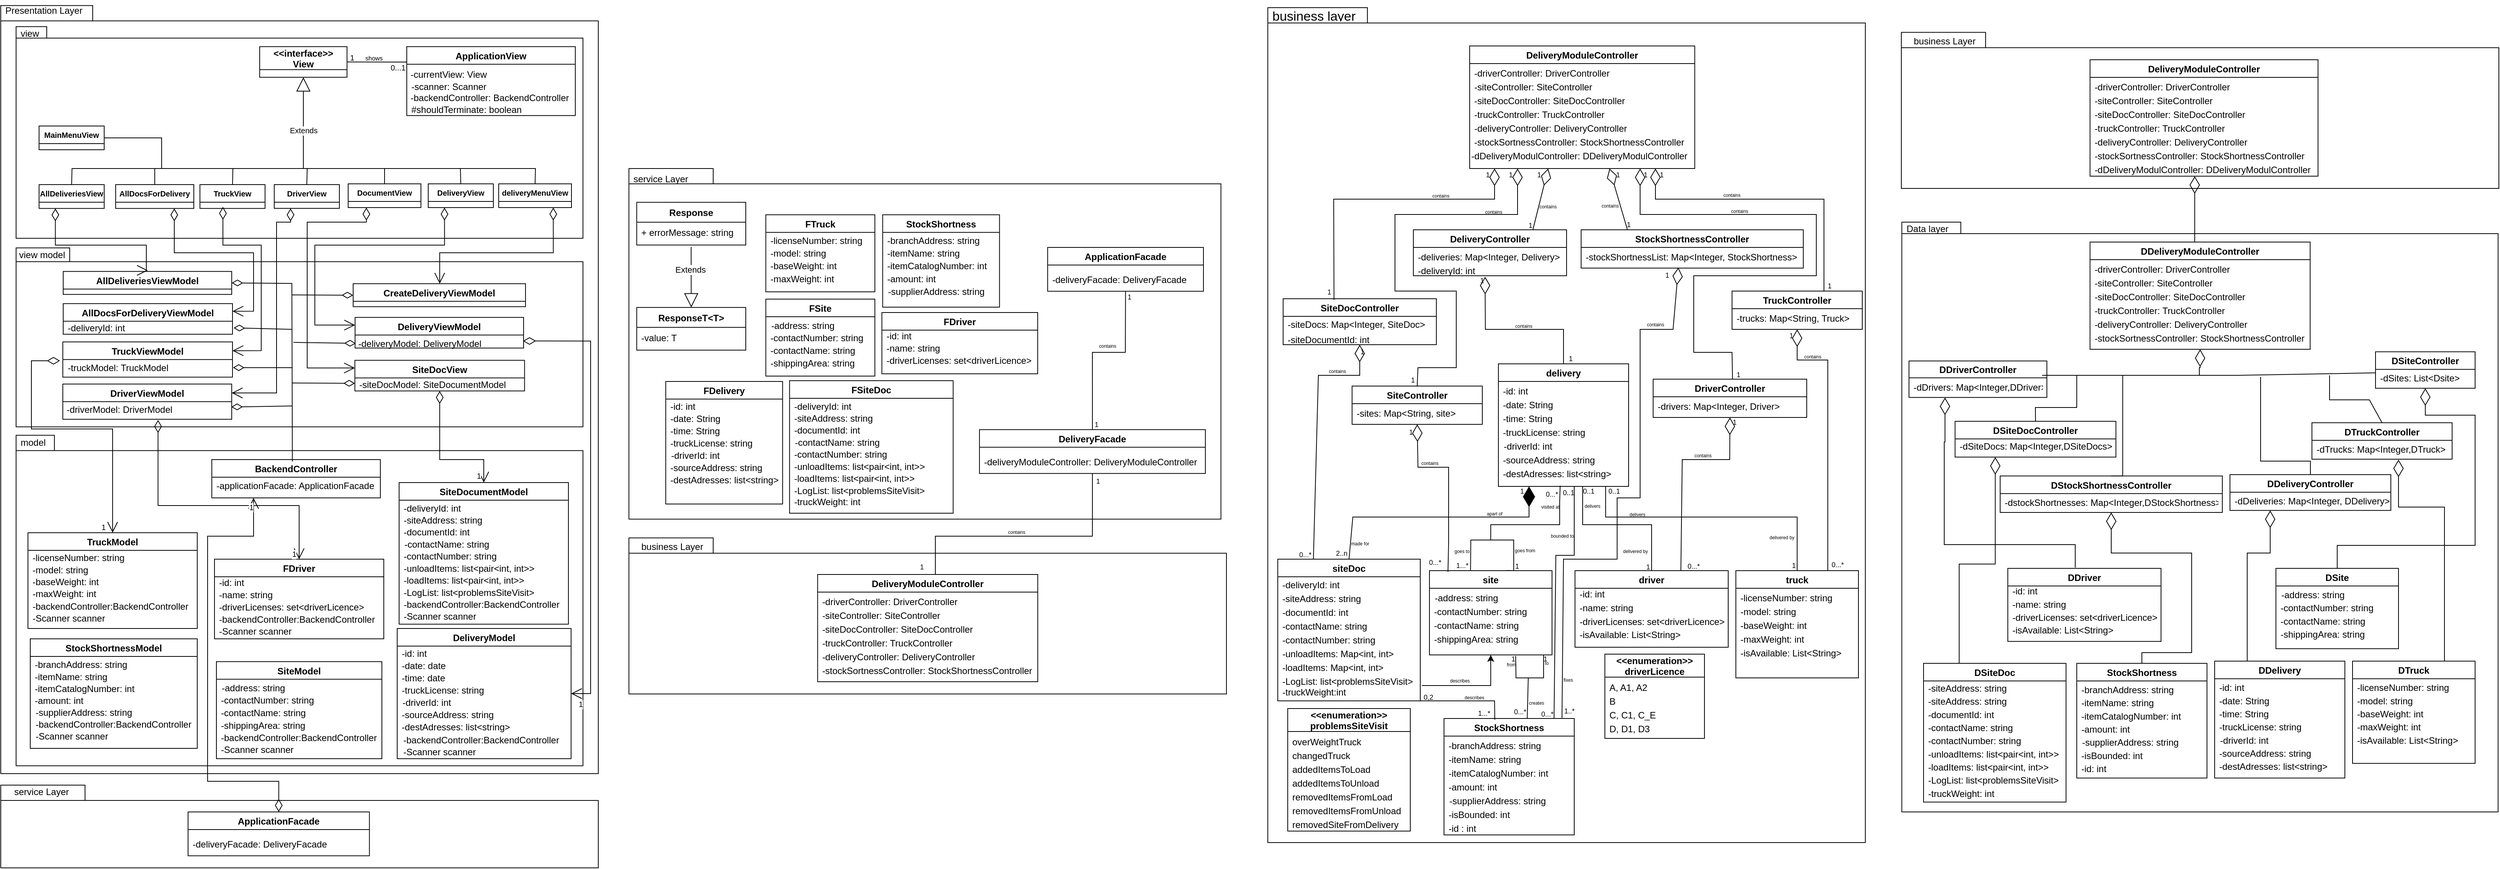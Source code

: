 <mxfile version="17.4.6" type="device"><diagram id="C5RBs43oDa-KdzZeNtuy" name="Page-1"><mxGraphModel dx="4574" dy="77" grid="1" gridSize="10" guides="1" tooltips="1" connect="1" arrows="1" fold="1" page="1" pageScale="1" pageWidth="827" pageHeight="1169" math="0" shadow="0"><root><mxCell id="WIyWlLk6GJQsqaUBKTNV-0"/><mxCell id="WIyWlLk6GJQsqaUBKTNV-1" parent="WIyWlLk6GJQsqaUBKTNV-0"/><mxCell id="u4Ojm023TatUFcmR_dbo-39" value="" style="shape=folder;fontStyle=1;spacingTop=10;tabWidth=130;tabHeight=20;tabPosition=left;html=1;container=0;" parent="WIyWlLk6GJQsqaUBKTNV-1" vertex="1"><mxGeometry x="24" y="1190" width="780" height="1090" as="geometry"/></mxCell><mxCell id="u4Ojm023TatUFcmR_dbo-2" value="site" style="swimlane;" parent="WIyWlLk6GJQsqaUBKTNV-1" vertex="1"><mxGeometry x="235" y="1925" width="160" height="110" as="geometry"/></mxCell><mxCell id="zkfFHV4jXpPFQw0GAbJ--1" value="-address: string" style="text;align=left;verticalAlign=top;spacingLeft=4;spacingRight=4;overflow=hidden;rotatable=0;points=[[0,0.5],[1,0.5]];portConstraint=eastwest;" parent="u4Ojm023TatUFcmR_dbo-2" vertex="1"><mxGeometry x="1" y="22" width="160" height="18" as="geometry"/></mxCell><mxCell id="u4Ojm023TatUFcmR_dbo-3" value="-contactNumber: string" style="text;align=left;verticalAlign=top;spacingLeft=4;spacingRight=4;overflow=hidden;rotatable=0;points=[[0,0.5],[1,0.5]];portConstraint=eastwest;" parent="u4Ojm023TatUFcmR_dbo-2" vertex="1"><mxGeometry y="40" width="160" height="18" as="geometry"/></mxCell><mxCell id="u4Ojm023TatUFcmR_dbo-4" value="-contactName: string" style="text;align=left;verticalAlign=top;spacingLeft=4;spacingRight=4;overflow=hidden;rotatable=0;points=[[0,0.5],[1,0.5]];portConstraint=eastwest;" parent="u4Ojm023TatUFcmR_dbo-2" vertex="1"><mxGeometry y="58" width="160" height="18" as="geometry"/></mxCell><mxCell id="u4Ojm023TatUFcmR_dbo-5" value="-shippingArea: string" style="text;align=left;verticalAlign=top;spacingLeft=4;spacingRight=4;overflow=hidden;rotatable=0;points=[[0,0.5],[1,0.5]];portConstraint=eastwest;" parent="u4Ojm023TatUFcmR_dbo-2" vertex="1"><mxGeometry y="76" width="160" height="18" as="geometry"/></mxCell><mxCell id="u4Ojm023TatUFcmR_dbo-7" value="truck" style="swimlane;" parent="WIyWlLk6GJQsqaUBKTNV-1" vertex="1"><mxGeometry x="635" y="1925" width="160" height="140" as="geometry"/></mxCell><mxCell id="u4Ojm023TatUFcmR_dbo-8" value="-licenseNumber: string" style="text;align=left;verticalAlign=top;spacingLeft=4;spacingRight=4;overflow=hidden;rotatable=0;points=[[0,0.5],[1,0.5]];portConstraint=eastwest;" parent="u4Ojm023TatUFcmR_dbo-7" vertex="1"><mxGeometry y="22" width="160" height="18" as="geometry"/></mxCell><mxCell id="u4Ojm023TatUFcmR_dbo-9" value="-model: string" style="text;align=left;verticalAlign=top;spacingLeft=4;spacingRight=4;overflow=hidden;rotatable=0;points=[[0,0.5],[1,0.5]];portConstraint=eastwest;" parent="u4Ojm023TatUFcmR_dbo-7" vertex="1"><mxGeometry y="40" width="160" height="18" as="geometry"/></mxCell><mxCell id="u4Ojm023TatUFcmR_dbo-10" value="-baseWeight: int" style="text;align=left;verticalAlign=top;spacingLeft=4;spacingRight=4;overflow=hidden;rotatable=0;points=[[0,0.5],[1,0.5]];portConstraint=eastwest;" parent="u4Ojm023TatUFcmR_dbo-7" vertex="1"><mxGeometry y="58" width="160" height="18" as="geometry"/></mxCell><mxCell id="u4Ojm023TatUFcmR_dbo-11" value="-maxWeight: int" style="text;align=left;verticalAlign=top;spacingLeft=4;spacingRight=4;overflow=hidden;rotatable=0;points=[[0,0.5],[1,0.5]];portConstraint=eastwest;" parent="u4Ojm023TatUFcmR_dbo-7" vertex="1"><mxGeometry y="76" width="160" height="18" as="geometry"/></mxCell><mxCell id="u4Ojm023TatUFcmR_dbo-14" value="-isAvailable: List&lt;String&gt;" style="text;align=left;verticalAlign=top;spacingLeft=4;spacingRight=4;overflow=hidden;rotatable=0;points=[[0,0.5],[1,0.5]];portConstraint=eastwest;" parent="u4Ojm023TatUFcmR_dbo-7" vertex="1"><mxGeometry y="94" width="160" height="20" as="geometry"/></mxCell><mxCell id="u4Ojm023TatUFcmR_dbo-15" value="driver" style="swimlane;" parent="WIyWlLk6GJQsqaUBKTNV-1" vertex="1"><mxGeometry x="425" y="1925" width="200" height="100" as="geometry"/></mxCell><mxCell id="u4Ojm023TatUFcmR_dbo-16" value="-name: string" style="text;align=left;verticalAlign=top;spacingLeft=4;spacingRight=4;overflow=hidden;rotatable=0;points=[[0,0.5],[1,0.5]];portConstraint=eastwest;" parent="u4Ojm023TatUFcmR_dbo-15" vertex="1"><mxGeometry y="35" width="160" height="18" as="geometry"/></mxCell><mxCell id="u4Ojm023TatUFcmR_dbo-17" value="-driverLicenses: set&lt;driverLicence&gt;" style="text;align=left;verticalAlign=top;spacingLeft=4;spacingRight=4;overflow=hidden;rotatable=0;points=[[0,0.5],[1,0.5]];portConstraint=eastwest;" parent="u4Ojm023TatUFcmR_dbo-15" vertex="1"><mxGeometry y="53" width="200" height="18" as="geometry"/></mxCell><mxCell id="u4Ojm023TatUFcmR_dbo-18" value="-isAvailable: List&lt;String&gt;" style="text;align=left;verticalAlign=top;spacingLeft=4;spacingRight=4;overflow=hidden;rotatable=0;points=[[0,0.5],[1,0.5]];portConstraint=eastwest;" parent="u4Ojm023TatUFcmR_dbo-15" vertex="1"><mxGeometry y="70" width="160" height="19" as="geometry"/></mxCell><mxCell id="u4Ojm023TatUFcmR_dbo-29" value="-id: int" style="text;align=left;verticalAlign=top;spacingLeft=4;spacingRight=4;overflow=hidden;rotatable=0;points=[[0,0.5],[1,0.5]];portConstraint=eastwest;" parent="u4Ojm023TatUFcmR_dbo-15" vertex="1"><mxGeometry y="17" width="160" height="18" as="geometry"/></mxCell><mxCell id="u4Ojm023TatUFcmR_dbo-22" value="delivery" style="swimlane;fontStyle=1" parent="WIyWlLk6GJQsqaUBKTNV-1" vertex="1"><mxGeometry x="325" y="1655" width="170" height="160" as="geometry"/></mxCell><mxCell id="u4Ojm023TatUFcmR_dbo-23" value="-id: int" style="text;align=left;verticalAlign=top;spacingLeft=4;spacingRight=4;overflow=hidden;rotatable=0;points=[[0,0.5],[1,0.5]];portConstraint=eastwest;" parent="u4Ojm023TatUFcmR_dbo-22" vertex="1"><mxGeometry y="22" width="160" height="18" as="geometry"/></mxCell><mxCell id="u4Ojm023TatUFcmR_dbo-24" value="-date: String" style="text;align=left;verticalAlign=top;spacingLeft=4;spacingRight=4;overflow=hidden;rotatable=0;points=[[0,0.5],[1,0.5]];portConstraint=eastwest;" parent="u4Ojm023TatUFcmR_dbo-22" vertex="1"><mxGeometry y="40" width="160" height="18" as="geometry"/></mxCell><mxCell id="u4Ojm023TatUFcmR_dbo-25" value="-time: String" style="text;align=left;verticalAlign=top;spacingLeft=4;spacingRight=4;overflow=hidden;rotatable=0;points=[[0,0.5],[1,0.5]];portConstraint=eastwest;" parent="u4Ojm023TatUFcmR_dbo-22" vertex="1"><mxGeometry y="58" width="160" height="18" as="geometry"/></mxCell><mxCell id="u4Ojm023TatUFcmR_dbo-26" value="-truckLicense: string" style="text;align=left;verticalAlign=top;spacingLeft=4;spacingRight=4;overflow=hidden;rotatable=0;points=[[0,0.5],[1,0.5]];portConstraint=eastwest;" parent="u4Ojm023TatUFcmR_dbo-22" vertex="1"><mxGeometry y="76" width="160" height="18" as="geometry"/></mxCell><mxCell id="u4Ojm023TatUFcmR_dbo-28" value="-driverId: int" style="text;align=left;verticalAlign=top;spacingLeft=4;spacingRight=4;overflow=hidden;rotatable=0;points=[[0,0.5],[1,0.5]];portConstraint=eastwest;" parent="u4Ojm023TatUFcmR_dbo-22" vertex="1"><mxGeometry x="1" y="94" width="160" height="18" as="geometry"/></mxCell><mxCell id="u4Ojm023TatUFcmR_dbo-30" value="-sourceAddress: string" style="text;align=left;verticalAlign=top;spacingLeft=4;spacingRight=4;overflow=hidden;rotatable=0;points=[[0,0.5],[1,0.5]];portConstraint=eastwest;" parent="u4Ojm023TatUFcmR_dbo-22" vertex="1"><mxGeometry y="112" width="160" height="18" as="geometry"/></mxCell><mxCell id="u4Ojm023TatUFcmR_dbo-31" value="-destAdresses: list&lt;string&gt;" style="text;align=left;verticalAlign=top;spacingLeft=4;spacingRight=4;overflow=hidden;rotatable=0;points=[[0,0.5],[1,0.5]];portConstraint=eastwest;" parent="u4Ojm023TatUFcmR_dbo-22" vertex="1"><mxGeometry y="130" width="160" height="18" as="geometry"/></mxCell><mxCell id="u4Ojm023TatUFcmR_dbo-32" value="siteDoc" style="swimlane;" parent="WIyWlLk6GJQsqaUBKTNV-1" vertex="1"><mxGeometry x="37" y="1910" width="186" height="185" as="geometry"/></mxCell><mxCell id="u4Ojm023TatUFcmR_dbo-33" value="-documentId: int" style="text;align=left;verticalAlign=top;spacingLeft=4;spacingRight=4;overflow=hidden;rotatable=0;points=[[0,0.5],[1,0.5]];portConstraint=eastwest;" parent="u4Ojm023TatUFcmR_dbo-32" vertex="1"><mxGeometry y="56" width="160" height="18" as="geometry"/></mxCell><mxCell id="u4Ojm023TatUFcmR_dbo-87" value="-siteAddress: string" style="text;align=left;verticalAlign=top;spacingLeft=4;spacingRight=4;overflow=hidden;rotatable=0;points=[[0,0.5],[1,0.5]];portConstraint=eastwest;" parent="u4Ojm023TatUFcmR_dbo-32" vertex="1"><mxGeometry y="38" width="160" height="18" as="geometry"/></mxCell><mxCell id="FoksYoLXJRewR3L4oNFl-1" value="-contactName: string" style="text;align=left;verticalAlign=top;spacingLeft=4;spacingRight=4;overflow=hidden;rotatable=0;points=[[0,0.5],[1,0.5]];portConstraint=eastwest;" parent="u4Ojm023TatUFcmR_dbo-32" vertex="1"><mxGeometry y="74" width="170" height="18" as="geometry"/></mxCell><mxCell id="u4Ojm023TatUFcmR_dbo-38" value="-LogList: list&lt;problemsSiteVisit&gt;" style="text;align=left;verticalAlign=top;spacingLeft=4;spacingRight=4;overflow=hidden;rotatable=0;points=[[0,0.5],[1,0.5]];portConstraint=eastwest;" parent="u4Ojm023TatUFcmR_dbo-32" vertex="1"><mxGeometry y="146" width="186" height="18" as="geometry"/></mxCell><mxCell id="FoksYoLXJRewR3L4oNFl-0" value="-loadItems: Map&lt;int, int&gt;" style="text;align=left;verticalAlign=top;spacingLeft=4;spacingRight=4;overflow=hidden;rotatable=0;points=[[0,0.5],[1,0.5]];portConstraint=eastwest;" parent="u4Ojm023TatUFcmR_dbo-32" vertex="1"><mxGeometry y="128" width="176" height="18" as="geometry"/></mxCell><mxCell id="u4Ojm023TatUFcmR_dbo-34" value="-contactNumber: string" style="text;align=left;verticalAlign=top;spacingLeft=4;spacingRight=4;overflow=hidden;rotatable=0;points=[[0,0.5],[1,0.5]];portConstraint=eastwest;" parent="u4Ojm023TatUFcmR_dbo-32" vertex="1"><mxGeometry y="92" width="176" height="18" as="geometry"/></mxCell><mxCell id="u4Ojm023TatUFcmR_dbo-37" value="-unloadItems: Map&lt;int, int&gt;" style="text;align=left;verticalAlign=top;spacingLeft=4;spacingRight=4;overflow=hidden;rotatable=0;points=[[0,0.5],[1,0.5]];portConstraint=eastwest;" parent="u4Ojm023TatUFcmR_dbo-32" vertex="1"><mxGeometry y="110" width="186" height="18" as="geometry"/></mxCell><mxCell id="u4Ojm023TatUFcmR_dbo-36" value="-deliveryId: int" style="text;align=left;verticalAlign=top;spacingLeft=4;spacingRight=4;overflow=hidden;rotatable=0;points=[[0,0.5],[1,0.5]];portConstraint=eastwest;" parent="u4Ojm023TatUFcmR_dbo-32" vertex="1"><mxGeometry y="20" width="160" height="18" as="geometry"/></mxCell><mxCell id="xO5iQHX5Y8Lf0-0BIUhb-571" value="-truckWeight:int" style="text;align=left;verticalAlign=top;spacingLeft=4;spacingRight=4;overflow=hidden;rotatable=0;points=[[0,0.5],[1,0.5]];portConstraint=eastwest;" parent="u4Ojm023TatUFcmR_dbo-32" vertex="1"><mxGeometry y="160" width="160" height="18" as="geometry"/></mxCell><mxCell id="u4Ojm023TatUFcmR_dbo-61" value="1" style="text;strokeColor=none;fillColor=none;align=left;verticalAlign=middle;spacingLeft=4;spacingRight=4;overflow=hidden;points=[[0,0.5],[1,0.5]];portConstraint=eastwest;rotatable=0;fontSize=9;" parent="WIyWlLk6GJQsqaUBKTNV-1" vertex="1"><mxGeometry x="702.25" y="1908" width="30" height="20" as="geometry"/></mxCell><mxCell id="u4Ojm023TatUFcmR_dbo-62" value="0..1" style="text;strokeColor=none;fillColor=none;align=left;verticalAlign=middle;spacingLeft=4;spacingRight=4;overflow=hidden;points=[[0,0.5],[1,0.5]];portConstraint=eastwest;rotatable=0;fontSize=9;" parent="WIyWlLk6GJQsqaUBKTNV-1" vertex="1"><mxGeometry x="462.75" y="1811" width="39.5" height="20" as="geometry"/></mxCell><mxCell id="u4Ojm023TatUFcmR_dbo-63" value="" style="endArrow=none;html=1;rounded=0;fontSize=9;exitX=0.335;exitY=0.002;exitDx=0;exitDy=0;exitPerimeter=0;entryX=0.807;entryY=-0.052;entryDx=0;entryDy=0;entryPerimeter=0;" parent="WIyWlLk6GJQsqaUBKTNV-1" source="u4Ojm023TatUFcmR_dbo-2" target="u4Ojm023TatUFcmR_dbo-71" edge="1"><mxGeometry width="50" height="50" relative="1" as="geometry"><mxPoint x="395" y="1895" as="sourcePoint"/><mxPoint x="385" y="1815" as="targetPoint"/><Array as="points"><mxPoint x="289" y="1885"/><mxPoint x="315" y="1885"/><mxPoint x="315" y="1865"/><mxPoint x="385" y="1865"/><mxPoint x="405" y="1865"/><mxPoint x="405" y="1845"/><mxPoint x="405" y="1835"/></Array></mxGeometry></mxCell><mxCell id="u4Ojm023TatUFcmR_dbo-64" value="1...*" style="text;strokeColor=none;fillColor=none;align=left;verticalAlign=middle;spacingLeft=4;spacingRight=4;overflow=hidden;points=[[0,0.5],[1,0.5]];portConstraint=eastwest;rotatable=0;fontSize=9;" parent="WIyWlLk6GJQsqaUBKTNV-1" vertex="1"><mxGeometry x="264" y="1908" width="30" height="20" as="geometry"/></mxCell><mxCell id="u4Ojm023TatUFcmR_dbo-65" value="1" style="text;strokeColor=none;fillColor=none;align=left;verticalAlign=middle;spacingLeft=4;spacingRight=4;overflow=hidden;points=[[0,0.5],[1,0.5]];portConstraint=eastwest;rotatable=0;fontSize=9;" parent="WIyWlLk6GJQsqaUBKTNV-1" vertex="1"><mxGeometry x="341" y="1909" width="30" height="20" as="geometry"/></mxCell><mxCell id="u4Ojm023TatUFcmR_dbo-66" value="" style="endArrow=none;html=1;rounded=0;fontSize=9;entryX=0.628;entryY=-0.002;entryDx=0;entryDy=0;entryPerimeter=0;" parent="WIyWlLk6GJQsqaUBKTNV-1" target="u4Ojm023TatUFcmR_dbo-2" edge="1"><mxGeometry width="50" height="50" relative="1" as="geometry"><mxPoint x="315" y="1885" as="sourcePoint"/><mxPoint x="362" y="1875" as="targetPoint"/><Array as="points"><mxPoint x="345" y="1885"/><mxPoint x="345" y="1925"/></Array></mxGeometry></mxCell><mxCell id="u4Ojm023TatUFcmR_dbo-68" value="goes from" style="text;strokeColor=none;fillColor=none;align=left;verticalAlign=middle;spacingLeft=4;spacingRight=4;overflow=hidden;points=[[0,0.5],[1,0.5]];portConstraint=eastwest;rotatable=0;fontSize=6;" parent="WIyWlLk6GJQsqaUBKTNV-1" vertex="1"><mxGeometry x="340.5" y="1889" width="54.5" height="20" as="geometry"/></mxCell><mxCell id="u4Ojm023TatUFcmR_dbo-69" value="goes to" style="text;strokeColor=none;fillColor=none;align=left;verticalAlign=middle;spacingLeft=4;spacingRight=4;overflow=hidden;points=[[0,0.5],[1,0.5]];portConstraint=eastwest;rotatable=0;fontSize=6;" parent="WIyWlLk6GJQsqaUBKTNV-1" vertex="1"><mxGeometry x="261.75" y="1890" width="54.5" height="20" as="geometry"/></mxCell><mxCell id="u4Ojm023TatUFcmR_dbo-70" value="delivers" style="text;strokeColor=none;fillColor=none;align=left;verticalAlign=middle;spacingLeft=4;spacingRight=4;overflow=hidden;points=[[0,0.5],[1,0.5]];portConstraint=eastwest;rotatable=0;fontSize=6;" parent="WIyWlLk6GJQsqaUBKTNV-1" vertex="1"><mxGeometry x="490.25" y="1842" width="54.5" height="20" as="geometry"/></mxCell><mxCell id="u4Ojm023TatUFcmR_dbo-71" value="0...*" style="text;strokeColor=none;fillColor=none;align=left;verticalAlign=middle;spacingLeft=4;spacingRight=4;overflow=hidden;points=[[0,0.5],[1,0.5]];portConstraint=eastwest;rotatable=0;fontSize=9;" parent="WIyWlLk6GJQsqaUBKTNV-1" vertex="1"><mxGeometry x="381" y="1815" width="30.5" height="20" as="geometry"/></mxCell><mxCell id="u4Ojm023TatUFcmR_dbo-72" value="visited at" style="text;strokeColor=none;fillColor=none;align=left;verticalAlign=middle;spacingLeft=4;spacingRight=4;overflow=hidden;points=[[0,0.5],[1,0.5]];portConstraint=eastwest;rotatable=0;fontSize=6;" parent="WIyWlLk6GJQsqaUBKTNV-1" vertex="1"><mxGeometry x="375" y="1832" width="54.5" height="20" as="geometry"/></mxCell><mxCell id="u4Ojm023TatUFcmR_dbo-76" value="delivered by" style="text;strokeColor=none;fillColor=none;align=left;verticalAlign=middle;spacingLeft=4;spacingRight=4;overflow=hidden;points=[[0,0.5],[1,0.5]];portConstraint=eastwest;rotatable=0;fontSize=6;" parent="WIyWlLk6GJQsqaUBKTNV-1" vertex="1"><mxGeometry x="673" y="1872" width="54.5" height="20" as="geometry"/></mxCell><mxCell id="u4Ojm023TatUFcmR_dbo-77" value="" style="endArrow=none;html=1;rounded=0;fontSize=6;exitX=0.5;exitY=0;exitDx=0;exitDy=0;" parent="WIyWlLk6GJQsqaUBKTNV-1" source="u4Ojm023TatUFcmR_dbo-15" edge="1"><mxGeometry width="50" height="50" relative="1" as="geometry"><mxPoint x="445" y="1875" as="sourcePoint"/><mxPoint x="435" y="1815" as="targetPoint"/><Array as="points"><mxPoint x="525" y="1865"/><mxPoint x="435" y="1865"/></Array></mxGeometry></mxCell><mxCell id="u4Ojm023TatUFcmR_dbo-78" value="0..1" style="text;strokeColor=none;fillColor=none;align=left;verticalAlign=middle;spacingLeft=4;spacingRight=4;overflow=hidden;points=[[0,0.5],[1,0.5]];portConstraint=eastwest;rotatable=0;fontSize=9;" parent="WIyWlLk6GJQsqaUBKTNV-1" vertex="1"><mxGeometry x="429.5" y="1811" width="25.5" height="20" as="geometry"/></mxCell><mxCell id="u4Ojm023TatUFcmR_dbo-79" value="1" style="text;strokeColor=none;fillColor=none;align=left;verticalAlign=middle;spacingLeft=4;spacingRight=4;overflow=hidden;points=[[0,0.5],[1,0.5]];portConstraint=eastwest;rotatable=0;fontSize=9;" parent="WIyWlLk6GJQsqaUBKTNV-1" vertex="1"><mxGeometry x="512" y="1910" width="30" height="20" as="geometry"/></mxCell><mxCell id="u4Ojm023TatUFcmR_dbo-80" value="delivers" style="text;strokeColor=none;fillColor=none;align=left;verticalAlign=middle;spacingLeft=4;spacingRight=4;overflow=hidden;points=[[0,0.5],[1,0.5]];portConstraint=eastwest;rotatable=0;fontSize=6;" parent="WIyWlLk6GJQsqaUBKTNV-1" vertex="1"><mxGeometry x="431.5" y="1831" width="54.5" height="20" as="geometry"/></mxCell><mxCell id="u4Ojm023TatUFcmR_dbo-81" value="delivered by" style="text;strokeColor=none;fillColor=none;align=left;verticalAlign=middle;spacingLeft=4;spacingRight=4;overflow=hidden;points=[[0,0.5],[1,0.5]];portConstraint=eastwest;rotatable=0;fontSize=6;" parent="WIyWlLk6GJQsqaUBKTNV-1" vertex="1"><mxGeometry x="481.75" y="1890" width="54.5" height="20" as="geometry"/></mxCell><mxCell id="u4Ojm023TatUFcmR_dbo-84" value="apart of" style="text;strokeColor=none;fillColor=none;align=left;verticalAlign=middle;spacingLeft=4;spacingRight=4;overflow=hidden;points=[[0,0.5],[1,0.5]];portConstraint=eastwest;rotatable=0;fontSize=6;" parent="WIyWlLk6GJQsqaUBKTNV-1" vertex="1"><mxGeometry x="304" y="1841" width="54.5" height="20" as="geometry"/></mxCell><mxCell id="u4Ojm023TatUFcmR_dbo-85" value="2..n" style="text;strokeColor=none;fillColor=none;align=left;verticalAlign=middle;spacingLeft=4;spacingRight=4;overflow=hidden;points=[[0,0.5],[1,0.5]];portConstraint=eastwest;rotatable=0;fontSize=9;" parent="WIyWlLk6GJQsqaUBKTNV-1" vertex="1"><mxGeometry x="107" y="1892" width="30" height="20" as="geometry"/></mxCell><mxCell id="u4Ojm023TatUFcmR_dbo-86" value="made for" style="text;strokeColor=none;fillColor=none;align=left;verticalAlign=middle;spacingLeft=4;spacingRight=4;overflow=hidden;points=[[0,0.5],[1,0.5]];portConstraint=eastwest;rotatable=0;fontSize=6;" parent="WIyWlLk6GJQsqaUBKTNV-1" vertex="1"><mxGeometry x="126.75" y="1880" width="54.5" height="20" as="geometry"/></mxCell><mxCell id="u4Ojm023TatUFcmR_dbo-89" value="1" style="text;strokeColor=none;fillColor=none;align=left;verticalAlign=middle;spacingLeft=4;spacingRight=4;overflow=hidden;points=[[0,0.5],[1,0.5]];portConstraint=eastwest;rotatable=0;fontSize=9;" parent="WIyWlLk6GJQsqaUBKTNV-1" vertex="1"><mxGeometry x="347.5" y="1811" width="39.5" height="20" as="geometry"/></mxCell><mxCell id="u4Ojm023TatUFcmR_dbo-90" value="" style="endArrow=diamondThin;endFill=1;endSize=24;html=1;rounded=0;fontSize=6;exitX=0.5;exitY=0;exitDx=0;exitDy=0;" parent="WIyWlLk6GJQsqaUBKTNV-1" source="u4Ojm023TatUFcmR_dbo-32" edge="1"><mxGeometry width="160" relative="1" as="geometry"><mxPoint x="295" y="2005" as="sourcePoint"/><mxPoint x="365" y="1815" as="targetPoint"/><Array as="points"><mxPoint x="135" y="1855"/><mxPoint x="365" y="1855"/></Array></mxGeometry></mxCell><mxCell id="u4Ojm023TatUFcmR_dbo-93" value="" style="endArrow=none;html=1;rounded=0;fontSize=6;exitX=0.5;exitY=0;exitDx=0;exitDy=0;" parent="WIyWlLk6GJQsqaUBKTNV-1" source="u4Ojm023TatUFcmR_dbo-7" edge="1"><mxGeometry width="50" height="50" relative="1" as="geometry"><mxPoint x="525" y="1935" as="sourcePoint"/><mxPoint x="465" y="1815" as="targetPoint"/><Array as="points"><mxPoint x="715" y="1855"/><mxPoint x="465" y="1855"/></Array></mxGeometry></mxCell><mxCell id="u4Ojm023TatUFcmR_dbo-98" value="" style="endArrow=classic;html=1;rounded=0;fontSize=17;entryX=0.5;entryY=1;entryDx=0;entryDy=0;" parent="WIyWlLk6GJQsqaUBKTNV-1" target="u4Ojm023TatUFcmR_dbo-2" edge="1"><mxGeometry width="50" height="50" relative="1" as="geometry"><mxPoint x="225" y="2075" as="sourcePoint"/><mxPoint x="305" y="1985" as="targetPoint"/><Array as="points"><mxPoint x="315" y="2075"/></Array></mxGeometry></mxCell><mxCell id="FoksYoLXJRewR3L4oNFl-17" value="" style="endArrow=none;html=1;rounded=0;exitX=0.639;exitY=0.006;exitDx=0;exitDy=0;entryX=1.185;entryY=0.265;entryDx=0;entryDy=0;entryPerimeter=0;exitPerimeter=0;" parent="WIyWlLk6GJQsqaUBKTNV-1" source="FoksYoLXJRewR3L4oNFl-8" edge="1"><mxGeometry width="50" height="50" relative="1" as="geometry"><mxPoint x="324" y="2125" as="sourcePoint"/><mxPoint x="347.55" y="2036.3" as="targetPoint"/><Array as="points"><mxPoint x="364" y="2065"/><mxPoint x="348" y="2065"/></Array></mxGeometry></mxCell><mxCell id="FoksYoLXJRewR3L4oNFl-56" value="1" style="text;strokeColor=none;fillColor=none;align=left;verticalAlign=middle;spacingLeft=4;spacingRight=4;overflow=hidden;points=[[0,0.5],[1,0.5]];portConstraint=eastwest;rotatable=0;fontSize=9;" parent="WIyWlLk6GJQsqaUBKTNV-1" vertex="1"><mxGeometry x="336" y="2030" width="30" height="20" as="geometry"/></mxCell><mxCell id="FoksYoLXJRewR3L4oNFl-57" value="" style="endArrow=none;html=1;rounded=0;" parent="WIyWlLk6GJQsqaUBKTNV-1" edge="1"><mxGeometry width="50" height="50" relative="1" as="geometry"><mxPoint x="384" y="2035" as="sourcePoint"/><mxPoint x="364" y="2065" as="targetPoint"/><Array as="points"><mxPoint x="384" y="2065"/></Array></mxGeometry></mxCell><mxCell id="FoksYoLXJRewR3L4oNFl-58" value="1" style="text;strokeColor=none;fillColor=none;align=left;verticalAlign=middle;spacingLeft=4;spacingRight=4;overflow=hidden;points=[[0,0.5],[1,0.5]];portConstraint=eastwest;rotatable=0;fontSize=9;" parent="WIyWlLk6GJQsqaUBKTNV-1" vertex="1"><mxGeometry x="378" y="2030" width="30" height="20" as="geometry"/></mxCell><mxCell id="FoksYoLXJRewR3L4oNFl-63" value="" style="endArrow=none;html=1;rounded=0;exitX=0.845;exitY=0.002;exitDx=0;exitDy=0;exitPerimeter=0;" parent="WIyWlLk6GJQsqaUBKTNV-1" source="FoksYoLXJRewR3L4oNFl-8" edge="1"><mxGeometry width="50" height="50" relative="1" as="geometry"><mxPoint x="304" y="2015" as="sourcePoint"/><mxPoint x="424" y="1815" as="targetPoint"/><Array as="points"><mxPoint x="400" y="1905"/><mxPoint x="424" y="1905"/></Array></mxGeometry></mxCell><mxCell id="FoksYoLXJRewR3L4oNFl-66" value="bounded to" style="text;strokeColor=none;fillColor=none;align=left;verticalAlign=middle;spacingLeft=4;spacingRight=4;overflow=hidden;points=[[0,0.5],[1,0.5]];portConstraint=eastwest;rotatable=0;fontSize=6;" parent="WIyWlLk6GJQsqaUBKTNV-1" vertex="1"><mxGeometry x="387.5" y="1870" width="54.5" height="20" as="geometry"/></mxCell><mxCell id="u4Ojm023TatUFcmR_dbo-40" value="&lt;&lt;enumeration&gt;&gt;&#10;driverLicence" style="swimlane;startSize=30;" parent="WIyWlLk6GJQsqaUBKTNV-1" vertex="1"><mxGeometry x="464" y="2034" width="130" height="110" as="geometry"/></mxCell><mxCell id="u4Ojm023TatUFcmR_dbo-43" value="A, A1, A2" style="text;align=left;verticalAlign=top;spacingLeft=4;spacingRight=4;overflow=hidden;rotatable=0;points=[[0,0.5],[1,0.5]];portConstraint=eastwest;" parent="u4Ojm023TatUFcmR_dbo-40" vertex="1"><mxGeometry y="30" width="160" height="18" as="geometry"/></mxCell><mxCell id="u4Ojm023TatUFcmR_dbo-45" value="B" style="text;align=left;verticalAlign=top;spacingLeft=4;spacingRight=4;overflow=hidden;rotatable=0;points=[[0,0.5],[1,0.5]];portConstraint=eastwest;" parent="u4Ojm023TatUFcmR_dbo-40" vertex="1"><mxGeometry y="48" width="160" height="18" as="geometry"/></mxCell><mxCell id="u4Ojm023TatUFcmR_dbo-46" value="C, C1, C_E" style="text;align=left;verticalAlign=top;spacingLeft=4;spacingRight=4;overflow=hidden;rotatable=0;points=[[0,0.5],[1,0.5]];portConstraint=eastwest;" parent="u4Ojm023TatUFcmR_dbo-40" vertex="1"><mxGeometry y="66" width="160" height="18" as="geometry"/></mxCell><mxCell id="u4Ojm023TatUFcmR_dbo-47" value="D, D1, D3" style="text;align=left;verticalAlign=top;spacingLeft=4;spacingRight=4;overflow=hidden;rotatable=0;points=[[0,0.5],[1,0.5]];portConstraint=eastwest;" parent="u4Ojm023TatUFcmR_dbo-40" vertex="1"><mxGeometry y="84" width="160" height="18" as="geometry"/></mxCell><mxCell id="u4Ojm023TatUFcmR_dbo-96" value="business layer" style="text;strokeColor=none;fillColor=none;align=left;verticalAlign=middle;spacingLeft=4;spacingRight=4;overflow=hidden;points=[[0,0.5],[1,0.5]];portConstraint=eastwest;rotatable=0;fontSize=17;" parent="WIyWlLk6GJQsqaUBKTNV-1" vertex="1"><mxGeometry x="24" y="1189" width="190" height="20" as="geometry"/></mxCell><mxCell id="u4Ojm023TatUFcmR_dbo-53" value="&lt;&lt;enumeration&gt;&gt;&#10;problemsSiteVisit" style="swimlane;startSize=30;container=0;fontStyle=1" parent="WIyWlLk6GJQsqaUBKTNV-1" vertex="1"><mxGeometry x="50" y="2105" width="160" height="160" as="geometry"/></mxCell><mxCell id="FoksYoLXJRewR3L4oNFl-6" value="changedTruck" style="text;align=left;verticalAlign=top;spacingLeft=4;spacingRight=4;overflow=hidden;rotatable=0;points=[[0,0.5],[1,0.5]];portConstraint=eastwest;" parent="u4Ojm023TatUFcmR_dbo-53" vertex="1"><mxGeometry y="48" width="160" height="18" as="geometry"/></mxCell><mxCell id="u4Ojm023TatUFcmR_dbo-56" value="addedItemsToLoad" style="text;align=left;verticalAlign=top;spacingLeft=4;spacingRight=4;overflow=hidden;rotatable=0;points=[[0,0.5],[1,0.5]];portConstraint=eastwest;" parent="u4Ojm023TatUFcmR_dbo-53" vertex="1"><mxGeometry y="66" width="160" height="18" as="geometry"/></mxCell><mxCell id="u4Ojm023TatUFcmR_dbo-54" value="overWeightTruck" style="text;align=left;verticalAlign=top;spacingLeft=4;spacingRight=4;overflow=hidden;rotatable=0;points=[[0,0.5],[1,0.5]];portConstraint=eastwest;" parent="WIyWlLk6GJQsqaUBKTNV-1" vertex="1"><mxGeometry x="50" y="2135" width="160" height="18" as="geometry"/></mxCell><mxCell id="u4Ojm023TatUFcmR_dbo-57" value="addedItemsToUnload" style="text;align=left;verticalAlign=top;spacingLeft=4;spacingRight=4;overflow=hidden;rotatable=0;points=[[0,0.5],[1,0.5]];portConstraint=eastwest;" parent="WIyWlLk6GJQsqaUBKTNV-1" vertex="1"><mxGeometry x="50" y="2189" width="180" height="18" as="geometry"/></mxCell><mxCell id="u4Ojm023TatUFcmR_dbo-58" value="removedItemsFromLoad" style="text;align=left;verticalAlign=top;spacingLeft=4;spacingRight=4;overflow=hidden;rotatable=0;points=[[0,0.5],[1,0.5]];portConstraint=eastwest;" parent="WIyWlLk6GJQsqaUBKTNV-1" vertex="1"><mxGeometry x="50" y="2207" width="160" height="18" as="geometry"/></mxCell><mxCell id="u4Ojm023TatUFcmR_dbo-59" value="removedItemsFromUnload" style="text;align=left;verticalAlign=top;spacingLeft=4;spacingRight=4;overflow=hidden;rotatable=0;points=[[0,0.5],[1,0.5]];portConstraint=eastwest;" parent="WIyWlLk6GJQsqaUBKTNV-1" vertex="1"><mxGeometry x="50" y="2225" width="160" height="18" as="geometry"/></mxCell><mxCell id="FoksYoLXJRewR3L4oNFl-7" value="removedSiteFromDelivery" style="text;align=left;verticalAlign=top;spacingLeft=4;spacingRight=4;overflow=hidden;rotatable=0;points=[[0,0.5],[1,0.5]];portConstraint=eastwest;" parent="WIyWlLk6GJQsqaUBKTNV-1" vertex="1"><mxGeometry x="50" y="2243" width="160" height="18" as="geometry"/></mxCell><mxCell id="FoksYoLXJRewR3L4oNFl-8" value="StockShortness" style="swimlane;" parent="WIyWlLk6GJQsqaUBKTNV-1" vertex="1"><mxGeometry x="254" y="2118" width="170" height="152" as="geometry"/></mxCell><mxCell id="FoksYoLXJRewR3L4oNFl-9" value="-branchAddress: string" style="text;align=left;verticalAlign=top;spacingLeft=4;spacingRight=4;overflow=hidden;rotatable=0;points=[[0,0.5],[1,0.5]];portConstraint=eastwest;" parent="FoksYoLXJRewR3L4oNFl-8" vertex="1"><mxGeometry y="22" width="160" height="18" as="geometry"/></mxCell><mxCell id="FoksYoLXJRewR3L4oNFl-10" value="-itemName: string" style="text;align=left;verticalAlign=top;spacingLeft=4;spacingRight=4;overflow=hidden;rotatable=0;points=[[0,0.5],[1,0.5]];portConstraint=eastwest;" parent="FoksYoLXJRewR3L4oNFl-8" vertex="1"><mxGeometry y="40" width="160" height="18" as="geometry"/></mxCell><mxCell id="FoksYoLXJRewR3L4oNFl-11" value="-itemCatalogNumber: int" style="text;align=left;verticalAlign=top;spacingLeft=4;spacingRight=4;overflow=hidden;rotatable=0;points=[[0,0.5],[1,0.5]];portConstraint=eastwest;" parent="FoksYoLXJRewR3L4oNFl-8" vertex="1"><mxGeometry y="58" width="160" height="18" as="geometry"/></mxCell><mxCell id="FoksYoLXJRewR3L4oNFl-12" value="-amount: int" style="text;align=left;verticalAlign=top;spacingLeft=4;spacingRight=4;overflow=hidden;rotatable=0;points=[[0,0.5],[1,0.5]];portConstraint=eastwest;" parent="FoksYoLXJRewR3L4oNFl-8" vertex="1"><mxGeometry y="76" width="160" height="18" as="geometry"/></mxCell><mxCell id="FoksYoLXJRewR3L4oNFl-13" value="-supplierAddress: string" style="text;align=left;verticalAlign=top;spacingLeft=4;spacingRight=4;overflow=hidden;rotatable=0;points=[[0,0.5],[1,0.5]];portConstraint=eastwest;" parent="FoksYoLXJRewR3L4oNFl-8" vertex="1"><mxGeometry x="1" y="94" width="160" height="18" as="geometry"/></mxCell><mxCell id="FoksYoLXJRewR3L4oNFl-14" value="-isBounded: int" style="text;align=left;verticalAlign=top;spacingLeft=4;spacingRight=4;overflow=hidden;rotatable=0;points=[[0,0.5],[1,0.5]];portConstraint=eastwest;" parent="FoksYoLXJRewR3L4oNFl-8" vertex="1"><mxGeometry y="112" width="160" height="18" as="geometry"/></mxCell><mxCell id="xO5iQHX5Y8Lf0-0BIUhb-574" value="-id : int" style="text;align=left;verticalAlign=top;spacingLeft=4;spacingRight=4;overflow=hidden;rotatable=0;points=[[0,0.5],[1,0.5]];portConstraint=eastwest;" parent="FoksYoLXJRewR3L4oNFl-8" vertex="1"><mxGeometry y="130" width="160" height="18" as="geometry"/></mxCell><mxCell id="FoksYoLXJRewR3L4oNFl-49" value="from" style="text;strokeColor=none;fillColor=none;align=left;verticalAlign=middle;spacingLeft=4;spacingRight=4;overflow=hidden;points=[[0,0.5],[1,0.5]];portConstraint=eastwest;rotatable=0;fontSize=6;" parent="WIyWlLk6GJQsqaUBKTNV-1" vertex="1"><mxGeometry x="330" y="2038" width="54.5" height="20" as="geometry"/></mxCell><mxCell id="FoksYoLXJRewR3L4oNFl-60" value="to" style="text;strokeColor=none;fillColor=none;align=left;verticalAlign=middle;spacingLeft=4;spacingRight=4;overflow=hidden;points=[[0,0.5],[1,0.5]];portConstraint=eastwest;rotatable=0;fontSize=6;" parent="WIyWlLk6GJQsqaUBKTNV-1" vertex="1"><mxGeometry x="379.75" y="2036" width="54.5" height="20" as="geometry"/></mxCell><mxCell id="FoksYoLXJRewR3L4oNFl-61" value="creates" style="text;strokeColor=none;fillColor=none;align=left;verticalAlign=middle;spacingLeft=4;spacingRight=4;overflow=hidden;points=[[0,0.5],[1,0.5]];portConstraint=eastwest;rotatable=0;fontSize=6;" parent="WIyWlLk6GJQsqaUBKTNV-1" vertex="1"><mxGeometry x="359" y="2088" width="54.5" height="20" as="geometry"/></mxCell><mxCell id="FoksYoLXJRewR3L4oNFl-62" value="0...*" style="text;strokeColor=none;fillColor=none;align=left;verticalAlign=middle;spacingLeft=4;spacingRight=4;overflow=hidden;points=[[0,0.5],[1,0.5]];portConstraint=eastwest;rotatable=0;fontSize=9;" parent="WIyWlLk6GJQsqaUBKTNV-1" vertex="1"><mxGeometry x="339.5" y="2099" width="30" height="20" as="geometry"/></mxCell><mxCell id="FoksYoLXJRewR3L4oNFl-64" value="fixes" style="text;strokeColor=none;fillColor=none;align=left;verticalAlign=middle;spacingLeft=4;spacingRight=4;overflow=hidden;points=[[0,0.5],[1,0.5]];portConstraint=eastwest;rotatable=0;fontSize=6;" parent="WIyWlLk6GJQsqaUBKTNV-1" vertex="1"><mxGeometry x="404" y="2058" width="54.5" height="20" as="geometry"/></mxCell><mxCell id="FoksYoLXJRewR3L4oNFl-65" value="1..*" style="text;strokeColor=none;fillColor=none;align=left;verticalAlign=middle;spacingLeft=4;spacingRight=4;overflow=hidden;points=[[0,0.5],[1,0.5]];portConstraint=eastwest;rotatable=0;fontSize=9;" parent="WIyWlLk6GJQsqaUBKTNV-1" vertex="1"><mxGeometry x="405" y="2098" width="30" height="20" as="geometry"/></mxCell><mxCell id="FoksYoLXJRewR3L4oNFl-67" value="0..1" style="text;strokeColor=none;fillColor=none;align=left;verticalAlign=middle;spacingLeft=4;spacingRight=4;overflow=hidden;points=[[0,0.5],[1,0.5]];portConstraint=eastwest;rotatable=0;fontSize=9;" parent="WIyWlLk6GJQsqaUBKTNV-1" vertex="1"><mxGeometry x="403.25" y="1813" width="25.5" height="20" as="geometry"/></mxCell><mxCell id="FoksYoLXJRewR3L4oNFl-69" value="SiteController" style="swimlane;fontStyle=1" parent="WIyWlLk6GJQsqaUBKTNV-1" vertex="1"><mxGeometry x="134" y="1684" width="170" height="50" as="geometry"/></mxCell><mxCell id="FoksYoLXJRewR3L4oNFl-70" value="-sites: Map&lt;String, site&gt;" style="text;align=left;verticalAlign=top;spacingLeft=4;spacingRight=4;overflow=hidden;rotatable=0;points=[[0,0.5],[1,0.5]];portConstraint=eastwest;" parent="FoksYoLXJRewR3L4oNFl-69" vertex="1"><mxGeometry y="22" width="160" height="18" as="geometry"/></mxCell><mxCell id="FoksYoLXJRewR3L4oNFl-77" value="DeliveryController" style="swimlane;fontStyle=1" parent="WIyWlLk6GJQsqaUBKTNV-1" vertex="1"><mxGeometry x="214" y="1480" width="200" height="60" as="geometry"/></mxCell><mxCell id="FoksYoLXJRewR3L4oNFl-78" value="-deliveries: Map&lt;Integer, Delivery&gt;" style="text;align=left;verticalAlign=top;spacingLeft=4;spacingRight=4;overflow=hidden;rotatable=0;points=[[0,0.5],[1,0.5]];portConstraint=eastwest;" parent="FoksYoLXJRewR3L4oNFl-77" vertex="1"><mxGeometry y="22" width="240" height="18" as="geometry"/></mxCell><mxCell id="FoksYoLXJRewR3L4oNFl-82" value="-deliveryId: int" style="text;align=left;verticalAlign=top;spacingLeft=4;spacingRight=4;overflow=hidden;rotatable=0;points=[[0,0.5],[1,0.5]];portConstraint=eastwest;" parent="FoksYoLXJRewR3L4oNFl-77" vertex="1"><mxGeometry y="40" width="240" height="18" as="geometry"/></mxCell><mxCell id="FoksYoLXJRewR3L4oNFl-80" value="DriverController" style="swimlane;fontStyle=1" parent="WIyWlLk6GJQsqaUBKTNV-1" vertex="1"><mxGeometry x="527" y="1675" width="200.5" height="50" as="geometry"/></mxCell><mxCell id="FoksYoLXJRewR3L4oNFl-81" value="-drivers: Map&lt;Integer, Driver&gt;" style="text;align=left;verticalAlign=top;spacingLeft=4;spacingRight=4;overflow=hidden;rotatable=0;points=[[0,0.5],[1,0.5]];portConstraint=eastwest;" parent="FoksYoLXJRewR3L4oNFl-80" vertex="1"><mxGeometry y="22" width="240" height="18" as="geometry"/></mxCell><mxCell id="FoksYoLXJRewR3L4oNFl-83" value="SiteDocController" style="swimlane;fontStyle=1" parent="WIyWlLk6GJQsqaUBKTNV-1" vertex="1"><mxGeometry x="44" y="1570" width="200" height="60" as="geometry"/></mxCell><mxCell id="FoksYoLXJRewR3L4oNFl-85" value="-siteDocumentId: int" style="text;align=left;verticalAlign=top;spacingLeft=4;spacingRight=4;overflow=hidden;rotatable=0;points=[[0,0.5],[1,0.5]];portConstraint=eastwest;" parent="FoksYoLXJRewR3L4oNFl-83" vertex="1"><mxGeometry y="40" width="240" height="18" as="geometry"/></mxCell><mxCell id="FoksYoLXJRewR3L4oNFl-84" value="-siteDocs: Map&lt;Integer, SiteDoc&gt;" style="text;align=left;verticalAlign=top;spacingLeft=4;spacingRight=4;overflow=hidden;rotatable=0;points=[[0,0.5],[1,0.5]];portConstraint=eastwest;" parent="FoksYoLXJRewR3L4oNFl-83" vertex="1"><mxGeometry y="20" width="190" height="18" as="geometry"/></mxCell><mxCell id="FoksYoLXJRewR3L4oNFl-86" value="TruckController" style="swimlane;fontStyle=1" parent="WIyWlLk6GJQsqaUBKTNV-1" vertex="1"><mxGeometry x="630" y="1560" width="170" height="50" as="geometry"/></mxCell><mxCell id="FoksYoLXJRewR3L4oNFl-87" value="-trucks: Map&lt;String, Truck&gt;" style="text;align=left;verticalAlign=top;spacingLeft=4;spacingRight=4;overflow=hidden;rotatable=0;points=[[0,0.5],[1,0.5]];portConstraint=eastwest;" parent="FoksYoLXJRewR3L4oNFl-86" vertex="1"><mxGeometry y="22" width="160" height="18" as="geometry"/></mxCell><mxCell id="FoksYoLXJRewR3L4oNFl-88" value="StockShortnessController" style="swimlane;fontStyle=1" parent="WIyWlLk6GJQsqaUBKTNV-1" vertex="1"><mxGeometry x="433" y="1480" width="290" height="50" as="geometry"/></mxCell><mxCell id="FoksYoLXJRewR3L4oNFl-89" value="-stockShortnessList: Map&lt;Integer, StockShortness&gt;" style="text;align=left;verticalAlign=top;spacingLeft=4;spacingRight=4;overflow=hidden;rotatable=0;points=[[0,0.5],[1,0.5]];portConstraint=eastwest;" parent="FoksYoLXJRewR3L4oNFl-88" vertex="1"><mxGeometry y="22" width="290" height="18" as="geometry"/></mxCell><mxCell id="xO5iQHX5Y8Lf0-0BIUhb-2" value="" style="endArrow=diamondThin;html=1;rounded=0;exitX=0.25;exitY=0;exitDx=0;exitDy=0;entryX=0.5;entryY=1;entryDx=0;entryDy=0;startArrow=none;startFill=0;endSize=20;startSize=20;endFill=0;" parent="WIyWlLk6GJQsqaUBKTNV-1" source="u4Ojm023TatUFcmR_dbo-32" target="FoksYoLXJRewR3L4oNFl-83" edge="1"><mxGeometry width="50" height="50" relative="1" as="geometry"><mxPoint x="300" y="1760" as="sourcePoint"/><mxPoint x="90" y="1620" as="targetPoint"/><Array as="points"><mxPoint x="90" y="1670"/><mxPoint x="144" y="1670"/></Array></mxGeometry></mxCell><mxCell id="xO5iQHX5Y8Lf0-0BIUhb-3" value="contains" style="text;strokeColor=none;fillColor=none;align=left;verticalAlign=middle;spacingLeft=4;spacingRight=4;overflow=hidden;points=[[0,0.5],[1,0.5]];portConstraint=eastwest;rotatable=0;fontSize=6;" parent="WIyWlLk6GJQsqaUBKTNV-1" vertex="1"><mxGeometry x="97.75" y="1655" width="54.5" height="20" as="geometry"/></mxCell><mxCell id="xO5iQHX5Y8Lf0-0BIUhb-5" value="" style="endArrow=diamondThin;html=1;rounded=0;exitX=0.151;exitY=0.015;exitDx=0;exitDy=0;exitPerimeter=0;entryX=0.5;entryY=1;entryDx=0;entryDy=0;endFill=0;startSize=20;endSize=20;" parent="WIyWlLk6GJQsqaUBKTNV-1" source="u4Ojm023TatUFcmR_dbo-2" target="FoksYoLXJRewR3L4oNFl-69" edge="1"><mxGeometry width="50" height="50" relative="1" as="geometry"><mxPoint x="140" y="1901" as="sourcePoint"/><mxPoint x="220" y="1740" as="targetPoint"/><Array as="points"><mxPoint x="260" y="1890"/><mxPoint x="260" y="1790"/><mxPoint x="220" y="1790"/></Array></mxGeometry></mxCell><mxCell id="xO5iQHX5Y8Lf0-0BIUhb-6" value="contains" style="text;strokeColor=none;fillColor=none;align=left;verticalAlign=middle;spacingLeft=4;spacingRight=4;overflow=hidden;points=[[0,0.5],[1,0.5]];portConstraint=eastwest;rotatable=0;fontSize=6;" parent="WIyWlLk6GJQsqaUBKTNV-1" vertex="1"><mxGeometry x="218.5" y="1775" width="54.5" height="20" as="geometry"/></mxCell><mxCell id="xO5iQHX5Y8Lf0-0BIUhb-7" value="" style="endArrow=diamondThin;html=1;rounded=0;exitX=0.75;exitY=0;exitDx=0;exitDy=0;entryX=0.5;entryY=1;entryDx=0;entryDy=0;startArrow=none;startFill=0;endSize=20;startSize=6;endFill=0;" parent="WIyWlLk6GJQsqaUBKTNV-1" source="u4Ojm023TatUFcmR_dbo-7" target="FoksYoLXJRewR3L4oNFl-86" edge="1"><mxGeometry width="50" height="50" relative="1" as="geometry"><mxPoint x="99.75" y="1935" as="sourcePoint"/><mxPoint x="154" y="1640" as="targetPoint"/><Array as="points"><mxPoint x="755" y="1730"/><mxPoint x="755" y="1650"/><mxPoint x="715" y="1650"/></Array></mxGeometry></mxCell><mxCell id="xO5iQHX5Y8Lf0-0BIUhb-8" value="contains" style="text;strokeColor=none;fillColor=none;align=left;verticalAlign=middle;spacingLeft=4;spacingRight=4;overflow=hidden;points=[[0,0.5],[1,0.5]];portConstraint=eastwest;rotatable=0;fontSize=6;" parent="WIyWlLk6GJQsqaUBKTNV-1" vertex="1"><mxGeometry x="718.25" y="1636" width="54.5" height="20" as="geometry"/></mxCell><mxCell id="xO5iQHX5Y8Lf0-0BIUhb-10" value="" style="endArrow=diamondThin;html=1;rounded=0;exitX=0.691;exitY=-0.002;exitDx=0;exitDy=0;entryX=0.5;entryY=1;entryDx=0;entryDy=0;exitPerimeter=0;endSize=20;startSize=20;startArrow=none;startFill=0;endFill=0;" parent="WIyWlLk6GJQsqaUBKTNV-1" source="u4Ojm023TatUFcmR_dbo-15" target="FoksYoLXJRewR3L4oNFl-80" edge="1"><mxGeometry width="50" height="50" relative="1" as="geometry"><mxPoint x="765" y="1935" as="sourcePoint"/><mxPoint x="725" y="1620" as="targetPoint"/><Array as="points"><mxPoint x="565" y="1780"/><mxPoint x="627" y="1780"/></Array></mxGeometry></mxCell><mxCell id="xO5iQHX5Y8Lf0-0BIUhb-11" value="contains" style="text;strokeColor=none;fillColor=none;align=left;verticalAlign=middle;spacingLeft=4;spacingRight=4;overflow=hidden;points=[[0,0.5],[1,0.5]];portConstraint=eastwest;rotatable=0;fontSize=6;" parent="WIyWlLk6GJQsqaUBKTNV-1" vertex="1"><mxGeometry x="575" y="1765" width="54.5" height="20" as="geometry"/></mxCell><mxCell id="xO5iQHX5Y8Lf0-0BIUhb-15" value="" style="endArrow=diamondThin;html=1;rounded=0;entryX=0.765;entryY=0.015;entryDx=0;entryDy=0;exitX=0.906;exitY=-0.005;exitDx=0;exitDy=0;exitPerimeter=0;startArrow=none;startFill=0;startSize=20;endFill=0;endSize=20;entryPerimeter=0;" parent="WIyWlLk6GJQsqaUBKTNV-1" source="FoksYoLXJRewR3L4oNFl-8" target="xO5iQHX5Y8Lf0-0BIUhb-25" edge="1"><mxGeometry width="50" height="50" relative="1" as="geometry"><mxPoint x="420" y="1900" as="sourcePoint"/><mxPoint x="460" y="1880" as="targetPoint"/><Array as="points"><mxPoint x="410" y="1910"/><mxPoint x="480" y="1910"/><mxPoint x="480" y="1870"/><mxPoint x="480" y="1830"/><mxPoint x="510" y="1830"/><mxPoint x="510" y="1610"/><mxPoint x="553" y="1610"/></Array></mxGeometry></mxCell><mxCell id="xO5iQHX5Y8Lf0-0BIUhb-16" value="contains" style="text;strokeColor=none;fillColor=none;align=left;verticalAlign=middle;spacingLeft=4;spacingRight=4;overflow=hidden;points=[[0,0.5],[1,0.5]];portConstraint=eastwest;rotatable=0;fontSize=6;" parent="WIyWlLk6GJQsqaUBKTNV-1" vertex="1"><mxGeometry x="513" y="1594" width="54.5" height="20" as="geometry"/></mxCell><mxCell id="xO5iQHX5Y8Lf0-0BIUhb-19" value="" style="endArrow=none;html=1;rounded=0;exitX=0.39;exitY=1.185;exitDx=0;exitDy=0;exitPerimeter=0;entryX=0.5;entryY=0;entryDx=0;entryDy=0;startArrow=diamondThin;startFill=0;targetPerimeterSpacing=15;endSize=20;endFill=0;startSize=20;" parent="WIyWlLk6GJQsqaUBKTNV-1" source="FoksYoLXJRewR3L4oNFl-82" target="u4Ojm023TatUFcmR_dbo-22" edge="1"><mxGeometry width="50" height="50" relative="1" as="geometry"><mxPoint x="480" y="1630" as="sourcePoint"/><mxPoint x="530" y="1580" as="targetPoint"/><Array as="points"><mxPoint x="308" y="1610"/><mxPoint x="410" y="1610"/></Array></mxGeometry></mxCell><mxCell id="xO5iQHX5Y8Lf0-0BIUhb-20" value="contains" style="text;strokeColor=none;fillColor=none;align=left;verticalAlign=middle;spacingLeft=4;spacingRight=4;overflow=hidden;points=[[0,0.5],[1,0.5]];portConstraint=eastwest;rotatable=0;fontSize=6;" parent="WIyWlLk6GJQsqaUBKTNV-1" vertex="1"><mxGeometry x="341" y="1596" width="54.5" height="20" as="geometry"/></mxCell><mxCell id="xO5iQHX5Y8Lf0-0BIUhb-23" value="1" style="text;strokeColor=none;fillColor=none;align=left;verticalAlign=middle;spacingLeft=4;spacingRight=4;overflow=hidden;points=[[0,0.5],[1,0.5]];portConstraint=eastwest;rotatable=0;fontSize=9;" parent="WIyWlLk6GJQsqaUBKTNV-1" vertex="1"><mxGeometry x="139" y="1629" width="30" height="20" as="geometry"/></mxCell><mxCell id="xO5iQHX5Y8Lf0-0BIUhb-24" value="1" style="text;strokeColor=none;fillColor=none;align=left;verticalAlign=middle;spacingLeft=4;spacingRight=4;overflow=hidden;points=[[0,0.5],[1,0.5]];portConstraint=eastwest;rotatable=0;fontSize=9;" parent="WIyWlLk6GJQsqaUBKTNV-1" vertex="1"><mxGeometry x="295.25" y="1536" width="30" height="20" as="geometry"/></mxCell><mxCell id="xO5iQHX5Y8Lf0-0BIUhb-25" value="1" style="text;strokeColor=none;fillColor=none;align=left;verticalAlign=middle;spacingLeft=4;spacingRight=4;overflow=hidden;points=[[0,0.5],[1,0.5]];portConstraint=eastwest;rotatable=0;fontSize=9;" parent="WIyWlLk6GJQsqaUBKTNV-1" vertex="1"><mxGeometry x="537" y="1529" width="30" height="20" as="geometry"/></mxCell><mxCell id="xO5iQHX5Y8Lf0-0BIUhb-26" value="1" style="text;strokeColor=none;fillColor=none;align=left;verticalAlign=middle;spacingLeft=4;spacingRight=4;overflow=hidden;points=[[0,0.5],[1,0.5]];portConstraint=eastwest;rotatable=0;fontSize=9;" parent="WIyWlLk6GJQsqaUBKTNV-1" vertex="1"><mxGeometry x="699" y="1608" width="30" height="20" as="geometry"/></mxCell><mxCell id="xO5iQHX5Y8Lf0-0BIUhb-28" value="1" style="text;strokeColor=none;fillColor=none;align=left;verticalAlign=middle;spacingLeft=4;spacingRight=4;overflow=hidden;points=[[0,0.5],[1,0.5]];portConstraint=eastwest;rotatable=0;fontSize=9;" parent="WIyWlLk6GJQsqaUBKTNV-1" vertex="1"><mxGeometry x="625" y="1721" width="30" height="20" as="geometry"/></mxCell><mxCell id="xO5iQHX5Y8Lf0-0BIUhb-29" value="1" style="text;strokeColor=none;fillColor=none;align=left;verticalAlign=middle;spacingLeft=4;spacingRight=4;overflow=hidden;points=[[0,0.5],[1,0.5]];portConstraint=eastwest;rotatable=0;fontSize=9;" parent="WIyWlLk6GJQsqaUBKTNV-1" vertex="1"><mxGeometry x="202.5" y="1734" width="30" height="20" as="geometry"/></mxCell><mxCell id="xO5iQHX5Y8Lf0-0BIUhb-30" value="0...*" style="text;strokeColor=none;fillColor=none;align=left;verticalAlign=middle;spacingLeft=4;spacingRight=4;overflow=hidden;points=[[0,0.5],[1,0.5]];portConstraint=eastwest;rotatable=0;fontSize=9;" parent="WIyWlLk6GJQsqaUBKTNV-1" vertex="1"><mxGeometry x="754" y="1907" width="30" height="20" as="geometry"/></mxCell><mxCell id="xO5iQHX5Y8Lf0-0BIUhb-31" value="0...*" style="text;strokeColor=none;fillColor=none;align=left;verticalAlign=middle;spacingLeft=4;spacingRight=4;overflow=hidden;points=[[0,0.5],[1,0.5]];portConstraint=eastwest;rotatable=0;fontSize=9;" parent="WIyWlLk6GJQsqaUBKTNV-1" vertex="1"><mxGeometry x="566" y="1909" width="30" height="20" as="geometry"/></mxCell><mxCell id="xO5iQHX5Y8Lf0-0BIUhb-32" value="0...*" style="text;strokeColor=none;fillColor=none;align=left;verticalAlign=middle;spacingLeft=4;spacingRight=4;overflow=hidden;points=[[0,0.5],[1,0.5]];portConstraint=eastwest;rotatable=0;fontSize=9;" parent="WIyWlLk6GJQsqaUBKTNV-1" vertex="1"><mxGeometry x="228.5" y="1904" width="30" height="20" as="geometry"/></mxCell><mxCell id="xO5iQHX5Y8Lf0-0BIUhb-33" value="0...*" style="text;strokeColor=none;fillColor=none;align=left;verticalAlign=middle;spacingLeft=4;spacingRight=4;overflow=hidden;points=[[0,0.5],[1,0.5]];portConstraint=eastwest;rotatable=0;fontSize=9;" parent="WIyWlLk6GJQsqaUBKTNV-1" vertex="1"><mxGeometry x="59" y="1894" width="30" height="20" as="geometry"/></mxCell><mxCell id="xO5iQHX5Y8Lf0-0BIUhb-34" value="0...*" style="text;strokeColor=none;fillColor=none;align=left;verticalAlign=middle;spacingLeft=4;spacingRight=4;overflow=hidden;points=[[0,0.5],[1,0.5]];portConstraint=eastwest;rotatable=0;fontSize=9;" parent="WIyWlLk6GJQsqaUBKTNV-1" vertex="1"><mxGeometry x="375" y="2102" width="30" height="20" as="geometry"/></mxCell><mxCell id="xO5iQHX5Y8Lf0-0BIUhb-35" value="DeliveryModuleController" style="swimlane;fontStyle=1" parent="WIyWlLk6GJQsqaUBKTNV-1" vertex="1"><mxGeometry x="287.5" y="1240" width="293.812" height="160" as="geometry"/></mxCell><mxCell id="xO5iQHX5Y8Lf0-0BIUhb-36" value="-driverController: DriverController" style="text;align=left;verticalAlign=top;spacingLeft=4;spacingRight=4;overflow=hidden;rotatable=0;points=[[0,0.5],[1,0.5]];portConstraint=eastwest;" parent="xO5iQHX5Y8Lf0-0BIUhb-35" vertex="1"><mxGeometry y="22" width="240" height="18" as="geometry"/></mxCell><mxCell id="xO5iQHX5Y8Lf0-0BIUhb-37" value="-siteController: SiteController" style="text;align=left;verticalAlign=top;spacingLeft=4;spacingRight=4;overflow=hidden;rotatable=0;points=[[0,0.5],[1,0.5]];portConstraint=eastwest;" parent="xO5iQHX5Y8Lf0-0BIUhb-35" vertex="1"><mxGeometry y="40" width="240" height="18" as="geometry"/></mxCell><mxCell id="xO5iQHX5Y8Lf0-0BIUhb-38" value="-siteDocController: SiteDocController" style="text;align=left;verticalAlign=top;spacingLeft=4;spacingRight=4;overflow=hidden;rotatable=0;points=[[0,0.5],[1,0.5]];portConstraint=eastwest;" parent="xO5iQHX5Y8Lf0-0BIUhb-35" vertex="1"><mxGeometry y="58" width="240" height="18" as="geometry"/></mxCell><mxCell id="xO5iQHX5Y8Lf0-0BIUhb-39" value="-truckController: TruckController" style="text;align=left;verticalAlign=top;spacingLeft=4;spacingRight=4;overflow=hidden;rotatable=0;points=[[0,0.5],[1,0.5]];portConstraint=eastwest;" parent="xO5iQHX5Y8Lf0-0BIUhb-35" vertex="1"><mxGeometry y="76" width="240" height="18" as="geometry"/></mxCell><mxCell id="xO5iQHX5Y8Lf0-0BIUhb-40" value="-deliveryController: DeliveryController" style="text;align=left;verticalAlign=top;spacingLeft=4;spacingRight=4;overflow=hidden;rotatable=0;points=[[0,0.5],[1,0.5]];portConstraint=eastwest;" parent="xO5iQHX5Y8Lf0-0BIUhb-35" vertex="1"><mxGeometry y="94" width="240" height="18" as="geometry"/></mxCell><mxCell id="xO5iQHX5Y8Lf0-0BIUhb-41" value="-stockSortnessController: StockShortnessController" style="text;align=left;verticalAlign=top;spacingLeft=4;spacingRight=4;overflow=hidden;rotatable=0;points=[[0,0.5],[1,0.5]];portConstraint=eastwest;" parent="xO5iQHX5Y8Lf0-0BIUhb-35" vertex="1"><mxGeometry y="112" width="290" height="18" as="geometry"/></mxCell><mxCell id="6N4cj1ULp8O4MjUMGySz-10" value="-dDeliveryModulController: DDeliveryModulController" style="text;align=left;verticalAlign=top;spacingLeft=4;spacingRight=4;overflow=hidden;rotatable=0;points=[[0,0.5],[1,0.5]];portConstraint=eastwest;" parent="xO5iQHX5Y8Lf0-0BIUhb-35" vertex="1"><mxGeometry x="-3.82" y="130" width="297.632" height="18" as="geometry"/></mxCell><mxCell id="xO5iQHX5Y8Lf0-0BIUhb-43" value="" style="endArrow=diamondThin;html=1;rounded=0;exitX=0.5;exitY=0;exitDx=0;exitDy=0;endSize=20;endFill=0;" parent="WIyWlLk6GJQsqaUBKTNV-1" source="FoksYoLXJRewR3L4oNFl-69" edge="1"><mxGeometry width="50" height="50" relative="1" as="geometry"><mxPoint x="330" y="1520" as="sourcePoint"/><mxPoint x="350" y="1400" as="targetPoint"/><Array as="points"><mxPoint x="220" y="1660"/><mxPoint x="270" y="1660"/><mxPoint x="270" y="1560"/><mxPoint x="190" y="1560"/><mxPoint x="190" y="1460"/><mxPoint x="350" y="1460"/></Array></mxGeometry></mxCell><mxCell id="xO5iQHX5Y8Lf0-0BIUhb-44" value="" style="endArrow=diamondThin;html=1;rounded=0;exitX=0.517;exitY=0.008;exitDx=0;exitDy=0;exitPerimeter=0;endFill=0;endSize=20;" parent="WIyWlLk6GJQsqaUBKTNV-1" source="FoksYoLXJRewR3L4oNFl-80" edge="1"><mxGeometry width="50" height="50" relative="1" as="geometry"><mxPoint x="630" y="1670" as="sourcePoint"/><mxPoint x="510" y="1400" as="targetPoint"/><Array as="points"><mxPoint x="630" y="1640"/><mxPoint x="580" y="1640"/><mxPoint x="580" y="1540"/><mxPoint x="740" y="1540"/><mxPoint x="740" y="1460"/><mxPoint x="510" y="1460"/></Array></mxGeometry></mxCell><mxCell id="xO5iQHX5Y8Lf0-0BIUhb-45" value="" style="endArrow=diamondThin;html=1;rounded=0;endFill=0;endSize=20;" parent="WIyWlLk6GJQsqaUBKTNV-1" edge="1"><mxGeometry width="50" height="50" relative="1" as="geometry"><mxPoint x="370" y="1480" as="sourcePoint"/><mxPoint x="390" y="1400" as="targetPoint"/></mxGeometry></mxCell><mxCell id="xO5iQHX5Y8Lf0-0BIUhb-46" value="" style="endArrow=diamondThin;html=1;rounded=0;exitX=0.208;exitY=-0.008;exitDx=0;exitDy=0;endFill=0;endSize=20;exitPerimeter=0;" parent="WIyWlLk6GJQsqaUBKTNV-1" source="FoksYoLXJRewR3L4oNFl-88" edge="1"><mxGeometry width="50" height="50" relative="1" as="geometry"><mxPoint x="380" y="1490" as="sourcePoint"/><mxPoint x="470" y="1400" as="targetPoint"/></mxGeometry></mxCell><mxCell id="xO5iQHX5Y8Lf0-0BIUhb-47" value="" style="endArrow=none;html=1;rounded=0;endFill=0;endSize=20;startArrow=diamondThin;startFill=0;startSize=20;" parent="WIyWlLk6GJQsqaUBKTNV-1" edge="1"><mxGeometry width="50" height="50" relative="1" as="geometry"><mxPoint x="530" y="1400" as="sourcePoint"/><mxPoint x="750" y="1560" as="targetPoint"/><Array as="points"><mxPoint x="530" y="1440"/><mxPoint x="750" y="1440"/></Array></mxGeometry></mxCell><mxCell id="xO5iQHX5Y8Lf0-0BIUhb-48" value="" style="endArrow=diamondThin;html=1;rounded=0;exitX=0.332;exitY=0.026;exitDx=0;exitDy=0;exitPerimeter=0;startArrow=none;startFill=0;endSize=20;startSize=20;endFill=0;" parent="WIyWlLk6GJQsqaUBKTNV-1" source="FoksYoLXJRewR3L4oNFl-83" edge="1"><mxGeometry width="50" height="50" relative="1" as="geometry"><mxPoint x="300" y="1640" as="sourcePoint"/><mxPoint x="320" y="1400" as="targetPoint"/><Array as="points"><mxPoint x="110" y="1440"/><mxPoint x="320" y="1440"/></Array></mxGeometry></mxCell><mxCell id="xO5iQHX5Y8Lf0-0BIUhb-49" value="contains" style="text;strokeColor=none;fillColor=none;align=left;verticalAlign=middle;spacingLeft=4;spacingRight=4;overflow=hidden;points=[[0,0.5],[1,0.5]];portConstraint=eastwest;rotatable=0;fontSize=6;" parent="WIyWlLk6GJQsqaUBKTNV-1" vertex="1"><mxGeometry x="372.75" y="1440" width="54.5" height="20" as="geometry"/></mxCell><mxCell id="xO5iQHX5Y8Lf0-0BIUhb-50" value="contains" style="text;strokeColor=none;fillColor=none;align=left;verticalAlign=middle;spacingLeft=4;spacingRight=4;overflow=hidden;points=[[0,0.5],[1,0.5]];portConstraint=eastwest;rotatable=0;fontSize=6;" parent="WIyWlLk6GJQsqaUBKTNV-1" vertex="1"><mxGeometry x="453.75" y="1439" width="54.5" height="20" as="geometry"/></mxCell><mxCell id="xO5iQHX5Y8Lf0-0BIUhb-51" value="contains" style="text;strokeColor=none;fillColor=none;align=left;verticalAlign=middle;spacingLeft=4;spacingRight=4;overflow=hidden;points=[[0,0.5],[1,0.5]];portConstraint=eastwest;rotatable=0;fontSize=6;" parent="WIyWlLk6GJQsqaUBKTNV-1" vertex="1"><mxGeometry x="301.75" y="1447" width="54.5" height="20" as="geometry"/></mxCell><mxCell id="xO5iQHX5Y8Lf0-0BIUhb-52" value="contains" style="text;strokeColor=none;fillColor=none;align=left;verticalAlign=middle;spacingLeft=4;spacingRight=4;overflow=hidden;points=[[0,0.5],[1,0.5]];portConstraint=eastwest;rotatable=0;fontSize=6;" parent="WIyWlLk6GJQsqaUBKTNV-1" vertex="1"><mxGeometry x="232.75" y="1426" width="54.5" height="20" as="geometry"/></mxCell><mxCell id="xO5iQHX5Y8Lf0-0BIUhb-53" value="contains" style="text;strokeColor=none;fillColor=none;align=left;verticalAlign=middle;spacingLeft=4;spacingRight=4;overflow=hidden;points=[[0,0.5],[1,0.5]];portConstraint=eastwest;rotatable=0;fontSize=6;" parent="WIyWlLk6GJQsqaUBKTNV-1" vertex="1"><mxGeometry x="612.75" y="1425" width="54.5" height="20" as="geometry"/></mxCell><mxCell id="xO5iQHX5Y8Lf0-0BIUhb-54" value="contains" style="text;strokeColor=none;fillColor=none;align=left;verticalAlign=middle;spacingLeft=4;spacingRight=4;overflow=hidden;points=[[0,0.5],[1,0.5]];portConstraint=eastwest;rotatable=0;fontSize=6;" parent="WIyWlLk6GJQsqaUBKTNV-1" vertex="1"><mxGeometry x="622.75" y="1446" width="54.5" height="20" as="geometry"/></mxCell><mxCell id="xO5iQHX5Y8Lf0-0BIUhb-55" value="1" style="text;strokeColor=none;fillColor=none;align=left;verticalAlign=middle;spacingLeft=4;spacingRight=4;overflow=hidden;points=[[0,0.5],[1,0.5]];portConstraint=eastwest;rotatable=0;fontSize=9;" parent="WIyWlLk6GJQsqaUBKTNV-1" vertex="1"><mxGeometry x="529.75" y="1398" width="30" height="20" as="geometry"/></mxCell><mxCell id="xO5iQHX5Y8Lf0-0BIUhb-56" value="1" style="text;strokeColor=none;fillColor=none;align=left;verticalAlign=middle;spacingLeft=4;spacingRight=4;overflow=hidden;points=[[0,0.5],[1,0.5]];portConstraint=eastwest;rotatable=0;fontSize=9;" parent="WIyWlLk6GJQsqaUBKTNV-1" vertex="1"><mxGeometry x="508.75" y="1398" width="30" height="20" as="geometry"/></mxCell><mxCell id="xO5iQHX5Y8Lf0-0BIUhb-57" value="1" style="text;strokeColor=none;fillColor=none;align=left;verticalAlign=middle;spacingLeft=4;spacingRight=4;overflow=hidden;points=[[0,0.5],[1,0.5]];portConstraint=eastwest;rotatable=0;fontSize=9;" parent="WIyWlLk6GJQsqaUBKTNV-1" vertex="1"><mxGeometry x="472.75" y="1398" width="30" height="20" as="geometry"/></mxCell><mxCell id="xO5iQHX5Y8Lf0-0BIUhb-58" value="1" style="text;strokeColor=none;fillColor=none;align=left;verticalAlign=middle;spacingLeft=4;spacingRight=4;overflow=hidden;points=[[0,0.5],[1,0.5]];portConstraint=eastwest;rotatable=0;fontSize=9;" parent="WIyWlLk6GJQsqaUBKTNV-1" vertex="1"><mxGeometry x="369.75" y="1398" width="30" height="20" as="geometry"/></mxCell><mxCell id="xO5iQHX5Y8Lf0-0BIUhb-59" value="1" style="text;strokeColor=none;fillColor=none;align=left;verticalAlign=middle;spacingLeft=4;spacingRight=4;overflow=hidden;points=[[0,0.5],[1,0.5]];portConstraint=eastwest;rotatable=0;fontSize=9;" parent="WIyWlLk6GJQsqaUBKTNV-1" vertex="1"><mxGeometry x="332.75" y="1398" width="30" height="20" as="geometry"/></mxCell><mxCell id="xO5iQHX5Y8Lf0-0BIUhb-60" value="1" style="text;strokeColor=none;fillColor=none;align=left;verticalAlign=middle;spacingLeft=4;spacingRight=4;overflow=hidden;points=[[0,0.5],[1,0.5]];portConstraint=eastwest;rotatable=0;fontSize=9;" parent="WIyWlLk6GJQsqaUBKTNV-1" vertex="1"><mxGeometry x="302.75" y="1398" width="30" height="20" as="geometry"/></mxCell><mxCell id="xO5iQHX5Y8Lf0-0BIUhb-61" value="1" style="text;strokeColor=none;fillColor=none;align=left;verticalAlign=middle;spacingLeft=4;spacingRight=4;overflow=hidden;points=[[0,0.5],[1,0.5]];portConstraint=eastwest;rotatable=0;fontSize=9;" parent="WIyWlLk6GJQsqaUBKTNV-1" vertex="1"><mxGeometry x="95.75" y="1551" width="30" height="20" as="geometry"/></mxCell><mxCell id="xO5iQHX5Y8Lf0-0BIUhb-62" value="1" style="text;strokeColor=none;fillColor=none;align=left;verticalAlign=middle;spacingLeft=4;spacingRight=4;overflow=hidden;points=[[0,0.5],[1,0.5]];portConstraint=eastwest;rotatable=0;fontSize=9;" parent="WIyWlLk6GJQsqaUBKTNV-1" vertex="1"><mxGeometry x="358.5" y="1464" width="30" height="20" as="geometry"/></mxCell><mxCell id="xO5iQHX5Y8Lf0-0BIUhb-64" value="1" style="text;strokeColor=none;fillColor=none;align=left;verticalAlign=middle;spacingLeft=4;spacingRight=4;overflow=hidden;points=[[0,0.5],[1,0.5]];portConstraint=eastwest;rotatable=0;fontSize=9;" parent="WIyWlLk6GJQsqaUBKTNV-1" vertex="1"><mxGeometry x="486.75" y="1463" width="30" height="20" as="geometry"/></mxCell><mxCell id="xO5iQHX5Y8Lf0-0BIUhb-65" value="1" style="text;strokeColor=none;fillColor=none;align=left;verticalAlign=middle;spacingLeft=4;spacingRight=4;overflow=hidden;points=[[0,0.5],[1,0.5]];portConstraint=eastwest;rotatable=0;fontSize=9;" parent="WIyWlLk6GJQsqaUBKTNV-1" vertex="1"><mxGeometry x="205" y="1666" width="30" height="20" as="geometry"/></mxCell><mxCell id="xO5iQHX5Y8Lf0-0BIUhb-66" value="1" style="text;strokeColor=none;fillColor=none;align=left;verticalAlign=middle;spacingLeft=4;spacingRight=4;overflow=hidden;points=[[0,0.5],[1,0.5]];portConstraint=eastwest;rotatable=0;fontSize=9;" parent="WIyWlLk6GJQsqaUBKTNV-1" vertex="1"><mxGeometry x="411" y="1636" width="30" height="24" as="geometry"/></mxCell><mxCell id="xO5iQHX5Y8Lf0-0BIUhb-67" value="1" style="text;strokeColor=none;fillColor=none;align=left;verticalAlign=middle;spacingLeft=4;spacingRight=4;overflow=hidden;points=[[0,0.5],[1,0.5]];portConstraint=eastwest;rotatable=0;fontSize=9;" parent="WIyWlLk6GJQsqaUBKTNV-1" vertex="1"><mxGeometry x="749" y="1543" width="30" height="20" as="geometry"/></mxCell><mxCell id="xO5iQHX5Y8Lf0-0BIUhb-68" value="1" style="text;strokeColor=none;fillColor=none;align=left;verticalAlign=middle;spacingLeft=4;spacingRight=4;overflow=hidden;points=[[0,0.5],[1,0.5]];portConstraint=eastwest;rotatable=0;fontSize=9;" parent="WIyWlLk6GJQsqaUBKTNV-1" vertex="1"><mxGeometry x="630" y="1659" width="30" height="20" as="geometry"/></mxCell><mxCell id="xO5iQHX5Y8Lf0-0BIUhb-73" value="" style="group" parent="WIyWlLk6GJQsqaUBKTNV-1" vertex="1" connectable="0"><mxGeometry x="-810" y="1880" width="780" height="206" as="geometry"/></mxCell><mxCell id="xO5iQHX5Y8Lf0-0BIUhb-71" value="" style="shape=folder;fontStyle=1;spacingTop=10;tabWidth=110;tabHeight=20;tabPosition=left;html=1;" parent="xO5iQHX5Y8Lf0-0BIUhb-73" vertex="1"><mxGeometry y="2.264" width="780.0" height="203.736" as="geometry"/></mxCell><mxCell id="xO5iQHX5Y8Lf0-0BIUhb-72" value="business Layer" style="text;strokeColor=none;fillColor=none;align=left;verticalAlign=top;spacingLeft=4;spacingRight=4;overflow=hidden;rotatable=0;points=[[0,0.5],[1,0.5]];portConstraint=eastwest;" parent="xO5iQHX5Y8Lf0-0BIUhb-73" vertex="1"><mxGeometry x="10.263" width="102.632" height="19.619" as="geometry"/></mxCell><mxCell id="xO5iQHX5Y8Lf0-0BIUhb-78" value="DeliveryModuleController" style="swimlane;fontStyle=1" parent="xO5iQHX5Y8Lf0-0BIUhb-73" vertex="1"><mxGeometry x="246.316" y="50" width="287.368" height="140" as="geometry"/></mxCell><mxCell id="xO5iQHX5Y8Lf0-0BIUhb-79" value="-driverController: DriverController" style="text;align=left;verticalAlign=top;spacingLeft=4;spacingRight=4;overflow=hidden;rotatable=0;points=[[0,0.5],[1,0.5]];portConstraint=eastwest;" parent="xO5iQHX5Y8Lf0-0BIUhb-78" vertex="1"><mxGeometry y="22" width="246.316" height="18" as="geometry"/></mxCell><mxCell id="xO5iQHX5Y8Lf0-0BIUhb-80" value="-siteController: SiteController" style="text;align=left;verticalAlign=top;spacingLeft=4;spacingRight=4;overflow=hidden;rotatable=0;points=[[0,0.5],[1,0.5]];portConstraint=eastwest;" parent="xO5iQHX5Y8Lf0-0BIUhb-78" vertex="1"><mxGeometry y="40" width="246.316" height="18" as="geometry"/></mxCell><mxCell id="xO5iQHX5Y8Lf0-0BIUhb-81" value="-siteDocController: SiteDocController" style="text;align=left;verticalAlign=top;spacingLeft=4;spacingRight=4;overflow=hidden;rotatable=0;points=[[0,0.5],[1,0.5]];portConstraint=eastwest;" parent="xO5iQHX5Y8Lf0-0BIUhb-78" vertex="1"><mxGeometry y="58" width="246.316" height="18" as="geometry"/></mxCell><mxCell id="xO5iQHX5Y8Lf0-0BIUhb-82" value="-truckController: TruckController" style="text;align=left;verticalAlign=top;spacingLeft=4;spacingRight=4;overflow=hidden;rotatable=0;points=[[0,0.5],[1,0.5]];portConstraint=eastwest;" parent="xO5iQHX5Y8Lf0-0BIUhb-78" vertex="1"><mxGeometry y="76" width="246.316" height="18" as="geometry"/></mxCell><mxCell id="xO5iQHX5Y8Lf0-0BIUhb-83" value="-deliveryController: DeliveryController" style="text;align=left;verticalAlign=top;spacingLeft=4;spacingRight=4;overflow=hidden;rotatable=0;points=[[0,0.5],[1,0.5]];portConstraint=eastwest;" parent="xO5iQHX5Y8Lf0-0BIUhb-78" vertex="1"><mxGeometry y="94" width="246.316" height="18" as="geometry"/></mxCell><mxCell id="xO5iQHX5Y8Lf0-0BIUhb-84" value="-stockSortnessController: StockShortnessController" style="text;align=left;verticalAlign=top;spacingLeft=4;spacingRight=4;overflow=hidden;rotatable=0;points=[[0,0.5],[1,0.5]];portConstraint=eastwest;" parent="xO5iQHX5Y8Lf0-0BIUhb-78" vertex="1"><mxGeometry y="112" width="297.632" height="18" as="geometry"/></mxCell><mxCell id="xO5iQHX5Y8Lf0-0BIUhb-75" value="" style="group" parent="WIyWlLk6GJQsqaUBKTNV-1" vertex="1" connectable="0"><mxGeometry x="-800" y="1620" width="844" height="530" as="geometry"/></mxCell><mxCell id="xO5iQHX5Y8Lf0-0BIUhb-70" value="" style="shape=folder;fontStyle=1;spacingTop=10;tabWidth=110;tabHeight=20;tabPosition=left;html=1;" parent="xO5iQHX5Y8Lf0-0BIUhb-75" vertex="1"><mxGeometry x="-10" y="-220" width="772.819" height="457.711" as="geometry"/></mxCell><mxCell id="xO5iQHX5Y8Lf0-0BIUhb-74" value="service Layer" style="text;strokeColor=none;fillColor=none;align=left;verticalAlign=top;spacingLeft=4;spacingRight=4;overflow=hidden;rotatable=0;points=[[0,0.5],[1,0.5]];portConstraint=eastwest;" parent="xO5iQHX5Y8Lf0-0BIUhb-75" vertex="1"><mxGeometry x="-10" y="-220" width="101.687" height="44.076" as="geometry"/></mxCell><mxCell id="xO5iQHX5Y8Lf0-0BIUhb-85" value="ApplicationFacade" style="swimlane;" parent="xO5iQHX5Y8Lf0-0BIUhb-75" vertex="1"><mxGeometry x="536.602" y="-117.015" width="203.373" height="57.214" as="geometry"/></mxCell><mxCell id="xO5iQHX5Y8Lf0-0BIUhb-86" value="-deliveryFacade: DeliveryFacade" style="text;align=left;verticalAlign=top;spacingLeft=4;spacingRight=4;overflow=hidden;rotatable=0;points=[[0,0.5],[1,0.5]];portConstraint=eastwest;" parent="xO5iQHX5Y8Lf0-0BIUhb-85" vertex="1"><mxGeometry y="28.607" width="203.373" height="20.597" as="geometry"/></mxCell><mxCell id="xO5iQHX5Y8Lf0-0BIUhb-89" value="DeliveryFacade" style="swimlane;" parent="xO5iQHX5Y8Lf0-0BIUhb-75" vertex="1"><mxGeometry x="447.59" y="120.871" width="294.892" height="57.214" as="geometry"/></mxCell><mxCell id="xO5iQHX5Y8Lf0-0BIUhb-90" value="-deliveryModuleController: DeliveryModuleController" style="text;align=left;verticalAlign=top;spacingLeft=4;spacingRight=4;overflow=hidden;rotatable=0;points=[[0,0.5],[1,0.5]];portConstraint=eastwest;" parent="xO5iQHX5Y8Lf0-0BIUhb-89" vertex="1"><mxGeometry y="28.607" width="294.892" height="20.597" as="geometry"/></mxCell><mxCell id="xO5iQHX5Y8Lf0-0BIUhb-93" value="Response" style="swimlane;fontStyle=1;childLayout=stackLayout;horizontal=1;startSize=26;fillColor=none;horizontalStack=0;resizeParent=1;resizeParentMax=0;resizeLast=0;collapsible=1;marginBottom=0;" parent="xO5iQHX5Y8Lf0-0BIUhb-75" vertex="1"><mxGeometry x="0.169" y="-175.928" width="142.361" height="55.751" as="geometry"/></mxCell><mxCell id="xO5iQHX5Y8Lf0-0BIUhb-94" value="+ errorMessage: string" style="text;strokeColor=none;fillColor=none;align=left;verticalAlign=top;spacingLeft=4;spacingRight=4;overflow=hidden;rotatable=0;points=[[0,0.5],[1,0.5]];portConstraint=eastwest;" parent="xO5iQHX5Y8Lf0-0BIUhb-93" vertex="1"><mxGeometry y="26" width="142.361" height="29.751" as="geometry"/></mxCell><mxCell id="xO5iQHX5Y8Lf0-0BIUhb-97" value="ResponseT&lt;T&gt;" style="swimlane;fontStyle=1;childLayout=stackLayout;horizontal=1;startSize=26;fillColor=none;horizontalStack=0;resizeParent=1;resizeParentMax=0;resizeLast=0;collapsible=1;marginBottom=0;" parent="xO5iQHX5Y8Lf0-0BIUhb-75" vertex="1"><mxGeometry x="0.169" y="-38.614" width="142.361" height="55.751" as="geometry"/></mxCell><mxCell id="xO5iQHX5Y8Lf0-0BIUhb-98" value="-value: T" style="text;strokeColor=none;fillColor=none;align=left;verticalAlign=top;spacingLeft=4;spacingRight=4;overflow=hidden;rotatable=0;points=[[0,0.5],[1,0.5]];portConstraint=eastwest;" parent="xO5iQHX5Y8Lf0-0BIUhb-97" vertex="1"><mxGeometry y="26" width="142.361" height="29.751" as="geometry"/></mxCell><mxCell id="xO5iQHX5Y8Lf0-0BIUhb-101" value="Extends" style="endArrow=block;endSize=16;endFill=0;html=1;rounded=0;exitX=0.499;exitY=1.087;exitDx=0;exitDy=0;exitPerimeter=0;entryX=0.5;entryY=0;entryDx=0;entryDy=0;" parent="xO5iQHX5Y8Lf0-0BIUhb-75" source="xO5iQHX5Y8Lf0-0BIUhb-94" target="xO5iQHX5Y8Lf0-0BIUhb-97" edge="1"><mxGeometry x="-0.238" y="-1" width="160" relative="1" as="geometry"><mxPoint x="81.518" y="-95.828" as="sourcePoint"/><mxPoint x="244.217" y="-95.828" as="targetPoint"/><mxPoint as="offset"/></mxGeometry></mxCell><mxCell id="xO5iQHX5Y8Lf0-0BIUhb-106" value="FTruck" style="swimlane;" parent="xO5iQHX5Y8Lf0-0BIUhb-75" vertex="1"><mxGeometry x="168.7" y="-159.65" width="142.36" height="100.65" as="geometry"/></mxCell><mxCell id="xO5iQHX5Y8Lf0-0BIUhb-107" value="-licenseNumber: string" style="text;align=left;verticalAlign=top;spacingLeft=4;spacingRight=4;overflow=hidden;rotatable=0;points=[[0,0.5],[1,0.5]];portConstraint=eastwest;" parent="xO5iQHX5Y8Lf0-0BIUhb-106" vertex="1"><mxGeometry y="20.174" width="162.699" height="20.597" as="geometry"/></mxCell><mxCell id="xO5iQHX5Y8Lf0-0BIUhb-108" value="-model: string" style="text;align=left;verticalAlign=top;spacingLeft=4;spacingRight=4;overflow=hidden;rotatable=0;points=[[0,0.5],[1,0.5]];portConstraint=eastwest;" parent="xO5iQHX5Y8Lf0-0BIUhb-106" vertex="1"><mxGeometry y="36.771" width="162.699" height="20.597" as="geometry"/></mxCell><mxCell id="xO5iQHX5Y8Lf0-0BIUhb-109" value="-baseWeight: int" style="text;align=left;verticalAlign=top;spacingLeft=4;spacingRight=4;overflow=hidden;rotatable=0;points=[[0,0.5],[1,0.5]];portConstraint=eastwest;" parent="xO5iQHX5Y8Lf0-0BIUhb-106" vertex="1"><mxGeometry y="53.368" width="162.699" height="20.597" as="geometry"/></mxCell><mxCell id="xO5iQHX5Y8Lf0-0BIUhb-110" value="-maxWeight: int" style="text;align=left;verticalAlign=top;spacingLeft=4;spacingRight=4;overflow=hidden;rotatable=0;points=[[0,0.5],[1,0.5]];portConstraint=eastwest;" parent="xO5iQHX5Y8Lf0-0BIUhb-106" vertex="1"><mxGeometry y="69.965" width="162.699" height="20.597" as="geometry"/></mxCell><mxCell id="xO5iQHX5Y8Lf0-0BIUhb-135" value="StockShortness" style="swimlane;" parent="xO5iQHX5Y8Lf0-0BIUhb-75" vertex="1"><mxGeometry x="321.23" y="-159.65" width="152.53" height="120.65" as="geometry"/></mxCell><mxCell id="xO5iQHX5Y8Lf0-0BIUhb-136" value="-branchAddress: string" style="text;align=left;verticalAlign=top;spacingLeft=4;spacingRight=4;overflow=hidden;rotatable=0;points=[[0,0.5],[1,0.5]];portConstraint=eastwest;" parent="xO5iQHX5Y8Lf0-0BIUhb-135" vertex="1"><mxGeometry y="20.174" width="162.699" height="20.597" as="geometry"/></mxCell><mxCell id="xO5iQHX5Y8Lf0-0BIUhb-137" value="-itemName: string" style="text;align=left;verticalAlign=top;spacingLeft=4;spacingRight=4;overflow=hidden;rotatable=0;points=[[0,0.5],[1,0.5]];portConstraint=eastwest;" parent="xO5iQHX5Y8Lf0-0BIUhb-135" vertex="1"><mxGeometry y="36.771" width="162.699" height="20.597" as="geometry"/></mxCell><mxCell id="xO5iQHX5Y8Lf0-0BIUhb-138" value="-itemCatalogNumber: int" style="text;align=left;verticalAlign=top;spacingLeft=4;spacingRight=4;overflow=hidden;rotatable=0;points=[[0,0.5],[1,0.5]];portConstraint=eastwest;" parent="xO5iQHX5Y8Lf0-0BIUhb-135" vertex="1"><mxGeometry y="53.368" width="162.699" height="20.597" as="geometry"/></mxCell><mxCell id="xO5iQHX5Y8Lf0-0BIUhb-139" value="-amount: int" style="text;align=left;verticalAlign=top;spacingLeft=4;spacingRight=4;overflow=hidden;rotatable=0;points=[[0,0.5],[1,0.5]];portConstraint=eastwest;" parent="xO5iQHX5Y8Lf0-0BIUhb-135" vertex="1"><mxGeometry y="69.965" width="162.699" height="20.597" as="geometry"/></mxCell><mxCell id="xO5iQHX5Y8Lf0-0BIUhb-140" value="-supplierAddress: string" style="text;align=left;verticalAlign=top;spacingLeft=4;spacingRight=4;overflow=hidden;rotatable=0;points=[[0,0.5],[1,0.5]];portConstraint=eastwest;" parent="xO5iQHX5Y8Lf0-0BIUhb-135" vertex="1"><mxGeometry x="1.017" y="86.562" width="162.699" height="20.597" as="geometry"/></mxCell><mxCell id="xO5iQHX5Y8Lf0-0BIUhb-142" value="FSiteDoc" style="swimlane;" parent="xO5iQHX5Y8Lf0-0BIUhb-75" vertex="1"><mxGeometry x="199.7" y="57" width="213.542" height="173" as="geometry"/></mxCell><mxCell id="xO5iQHX5Y8Lf0-0BIUhb-143" value="-documentId: int" style="text;align=left;verticalAlign=top;spacingLeft=4;spacingRight=4;overflow=hidden;rotatable=0;points=[[0,0.5],[1,0.5]];portConstraint=eastwest;" parent="xO5iQHX5Y8Lf0-0BIUhb-142" vertex="1"><mxGeometry y="51.08" width="162.699" height="20.597" as="geometry"/></mxCell><mxCell id="xO5iQHX5Y8Lf0-0BIUhb-144" value="-siteAddress: string" style="text;align=left;verticalAlign=top;spacingLeft=4;spacingRight=4;overflow=hidden;rotatable=0;points=[[0,0.5],[1,0.5]];portConstraint=eastwest;" parent="xO5iQHX5Y8Lf0-0BIUhb-142" vertex="1"><mxGeometry y="35.483" width="162.699" height="20.597" as="geometry"/></mxCell><mxCell id="xO5iQHX5Y8Lf0-0BIUhb-151" value="-deliveryId: int" style="text;align=left;verticalAlign=top;spacingLeft=4;spacingRight=4;overflow=hidden;rotatable=0;points=[[0,0.5],[1,0.5]];portConstraint=eastwest;" parent="xO5iQHX5Y8Lf0-0BIUhb-142" vertex="1"><mxGeometry y="19.886" width="162.699" height="20.597" as="geometry"/></mxCell><mxCell id="xO5iQHX5Y8Lf0-0BIUhb-157" value="-contactName: string" style="text;align=left;verticalAlign=top;spacingLeft=4;spacingRight=4;overflow=hidden;rotatable=0;points=[[0,0.5],[1,0.5]];portConstraint=eastwest;" parent="xO5iQHX5Y8Lf0-0BIUhb-142" vertex="1"><mxGeometry x="1.017" y="66.977" width="172.867" height="18.733" as="geometry"/></mxCell><mxCell id="xO5iQHX5Y8Lf0-0BIUhb-158" value="-unloadItems: list&lt;pair&lt;int, int&gt;&gt;" style="text;align=left;verticalAlign=top;spacingLeft=4;spacingRight=4;overflow=hidden;rotatable=0;points=[[0,0.5],[1,0.5]];portConstraint=eastwest;" parent="xO5iQHX5Y8Lf0-0BIUhb-142" vertex="1"><mxGeometry y="98.443" width="189.137" height="18.733" as="geometry"/></mxCell><mxCell id="xO5iQHX5Y8Lf0-0BIUhb-159" value="-loadItems: list&lt;pair&lt;int, int&gt;&gt;" style="text;align=left;verticalAlign=top;spacingLeft=4;spacingRight=4;overflow=hidden;rotatable=0;points=[[0,0.5],[1,0.5]];portConstraint=eastwest;" parent="xO5iQHX5Y8Lf0-0BIUhb-142" vertex="1"><mxGeometry y="114.176" width="178.969" height="18.733" as="geometry"/></mxCell><mxCell id="xO5iQHX5Y8Lf0-0BIUhb-160" value="-LogList: list&lt;problemsSiteVisit&gt;" style="text;align=left;verticalAlign=top;spacingLeft=4;spacingRight=4;overflow=hidden;rotatable=0;points=[[0,0.5],[1,0.5]];portConstraint=eastwest;" parent="xO5iQHX5Y8Lf0-0BIUhb-142" vertex="1"><mxGeometry y="129.909" width="213.542" height="18.733" as="geometry"/></mxCell><mxCell id="xO5iQHX5Y8Lf0-0BIUhb-161" value="-contactNumber: string" style="text;align=left;verticalAlign=top;spacingLeft=4;spacingRight=4;overflow=hidden;rotatable=0;points=[[0,0.5],[1,0.5]];portConstraint=eastwest;" parent="xO5iQHX5Y8Lf0-0BIUhb-142" vertex="1"><mxGeometry y="82.71" width="178.97" height="25.29" as="geometry"/></mxCell><mxCell id="xO5iQHX5Y8Lf0-0BIUhb-572" value="-truckWeight: int" style="text;align=left;verticalAlign=top;spacingLeft=4;spacingRight=4;overflow=hidden;rotatable=0;points=[[0,0.5],[1,0.5]];portConstraint=eastwest;" parent="xO5iQHX5Y8Lf0-0BIUhb-142" vertex="1"><mxGeometry y="144.639" width="213.542" height="18.733" as="geometry"/></mxCell><mxCell id="xO5iQHX5Y8Lf0-0BIUhb-175" value="FDriver" style="swimlane;" parent="xO5iQHX5Y8Lf0-0BIUhb-75" vertex="1"><mxGeometry x="320.212" y="-32" width="203.373" height="80" as="geometry"/></mxCell><mxCell id="xO5iQHX5Y8Lf0-0BIUhb-176" value="-name: string" style="text;align=left;verticalAlign=top;spacingLeft=4;spacingRight=4;overflow=hidden;rotatable=0;points=[[0,0.5],[1,0.5]];portConstraint=eastwest;" parent="xO5iQHX5Y8Lf0-0BIUhb-175" vertex="1"><mxGeometry y="33" width="162.699" height="18" as="geometry"/></mxCell><mxCell id="xO5iQHX5Y8Lf0-0BIUhb-177" value="-driverLicenses: set&lt;driverLicence&gt;" style="text;align=left;verticalAlign=top;spacingLeft=4;spacingRight=4;overflow=hidden;rotatable=0;points=[[0,0.5],[1,0.5]];portConstraint=eastwest;" parent="xO5iQHX5Y8Lf0-0BIUhb-175" vertex="1"><mxGeometry y="49" width="203.373" height="18" as="geometry"/></mxCell><mxCell id="xO5iQHX5Y8Lf0-0BIUhb-179" value="-id: int" style="text;align=left;verticalAlign=top;spacingLeft=4;spacingRight=4;overflow=hidden;rotatable=0;points=[[0,0.5],[1,0.5]];portConstraint=eastwest;" parent="xO5iQHX5Y8Lf0-0BIUhb-175" vertex="1"><mxGeometry y="17" width="162.699" height="18" as="geometry"/></mxCell><mxCell id="xO5iQHX5Y8Lf0-0BIUhb-180" value="FDelivery" style="swimlane;fontStyle=1" parent="xO5iQHX5Y8Lf0-0BIUhb-75" vertex="1"><mxGeometry x="38.084" y="58.02" width="152.53" height="160" as="geometry"/></mxCell><mxCell id="xO5iQHX5Y8Lf0-0BIUhb-181" value="-id: int" style="text;align=left;verticalAlign=top;spacingLeft=4;spacingRight=4;overflow=hidden;rotatable=0;points=[[0,0.5],[1,0.5]];portConstraint=eastwest;" parent="xO5iQHX5Y8Lf0-0BIUhb-180" vertex="1"><mxGeometry y="19" width="162.699" height="18" as="geometry"/></mxCell><mxCell id="xO5iQHX5Y8Lf0-0BIUhb-182" value="-date: String" style="text;align=left;verticalAlign=top;spacingLeft=4;spacingRight=4;overflow=hidden;rotatable=0;points=[[0,0.5],[1,0.5]];portConstraint=eastwest;" parent="xO5iQHX5Y8Lf0-0BIUhb-180" vertex="1"><mxGeometry y="35" width="162.699" height="18" as="geometry"/></mxCell><mxCell id="xO5iQHX5Y8Lf0-0BIUhb-183" value="-time: String" style="text;align=left;verticalAlign=top;spacingLeft=4;spacingRight=4;overflow=hidden;rotatable=0;points=[[0,0.5],[1,0.5]];portConstraint=eastwest;" parent="xO5iQHX5Y8Lf0-0BIUhb-180" vertex="1"><mxGeometry y="51" width="162.699" height="18" as="geometry"/></mxCell><mxCell id="xO5iQHX5Y8Lf0-0BIUhb-184" value="-truckLicense: string" style="text;align=left;verticalAlign=top;spacingLeft=4;spacingRight=4;overflow=hidden;rotatable=0;points=[[0,0.5],[1,0.5]];portConstraint=eastwest;" parent="xO5iQHX5Y8Lf0-0BIUhb-180" vertex="1"><mxGeometry y="67" width="162.699" height="18" as="geometry"/></mxCell><mxCell id="xO5iQHX5Y8Lf0-0BIUhb-185" value="-driverId: int" style="text;align=left;verticalAlign=top;spacingLeft=4;spacingRight=4;overflow=hidden;rotatable=0;points=[[0,0.5],[1,0.5]];portConstraint=eastwest;" parent="xO5iQHX5Y8Lf0-0BIUhb-180" vertex="1"><mxGeometry x="1.017" y="83" width="162.699" height="18" as="geometry"/></mxCell><mxCell id="xO5iQHX5Y8Lf0-0BIUhb-186" value="-sourceAddress: string" style="text;align=left;verticalAlign=top;spacingLeft=4;spacingRight=4;overflow=hidden;rotatable=0;points=[[0,0.5],[1,0.5]];portConstraint=eastwest;" parent="xO5iQHX5Y8Lf0-0BIUhb-180" vertex="1"><mxGeometry y="99" width="162.699" height="18" as="geometry"/></mxCell><mxCell id="xO5iQHX5Y8Lf0-0BIUhb-187" value="-destAdresses: list&lt;string&gt;" style="text;align=left;verticalAlign=top;spacingLeft=4;spacingRight=4;overflow=hidden;rotatable=0;points=[[0,0.5],[1,0.5]];portConstraint=eastwest;" parent="xO5iQHX5Y8Lf0-0BIUhb-180" vertex="1"><mxGeometry y="115" width="162.699" height="18" as="geometry"/></mxCell><mxCell id="xO5iQHX5Y8Lf0-0BIUhb-190" value="" style="endArrow=none;html=1;rounded=0;entryX=0.5;entryY=1;entryDx=0;entryDy=0;exitX=0.5;exitY=0;exitDx=0;exitDy=0;" parent="xO5iQHX5Y8Lf0-0BIUhb-75" source="xO5iQHX5Y8Lf0-0BIUhb-89" target="xO5iQHX5Y8Lf0-0BIUhb-85" edge="1"><mxGeometry width="50" height="50" relative="1" as="geometry"><mxPoint x="460" y="90" as="sourcePoint"/><mxPoint x="510" y="40" as="targetPoint"/><Array as="points"><mxPoint x="595" y="20"/><mxPoint x="638" y="20"/></Array></mxGeometry></mxCell><mxCell id="xO5iQHX5Y8Lf0-0BIUhb-191" value="contains" style="text;strokeColor=none;fillColor=none;align=left;verticalAlign=middle;spacingLeft=4;spacingRight=4;overflow=hidden;points=[[0,0.5],[1,0.5]];portConstraint=eastwest;rotatable=0;fontSize=6;" parent="xO5iQHX5Y8Lf0-0BIUhb-75" vertex="1"><mxGeometry x="597.79" y="2" width="54.5" height="20" as="geometry"/></mxCell><mxCell id="xO5iQHX5Y8Lf0-0BIUhb-192" value="1" style="text;strokeColor=none;fillColor=none;align=left;verticalAlign=middle;spacingLeft=4;spacingRight=4;overflow=hidden;points=[[0,0.5],[1,0.5]];portConstraint=eastwest;rotatable=0;fontSize=9;" parent="xO5iQHX5Y8Lf0-0BIUhb-75" vertex="1"><mxGeometry x="635" y="-62.61" width="30" height="20" as="geometry"/></mxCell><mxCell id="xO5iQHX5Y8Lf0-0BIUhb-193" value="1" style="text;strokeColor=none;fillColor=none;align=left;verticalAlign=middle;spacingLeft=4;spacingRight=4;overflow=hidden;points=[[0,0.5],[1,0.5]];portConstraint=eastwest;rotatable=0;fontSize=9;" parent="xO5iQHX5Y8Lf0-0BIUhb-75" vertex="1"><mxGeometry x="592" y="104" width="30" height="20" as="geometry"/></mxCell><mxCell id="xO5iQHX5Y8Lf0-0BIUhb-195" value="contains" style="text;strokeColor=none;fillColor=none;align=left;verticalAlign=middle;spacingLeft=4;spacingRight=4;overflow=hidden;points=[[0,0.5],[1,0.5]];portConstraint=eastwest;rotatable=0;fontSize=6;" parent="xO5iQHX5Y8Lf0-0BIUhb-75" vertex="1"><mxGeometry x="479" y="245" width="54.5" height="20" as="geometry"/></mxCell><mxCell id="xO5iQHX5Y8Lf0-0BIUhb-197" value="1" style="text;strokeColor=none;fillColor=none;align=left;verticalAlign=middle;spacingLeft=4;spacingRight=4;overflow=hidden;points=[[0,0.5],[1,0.5]];portConstraint=eastwest;rotatable=0;fontSize=9;" parent="xO5iQHX5Y8Lf0-0BIUhb-75" vertex="1"><mxGeometry x="594" y="178" width="30" height="20" as="geometry"/></mxCell><mxCell id="xO5iQHX5Y8Lf0-0BIUhb-198" value="1" style="text;strokeColor=none;fillColor=none;align=left;verticalAlign=middle;spacingLeft=4;spacingRight=4;overflow=hidden;points=[[0,0.5],[1,0.5]];portConstraint=eastwest;rotatable=0;fontSize=9;" parent="xO5iQHX5Y8Lf0-0BIUhb-75" vertex="1"><mxGeometry x="364" y="290" width="30" height="20" as="geometry"/></mxCell><mxCell id="xO5iQHX5Y8Lf0-0BIUhb-194" value="" style="endArrow=none;html=1;rounded=0;entryX=0.5;entryY=1;entryDx=0;entryDy=0;" parent="WIyWlLk6GJQsqaUBKTNV-1" target="xO5iQHX5Y8Lf0-0BIUhb-89" edge="1"><mxGeometry width="50" height="50" relative="1" as="geometry"><mxPoint x="-410" y="1930" as="sourcePoint"/><mxPoint x="-151.711" y="1570.199" as="targetPoint"/><Array as="points"><mxPoint x="-410" y="1880"/><mxPoint x="-205" y="1880"/></Array></mxGeometry></mxCell><mxCell id="xO5iQHX5Y8Lf0-0BIUhb-204" value="" style="group" parent="WIyWlLk6GJQsqaUBKTNV-1" vertex="1" connectable="0"><mxGeometry x="-1630" y="2200" width="780" height="113" as="geometry"/></mxCell><mxCell id="xO5iQHX5Y8Lf0-0BIUhb-200" value="" style="shape=folder;fontStyle=1;spacingTop=10;tabWidth=110;tabHeight=20;tabPosition=left;html=1;" parent="xO5iQHX5Y8Lf0-0BIUhb-204" vertex="1"><mxGeometry y="5" width="780.0" height="108" as="geometry"/></mxCell><mxCell id="xO5iQHX5Y8Lf0-0BIUhb-201" value="service Layer" style="text;strokeColor=none;fillColor=none;align=left;verticalAlign=top;spacingLeft=4;spacingRight=4;overflow=hidden;rotatable=0;points=[[0,0.5],[1,0.5]];portConstraint=eastwest;" parent="xO5iQHX5Y8Lf0-0BIUhb-204" vertex="1"><mxGeometry x="11.642" width="116.418" height="26" as="geometry"/></mxCell><mxCell id="xO5iQHX5Y8Lf0-0BIUhb-202" value="ApplicationFacade" style="swimlane;" parent="xO5iQHX5Y8Lf0-0BIUhb-204" vertex="1"><mxGeometry x="244.48" y="39.995" width="236.763" height="57.214" as="geometry"/></mxCell><mxCell id="xO5iQHX5Y8Lf0-0BIUhb-203" value="-deliveryFacade: DeliveryFacade" style="text;align=left;verticalAlign=top;spacingLeft=4;spacingRight=4;overflow=hidden;rotatable=0;points=[[0,0.5],[1,0.5]];portConstraint=eastwest;" parent="xO5iQHX5Y8Lf0-0BIUhb-202" vertex="1"><mxGeometry y="28.607" width="236.763" height="20.597" as="geometry"/></mxCell><mxCell id="xO5iQHX5Y8Lf0-0BIUhb-207" value="" style="group" parent="WIyWlLk6GJQsqaUBKTNV-1" vertex="1" connectable="0"><mxGeometry x="-1630" y="1180" width="805.51" height="1010" as="geometry"/></mxCell><mxCell id="xO5iQHX5Y8Lf0-0BIUhb-205" value="" style="shape=folder;fontStyle=1;spacingTop=10;tabWidth=120;tabHeight=20;tabPosition=left;html=1;" parent="xO5iQHX5Y8Lf0-0BIUhb-207" vertex="1"><mxGeometry y="7.292" width="780.004" height="1002.708" as="geometry"/></mxCell><mxCell id="xO5iQHX5Y8Lf0-0BIUhb-206" value="Presentation Layer" style="text;strokeColor=none;fillColor=none;align=left;verticalAlign=top;spacingLeft=4;spacingRight=4;overflow=hidden;rotatable=0;points=[[0,0.5],[1,0.5]];portConstraint=eastwest;" parent="xO5iQHX5Y8Lf0-0BIUhb-207" vertex="1"><mxGeometry width="120.001" height="47.401" as="geometry"/></mxCell><mxCell id="xO5iQHX5Y8Lf0-0BIUhb-217" value="" style="group" parent="xO5iQHX5Y8Lf0-0BIUhb-207" vertex="1" connectable="0"><mxGeometry x="20" y="30" width="782.51" height="300" as="geometry"/></mxCell><mxCell id="xO5iQHX5Y8Lf0-0BIUhb-218" value="" style="shape=folder;fontStyle=1;spacingTop=10;tabWidth=40;tabHeight=15;tabPosition=left;html=1;" parent="xO5iQHX5Y8Lf0-0BIUhb-217" vertex="1"><mxGeometry y="4.751" width="740" height="276.352" as="geometry"/></mxCell><mxCell id="xO5iQHX5Y8Lf0-0BIUhb-219" value="view" style="text;strokeColor=none;fillColor=none;align=left;verticalAlign=top;spacingLeft=4;spacingRight=4;overflow=hidden;rotatable=0;points=[[0,0.5],[1,0.5]];portConstraint=eastwest;" parent="xO5iQHX5Y8Lf0-0BIUhb-217" vertex="1"><mxGeometry width="100.001" height="30.878" as="geometry"/></mxCell><mxCell id="xO5iQHX5Y8Lf0-0BIUhb-393" value="ApplicationView" style="swimlane;startSize=23;" parent="xO5iQHX5Y8Lf0-0BIUhb-217" vertex="1"><mxGeometry x="510" y="30.88" width="220" height="90" as="geometry"/></mxCell><mxCell id="xO5iQHX5Y8Lf0-0BIUhb-394" value="-currentView: View" style="text;align=left;verticalAlign=top;spacingLeft=4;spacingRight=4;overflow=hidden;rotatable=0;points=[[0,0.5],[1,0.5]];portConstraint=eastwest;" parent="xO5iQHX5Y8Lf0-0BIUhb-393" vertex="1"><mxGeometry x="-1" y="22.42" width="221" height="20.6" as="geometry"/></mxCell><mxCell id="xO5iQHX5Y8Lf0-0BIUhb-395" value="-scanner: Scanner" style="text;align=left;verticalAlign=top;spacingLeft=4;spacingRight=4;overflow=hidden;rotatable=0;points=[[0,0.5],[1,0.5]];portConstraint=eastwest;" parent="xO5iQHX5Y8Lf0-0BIUhb-393" vertex="1"><mxGeometry y="38.52" width="270" height="20.6" as="geometry"/></mxCell><mxCell id="xO5iQHX5Y8Lf0-0BIUhb-396" value="-backendController: BackendController" style="text;align=left;verticalAlign=top;spacingLeft=4;spacingRight=4;overflow=hidden;rotatable=0;points=[[0,0.5],[1,0.5]];portConstraint=eastwest;" parent="xO5iQHX5Y8Lf0-0BIUhb-393" vertex="1"><mxGeometry x="-1" y="53.12" width="270" height="20.6" as="geometry"/></mxCell><mxCell id="xO5iQHX5Y8Lf0-0BIUhb-397" value="#shouldTerminate: boolean" style="text;align=left;verticalAlign=top;spacingLeft=4;spacingRight=4;overflow=hidden;rotatable=0;points=[[0,0.5],[1,0.5]];portConstraint=eastwest;" parent="xO5iQHX5Y8Lf0-0BIUhb-393" vertex="1"><mxGeometry y="68.72" width="270" height="20.6" as="geometry"/></mxCell><mxCell id="xO5iQHX5Y8Lf0-0BIUhb-421" value="&lt;&lt;interface&gt;&gt;&#10;View" style="swimlane;startSize=30;" parent="xO5iQHX5Y8Lf0-0BIUhb-217" vertex="1"><mxGeometry x="318" y="30.88" width="114" height="40" as="geometry"/></mxCell><mxCell id="xO5iQHX5Y8Lf0-0BIUhb-411" value="MainMenuView" style="swimlane;fontSize=10;" parent="xO5iQHX5Y8Lf0-0BIUhb-217" vertex="1"><mxGeometry x="30" y="134.48" width="85" height="31.04" as="geometry"/></mxCell><mxCell id="xO5iQHX5Y8Lf0-0BIUhb-435" value="" style="endArrow=none;html=1;rounded=0;fontSize=10;exitX=1;exitY=0.5;exitDx=0;exitDy=0;" parent="xO5iQHX5Y8Lf0-0BIUhb-217" source="xO5iQHX5Y8Lf0-0BIUhb-421" edge="1"><mxGeometry width="50" height="50" relative="1" as="geometry"><mxPoint x="350" y="250" as="sourcePoint"/><mxPoint x="510" y="51" as="targetPoint"/></mxGeometry></mxCell><mxCell id="xO5iQHX5Y8Lf0-0BIUhb-436" value="shows" style="text;strokeColor=none;fillColor=none;align=left;verticalAlign=middle;spacingLeft=4;spacingRight=4;overflow=hidden;points=[[0,0.5],[1,0.5]];portConstraint=eastwest;rotatable=0;fontSize=8;" parent="xO5iQHX5Y8Lf0-0BIUhb-217" vertex="1"><mxGeometry x="450" y="30.88" width="80" height="30" as="geometry"/></mxCell><mxCell id="xO5iQHX5Y8Lf0-0BIUhb-448" value="DriverView" style="swimlane;fontSize=10;" parent="xO5iQHX5Y8Lf0-0BIUhb-217" vertex="1"><mxGeometry x="337" y="211" width="85" height="31.04" as="geometry"/></mxCell><mxCell id="xO5iQHX5Y8Lf0-0BIUhb-450" value="deliveryMenuView" style="swimlane;fontSize=10;" parent="xO5iQHX5Y8Lf0-0BIUhb-217" vertex="1"><mxGeometry x="630" y="210" width="95" height="31.04" as="geometry"/></mxCell><mxCell id="xO5iQHX5Y8Lf0-0BIUhb-451" value="DocumentView" style="swimlane;fontSize=10;" parent="xO5iQHX5Y8Lf0-0BIUhb-217" vertex="1"><mxGeometry x="433.5" y="210" width="95" height="31.04" as="geometry"/></mxCell><mxCell id="xO5iQHX5Y8Lf0-0BIUhb-452" value="AllDocsForDelivery" style="swimlane;fontSize=10;" parent="xO5iQHX5Y8Lf0-0BIUhb-217" vertex="1"><mxGeometry x="130" y="211.04" width="102" height="31.04" as="geometry"/></mxCell><mxCell id="xO5iQHX5Y8Lf0-0BIUhb-455" value="AllDeliveriesView" style="swimlane;fontSize=10;startSize=23;" parent="xO5iQHX5Y8Lf0-0BIUhb-217" vertex="1"><mxGeometry x="30" y="211.04" width="85" height="31.04" as="geometry"/></mxCell><mxCell id="xO5iQHX5Y8Lf0-0BIUhb-454" value="DeliveryView" style="swimlane;fontSize=10;" parent="xO5iQHX5Y8Lf0-0BIUhb-217" vertex="1"><mxGeometry x="538" y="210" width="85" height="31.04" as="geometry"/></mxCell><mxCell id="xO5iQHX5Y8Lf0-0BIUhb-453" value="TruckView" style="swimlane;fontSize=10;" parent="xO5iQHX5Y8Lf0-0BIUhb-217" vertex="1"><mxGeometry x="240" y="211.04" width="85" height="31.04" as="geometry"/></mxCell><mxCell id="xO5iQHX5Y8Lf0-0BIUhb-463" value="Extends" style="endArrow=block;endSize=16;endFill=0;html=1;rounded=0;fontSize=10;entryX=0.5;entryY=1;entryDx=0;entryDy=0;exitX=1;exitY=0.5;exitDx=0;exitDy=0;" parent="xO5iQHX5Y8Lf0-0BIUhb-217" source="xO5iQHX5Y8Lf0-0BIUhb-411" target="xO5iQHX5Y8Lf0-0BIUhb-421" edge="1"><mxGeometry x="0.67" width="160" relative="1" as="geometry"><mxPoint x="200" y="250" as="sourcePoint"/><mxPoint x="360" y="250" as="targetPoint"/><Array as="points"><mxPoint x="190" y="150"/><mxPoint x="190" y="190"/><mxPoint x="375" y="190"/></Array><mxPoint as="offset"/></mxGeometry></mxCell><mxCell id="xO5iQHX5Y8Lf0-0BIUhb-211" value="" style="group" parent="xO5iQHX5Y8Lf0-0BIUhb-207" vertex="1" connectable="0"><mxGeometry x="20" y="320" width="785.51" height="246.89" as="geometry"/></mxCell><mxCell id="xO5iQHX5Y8Lf0-0BIUhb-212" value="" style="shape=folder;fontStyle=1;spacingTop=10;tabWidth=70;tabHeight=18;tabPosition=left;html=1;" parent="xO5iQHX5Y8Lf0-0BIUhb-211" vertex="1"><mxGeometry y="3.573" width="740" height="233.7" as="geometry"/></mxCell><mxCell id="xO5iQHX5Y8Lf0-0BIUhb-213" value="view model" style="text;strokeColor=none;fillColor=none;align=left;verticalAlign=top;spacingLeft=4;spacingRight=4;overflow=hidden;rotatable=0;points=[[0,0.5],[1,0.5]];portConstraint=eastwest;" parent="xO5iQHX5Y8Lf0-0BIUhb-211" vertex="1"><mxGeometry x="-2" y="-1.17" width="100" height="18.382" as="geometry"/></mxCell><mxCell id="xO5iQHX5Y8Lf0-0BIUhb-484" value="" style="endArrow=diamondThin;endFill=0;endSize=12;html=1;rounded=0;fontSize=10;entryX=1.007;entryY=0.664;entryDx=0;entryDy=0;entryPerimeter=0;" parent="xO5iQHX5Y8Lf0-0BIUhb-211" target="xO5iQHX5Y8Lf0-0BIUhb-327" edge="1"><mxGeometry width="160" relative="1" as="geometry"><mxPoint x="360" y="110" as="sourcePoint"/><mxPoint x="238.75" y="100" as="targetPoint"/><Array as="points"/></mxGeometry></mxCell><mxCell id="xO5iQHX5Y8Lf0-0BIUhb-485" value="" style="endArrow=diamondThin;endFill=0;endSize=12;html=1;rounded=0;fontSize=10;entryX=1.003;entryY=0.642;entryDx=0;entryDy=0;entryPerimeter=0;" parent="xO5iQHX5Y8Lf0-0BIUhb-211" target="xO5iQHX5Y8Lf0-0BIUhb-323" edge="1"><mxGeometry width="160" relative="1" as="geometry"><mxPoint x="361" y="160.0" as="sourcePoint"/><mxPoint x="238.75" y="160.0" as="targetPoint"/><Array as="points"/></mxGeometry></mxCell><mxCell id="xO5iQHX5Y8Lf0-0BIUhb-486" value="" style="endArrow=diamondThin;endFill=0;endSize=12;html=1;rounded=0;fontSize=10;entryX=1;entryY=0.5;entryDx=0;entryDy=0;" parent="xO5iQHX5Y8Lf0-0BIUhb-211" target="xO5iQHX5Y8Lf0-0BIUhb-325" edge="1"><mxGeometry width="160" relative="1" as="geometry"><mxPoint x="360" y="210" as="sourcePoint"/><mxPoint x="240" y="210" as="targetPoint"/><Array as="points"/></mxGeometry></mxCell><mxCell id="xO5iQHX5Y8Lf0-0BIUhb-488" value="" style="endArrow=diamondThin;endFill=0;endSize=12;html=1;rounded=0;fontSize=10;entryX=0.012;entryY=0.65;entryDx=0;entryDy=0;entryPerimeter=0;" parent="xO5iQHX5Y8Lf0-0BIUhb-211" target="xO5iQHX5Y8Lf0-0BIUhb-326" edge="1"><mxGeometry width="160" relative="1" as="geometry"><mxPoint x="362" y="127" as="sourcePoint"/><mxPoint x="499.75" y="127" as="targetPoint"/><Array as="points"/></mxGeometry></mxCell><mxCell id="xO5iQHX5Y8Lf0-0BIUhb-489" value="" style="endArrow=diamondThin;endFill=0;endSize=12;html=1;rounded=0;fontSize=10;entryX=0;entryY=0.75;entryDx=0;entryDy=0;" parent="xO5iQHX5Y8Lf0-0BIUhb-211" target="xO5iQHX5Y8Lf0-0BIUhb-313" edge="1"><mxGeometry width="160" relative="1" as="geometry"><mxPoint x="360" y="180" as="sourcePoint"/><mxPoint x="500" y="180" as="targetPoint"/><Array as="points"/></mxGeometry></mxCell><mxCell id="xO5iQHX5Y8Lf0-0BIUhb-495" value="" style="endArrow=open;html=1;endSize=12;startArrow=diamondThin;startSize=14;startFill=0;edgeStyle=orthogonalEdgeStyle;align=left;verticalAlign=bottom;rounded=0;fontSize=10;entryX=1;entryY=0.25;entryDx=0;entryDy=0;" parent="xO5iQHX5Y8Lf0-0BIUhb-211" target="xO5iQHX5Y8Lf0-0BIUhb-317" edge="1"><mxGeometry x="-0.31" y="20" relative="1" as="geometry"><mxPoint x="270" y="-50" as="sourcePoint"/><mxPoint x="338.75" y="83" as="targetPoint"/><Array as="points"><mxPoint x="270"/><mxPoint x="320"/><mxPoint x="320" y="137"/></Array><mxPoint as="offset"/></mxGeometry></mxCell><mxCell id="xO5iQHX5Y8Lf0-0BIUhb-315" value="DeliveryViewModel" style="swimlane;" parent="xO5iQHX5Y8Lf0-0BIUhb-211" vertex="1"><mxGeometry x="442.5" y="94.42" width="220" height="40" as="geometry"/></mxCell><mxCell id="xO5iQHX5Y8Lf0-0BIUhb-326" value="-deliveryModel: DeliveryModel" style="text;align=left;verticalAlign=top;spacingLeft=4;spacingRight=4;overflow=hidden;rotatable=0;points=[[0,0.5],[1,0.5]];portConstraint=eastwest;" parent="xO5iQHX5Y8Lf0-0BIUhb-315" vertex="1"><mxGeometry x="-1.75" y="20.46" width="221" height="20.6" as="geometry"/></mxCell><mxCell id="xO5iQHX5Y8Lf0-0BIUhb-311" value="CreateDeliveryViewModel" style="swimlane;" parent="xO5iQHX5Y8Lf0-0BIUhb-211" vertex="1"><mxGeometry x="440" y="50.42" width="225" height="30" as="geometry"/></mxCell><mxCell id="xO5iQHX5Y8Lf0-0BIUhb-324" value="-siteDocModel: SiteDocumentModel" style="text;align=left;verticalAlign=top;spacingLeft=4;spacingRight=4;overflow=hidden;rotatable=0;points=[[0,0.5],[1,0.5]];portConstraint=eastwest;" parent="xO5iQHX5Y8Lf0-0BIUhb-211" vertex="1"><mxGeometry x="442" y="168.42" width="221" height="20.6" as="geometry"/></mxCell><mxCell id="xO5iQHX5Y8Lf0-0BIUhb-313" value="SiteDocView" style="swimlane;" parent="xO5iQHX5Y8Lf0-0BIUhb-211" vertex="1"><mxGeometry x="442.25" y="150.42" width="221.5" height="40" as="geometry"/></mxCell><mxCell id="xO5iQHX5Y8Lf0-0BIUhb-304" value="DriverViewModel" style="swimlane;" parent="xO5iQHX5Y8Lf0-0BIUhb-211" vertex="1"><mxGeometry x="61" y="181.32" width="220.5" height="46" as="geometry"/></mxCell><mxCell id="xO5iQHX5Y8Lf0-0BIUhb-325" value="-driverModel: DriverModel" style="text;align=left;verticalAlign=top;spacingLeft=4;spacingRight=4;overflow=hidden;rotatable=0;points=[[0,0.5],[1,0.5]];portConstraint=eastwest;" parent="xO5iQHX5Y8Lf0-0BIUhb-304" vertex="1"><mxGeometry x="-1" y="19.7" width="221" height="20.6" as="geometry"/></mxCell><mxCell id="xO5iQHX5Y8Lf0-0BIUhb-319" value="AllDeliveriesViewModel" style="swimlane;" parent="xO5iQHX5Y8Lf0-0BIUhb-211" vertex="1"><mxGeometry x="61.5" y="34.32" width="220" height="30" as="geometry"/></mxCell><mxCell id="xO5iQHX5Y8Lf0-0BIUhb-317" value="TruckViewModel" style="swimlane;" parent="xO5iQHX5Y8Lf0-0BIUhb-211" vertex="1"><mxGeometry x="61" y="126.32" width="221.5" height="46" as="geometry"/></mxCell><mxCell id="xO5iQHX5Y8Lf0-0BIUhb-323" value="-truckModel: TruckModel" style="text;align=left;verticalAlign=top;spacingLeft=4;spacingRight=4;overflow=hidden;rotatable=0;points=[[0,0.5],[1,0.5]];portConstraint=eastwest;" parent="xO5iQHX5Y8Lf0-0BIUhb-317" vertex="1"><mxGeometry x="0.5" y="20.4" width="221" height="20.6" as="geometry"/></mxCell><mxCell id="xO5iQHX5Y8Lf0-0BIUhb-321" value="AllDocsForDeliveryViewModel" style="swimlane;" parent="xO5iQHX5Y8Lf0-0BIUhb-211" vertex="1"><mxGeometry x="61.5" y="76.32" width="221" height="40" as="geometry"/></mxCell><mxCell id="xO5iQHX5Y8Lf0-0BIUhb-327" value="-deliveryId: int" style="text;align=left;verticalAlign=top;spacingLeft=4;spacingRight=4;overflow=hidden;rotatable=0;points=[[0,0.5],[1,0.5]];portConstraint=eastwest;" parent="xO5iQHX5Y8Lf0-0BIUhb-321" vertex="1"><mxGeometry y="18.07" width="221" height="20.6" as="geometry"/></mxCell><mxCell id="xO5iQHX5Y8Lf0-0BIUhb-491" value="" style="endArrow=open;html=1;endSize=12;startArrow=diamondThin;startSize=14;startFill=0;edgeStyle=orthogonalEdgeStyle;align=left;verticalAlign=bottom;rounded=0;fontSize=10;exitX=0.25;exitY=1;exitDx=0;exitDy=0;" parent="xO5iQHX5Y8Lf0-0BIUhb-207" source="xO5iQHX5Y8Lf0-0BIUhb-455" edge="1"><mxGeometry x="-0.822" y="9" relative="1" as="geometry"><mxPoint x="240" y="370" as="sourcePoint"/><mxPoint x="192" y="353" as="targetPoint"/><Array as="points"><mxPoint x="71" y="320"/><mxPoint x="190" y="320"/><mxPoint x="190" y="353"/></Array><mxPoint as="offset"/></mxGeometry></mxCell><mxCell id="xO5iQHX5Y8Lf0-0BIUhb-494" value="" style="endArrow=open;html=1;endSize=12;startArrow=diamondThin;startSize=14;startFill=0;edgeStyle=orthogonalEdgeStyle;align=left;verticalAlign=bottom;rounded=0;fontSize=10;entryX=1;entryY=0.25;entryDx=0;entryDy=0;exitX=0.75;exitY=1;exitDx=0;exitDy=0;" parent="xO5iQHX5Y8Lf0-0BIUhb-207" target="xO5iQHX5Y8Lf0-0BIUhb-321" edge="1" source="xO5iQHX5Y8Lf0-0BIUhb-452"><mxGeometry x="-0.31" y="20" relative="1" as="geometry"><mxPoint x="190" y="272" as="sourcePoint"/><mxPoint x="380" y="400" as="targetPoint"/><Array as="points"><mxPoint x="226" y="330"/><mxPoint x="330" y="330"/><mxPoint x="330" y="406"/></Array><mxPoint as="offset"/></mxGeometry></mxCell><mxCell id="xO5iQHX5Y8Lf0-0BIUhb-496" value="" style="endArrow=open;html=1;endSize=12;startArrow=diamondThin;startSize=14;startFill=0;edgeStyle=orthogonalEdgeStyle;align=left;verticalAlign=bottom;rounded=0;fontSize=10;exitX=0.25;exitY=1;exitDx=0;exitDy=0;" parent="xO5iQHX5Y8Lf0-0BIUhb-207" source="xO5iQHX5Y8Lf0-0BIUhb-448" target="xO5iQHX5Y8Lf0-0BIUhb-304" edge="1"><mxGeometry x="-0.31" y="20" relative="1" as="geometry"><mxPoint x="300" y="280" as="sourcePoint"/><mxPoint x="268.75" y="466.5" as="targetPoint"/><Array as="points"><mxPoint x="378" y="290"/><mxPoint x="360" y="290"/><mxPoint x="360" y="513"/></Array><mxPoint as="offset"/></mxGeometry></mxCell><mxCell id="xO5iQHX5Y8Lf0-0BIUhb-497" value="" style="endArrow=open;html=1;endSize=12;startArrow=diamondThin;startSize=14;startFill=0;edgeStyle=orthogonalEdgeStyle;align=left;verticalAlign=bottom;rounded=0;fontSize=10;entryX=0;entryY=0.25;entryDx=0;entryDy=0;exitX=0.25;exitY=1;exitDx=0;exitDy=0;" parent="xO5iQHX5Y8Lf0-0BIUhb-207" source="xO5iQHX5Y8Lf0-0BIUhb-451" target="xO5iQHX5Y8Lf0-0BIUhb-313" edge="1"><mxGeometry x="-0.31" y="20" relative="1" as="geometry"><mxPoint x="388.25" y="282.04" as="sourcePoint"/><mxPoint x="267.75" y="521.5" as="targetPoint"/><Array as="points"><mxPoint x="477" y="290"/><mxPoint x="400" y="290"/><mxPoint x="400" y="480"/></Array><mxPoint as="offset"/></mxGeometry></mxCell><mxCell id="xO5iQHX5Y8Lf0-0BIUhb-498" value="" style="endArrow=open;html=1;endSize=12;startArrow=diamondThin;startSize=14;startFill=0;edgeStyle=orthogonalEdgeStyle;align=left;verticalAlign=bottom;rounded=0;fontSize=10;entryX=0;entryY=0.25;entryDx=0;entryDy=0;exitX=0.25;exitY=1;exitDx=0;exitDy=0;" parent="xO5iQHX5Y8Lf0-0BIUhb-207" source="xO5iQHX5Y8Lf0-0BIUhb-454" target="xO5iQHX5Y8Lf0-0BIUhb-315" edge="1"><mxGeometry x="-0.31" y="20" relative="1" as="geometry"><mxPoint x="487.25" y="281.04" as="sourcePoint"/><mxPoint x="530" y="490" as="targetPoint"/><Array as="points"><mxPoint x="579" y="320"/><mxPoint x="410" y="320"/><mxPoint x="410" y="424"/></Array><mxPoint as="offset"/></mxGeometry></mxCell><mxCell id="xO5iQHX5Y8Lf0-0BIUhb-499" value="" style="endArrow=open;html=1;endSize=12;startArrow=diamondThin;startSize=14;startFill=0;edgeStyle=orthogonalEdgeStyle;align=left;verticalAlign=bottom;rounded=0;fontSize=10;entryX=0.5;entryY=0;entryDx=0;entryDy=0;exitX=0.75;exitY=1;exitDx=0;exitDy=0;" parent="xO5iQHX5Y8Lf0-0BIUhb-207" source="xO5iQHX5Y8Lf0-0BIUhb-450" target="xO5iQHX5Y8Lf0-0BIUhb-311" edge="1"><mxGeometry x="-0.31" y="20" relative="1" as="geometry"><mxPoint x="589.25" y="281.04" as="sourcePoint"/><mxPoint x="530.25" y="434" as="targetPoint"/><Array as="points"><mxPoint x="721" y="330"/><mxPoint x="573" y="330"/><mxPoint x="573" y="370"/></Array><mxPoint as="offset"/></mxGeometry></mxCell><mxCell id="xO5iQHX5Y8Lf0-0BIUhb-210" value="" style="group" parent="WIyWlLk6GJQsqaUBKTNV-1" vertex="1" connectable="0"><mxGeometry x="-1610" y="1740" width="740" height="460" as="geometry"/></mxCell><mxCell id="xO5iQHX5Y8Lf0-0BIUhb-208" value="" style="shape=folder;fontStyle=1;spacingTop=10;tabWidth=50;tabHeight=20;tabPosition=left;html=1;" parent="xO5iQHX5Y8Lf0-0BIUhb-210" vertex="1"><mxGeometry y="8.22" width="740" height="431.538" as="geometry"/></mxCell><mxCell id="xO5iQHX5Y8Lf0-0BIUhb-209" value="model" style="text;strokeColor=none;fillColor=none;align=left;verticalAlign=top;spacingLeft=4;spacingRight=4;overflow=hidden;rotatable=0;points=[[0,0.5],[1,0.5]];portConstraint=eastwest;" parent="xO5iQHX5Y8Lf0-0BIUhb-210" vertex="1"><mxGeometry y="4" width="100" height="53.429" as="geometry"/></mxCell><mxCell id="xO5iQHX5Y8Lf0-0BIUhb-274" value="DeliveryModel" style="swimlane;fontStyle=1" parent="xO5iQHX5Y8Lf0-0BIUhb-210" vertex="1"><mxGeometry x="497.5" y="260.5" width="227" height="170" as="geometry"/></mxCell><mxCell id="xO5iQHX5Y8Lf0-0BIUhb-275" value="-id: int" style="text;align=left;verticalAlign=top;spacingLeft=4;spacingRight=4;overflow=hidden;rotatable=0;points=[[0,0.5],[1,0.5]];portConstraint=eastwest;" parent="xO5iQHX5Y8Lf0-0BIUhb-274" vertex="1"><mxGeometry y="19" width="162.699" height="18" as="geometry"/></mxCell><mxCell id="xO5iQHX5Y8Lf0-0BIUhb-276" value="-date: date" style="text;align=left;verticalAlign=top;spacingLeft=4;spacingRight=4;overflow=hidden;rotatable=0;points=[[0,0.5],[1,0.5]];portConstraint=eastwest;" parent="xO5iQHX5Y8Lf0-0BIUhb-274" vertex="1"><mxGeometry y="35" width="162.699" height="18" as="geometry"/></mxCell><mxCell id="xO5iQHX5Y8Lf0-0BIUhb-277" value="-time: date" style="text;align=left;verticalAlign=top;spacingLeft=4;spacingRight=4;overflow=hidden;rotatable=0;points=[[0,0.5],[1,0.5]];portConstraint=eastwest;" parent="xO5iQHX5Y8Lf0-0BIUhb-274" vertex="1"><mxGeometry y="51" width="162.699" height="18" as="geometry"/></mxCell><mxCell id="xO5iQHX5Y8Lf0-0BIUhb-278" value="-truckLicense: string" style="text;align=left;verticalAlign=top;spacingLeft=4;spacingRight=4;overflow=hidden;rotatable=0;points=[[0,0.5],[1,0.5]];portConstraint=eastwest;" parent="xO5iQHX5Y8Lf0-0BIUhb-274" vertex="1"><mxGeometry y="67" width="162.699" height="18" as="geometry"/></mxCell><mxCell id="xO5iQHX5Y8Lf0-0BIUhb-279" value="-driverId: int" style="text;align=left;verticalAlign=top;spacingLeft=4;spacingRight=4;overflow=hidden;rotatable=0;points=[[0,0.5],[1,0.5]];portConstraint=eastwest;" parent="xO5iQHX5Y8Lf0-0BIUhb-274" vertex="1"><mxGeometry x="1.017" y="83" width="162.699" height="18" as="geometry"/></mxCell><mxCell id="xO5iQHX5Y8Lf0-0BIUhb-280" value="-sourceAddress: string" style="text;align=left;verticalAlign=top;spacingLeft=4;spacingRight=4;overflow=hidden;rotatable=0;points=[[0,0.5],[1,0.5]];portConstraint=eastwest;" parent="xO5iQHX5Y8Lf0-0BIUhb-274" vertex="1"><mxGeometry y="99" width="162.699" height="18" as="geometry"/></mxCell><mxCell id="xO5iQHX5Y8Lf0-0BIUhb-281" value="-destAdresses: list&lt;string&gt;" style="text;align=left;verticalAlign=top;spacingLeft=4;spacingRight=4;overflow=hidden;rotatable=0;points=[[0,0.5],[1,0.5]];portConstraint=eastwest;" parent="xO5iQHX5Y8Lf0-0BIUhb-274" vertex="1"><mxGeometry y="115" width="162.699" height="18" as="geometry"/></mxCell><mxCell id="xO5iQHX5Y8Lf0-0BIUhb-300" value="-backendController:BackendController" style="text;align=left;verticalAlign=top;spacingLeft=4;spacingRight=4;overflow=hidden;rotatable=0;points=[[0,0.5],[1,0.5]];portConstraint=eastwest;" parent="xO5iQHX5Y8Lf0-0BIUhb-274" vertex="1"><mxGeometry x="2" y="132" width="221" height="20.6" as="geometry"/></mxCell><mxCell id="xO5iQHX5Y8Lf0-0BIUhb-301" value="-Scanner scanner" style="text;align=left;verticalAlign=top;spacingLeft=4;spacingRight=4;overflow=hidden;rotatable=0;points=[[0,0.5],[1,0.5]];portConstraint=eastwest;" parent="xO5iQHX5Y8Lf0-0BIUhb-274" vertex="1"><mxGeometry x="2" y="147.595" width="162.699" height="20.597" as="geometry"/></mxCell><mxCell id="xO5iQHX5Y8Lf0-0BIUhb-225" value="StockShortnessModel" style="swimlane;" parent="xO5iQHX5Y8Lf0-0BIUhb-210" vertex="1"><mxGeometry x="18.5" y="274" width="218" height="143" as="geometry"/></mxCell><mxCell id="xO5iQHX5Y8Lf0-0BIUhb-226" value="-branchAddress: string" style="text;align=left;verticalAlign=top;spacingLeft=4;spacingRight=4;overflow=hidden;rotatable=0;points=[[0,0.5],[1,0.5]];portConstraint=eastwest;" parent="xO5iQHX5Y8Lf0-0BIUhb-225" vertex="1"><mxGeometry y="20.174" width="162.699" height="20.597" as="geometry"/></mxCell><mxCell id="xO5iQHX5Y8Lf0-0BIUhb-227" value="-itemName: string" style="text;align=left;verticalAlign=top;spacingLeft=4;spacingRight=4;overflow=hidden;rotatable=0;points=[[0,0.5],[1,0.5]];portConstraint=eastwest;" parent="xO5iQHX5Y8Lf0-0BIUhb-225" vertex="1"><mxGeometry y="35.771" width="162.699" height="20.597" as="geometry"/></mxCell><mxCell id="xO5iQHX5Y8Lf0-0BIUhb-228" value="-itemCatalogNumber: int" style="text;align=left;verticalAlign=top;spacingLeft=4;spacingRight=4;overflow=hidden;rotatable=0;points=[[0,0.5],[1,0.5]];portConstraint=eastwest;" parent="xO5iQHX5Y8Lf0-0BIUhb-225" vertex="1"><mxGeometry y="51.368" width="162.699" height="20.597" as="geometry"/></mxCell><mxCell id="xO5iQHX5Y8Lf0-0BIUhb-229" value="-amount: int" style="text;align=left;verticalAlign=top;spacingLeft=4;spacingRight=4;overflow=hidden;rotatable=0;points=[[0,0.5],[1,0.5]];portConstraint=eastwest;" parent="xO5iQHX5Y8Lf0-0BIUhb-225" vertex="1"><mxGeometry y="66.965" width="162.699" height="20.597" as="geometry"/></mxCell><mxCell id="xO5iQHX5Y8Lf0-0BIUhb-230" value="-supplierAddress: string" style="text;align=left;verticalAlign=top;spacingLeft=4;spacingRight=4;overflow=hidden;rotatable=0;points=[[0,0.5],[1,0.5]];portConstraint=eastwest;" parent="xO5iQHX5Y8Lf0-0BIUhb-225" vertex="1"><mxGeometry x="1.017" y="82.562" width="162.699" height="20.597" as="geometry"/></mxCell><mxCell id="xO5iQHX5Y8Lf0-0BIUhb-259" value="-backendController:BackendController" style="text;align=left;verticalAlign=top;spacingLeft=4;spacingRight=4;overflow=hidden;rotatable=0;points=[[0,0.5],[1,0.5]];portConstraint=eastwest;" parent="xO5iQHX5Y8Lf0-0BIUhb-225" vertex="1"><mxGeometry x="1" y="98" width="221" height="20.6" as="geometry"/></mxCell><mxCell id="xO5iQHX5Y8Lf0-0BIUhb-260" value="-Scanner scanner" style="text;align=left;verticalAlign=top;spacingLeft=4;spacingRight=4;overflow=hidden;rotatable=0;points=[[0,0.5],[1,0.5]];portConstraint=eastwest;" parent="xO5iQHX5Y8Lf0-0BIUhb-225" vertex="1"><mxGeometry x="1" y="113.595" width="162.699" height="20.597" as="geometry"/></mxCell><mxCell id="xO5iQHX5Y8Lf0-0BIUhb-220" value="TruckModel" style="swimlane;" parent="xO5iQHX5Y8Lf0-0BIUhb-210" vertex="1"><mxGeometry x="15.5" y="135.5" width="221" height="125" as="geometry"/></mxCell><mxCell id="xO5iQHX5Y8Lf0-0BIUhb-221" value="-licenseNumber: string" style="text;align=left;verticalAlign=top;spacingLeft=4;spacingRight=4;overflow=hidden;rotatable=0;points=[[0,0.5],[1,0.5]];portConstraint=eastwest;" parent="xO5iQHX5Y8Lf0-0BIUhb-220" vertex="1"><mxGeometry y="19.004" width="162.699" height="20.597" as="geometry"/></mxCell><mxCell id="xO5iQHX5Y8Lf0-0BIUhb-222" value="-model: string" style="text;align=left;verticalAlign=top;spacingLeft=4;spacingRight=4;overflow=hidden;rotatable=0;points=[[0,0.5],[1,0.5]];portConstraint=eastwest;" parent="xO5iQHX5Y8Lf0-0BIUhb-220" vertex="1"><mxGeometry y="34.771" width="162.699" height="20.597" as="geometry"/></mxCell><mxCell id="xO5iQHX5Y8Lf0-0BIUhb-223" value="-baseWeight: int" style="text;align=left;verticalAlign=top;spacingLeft=4;spacingRight=4;overflow=hidden;rotatable=0;points=[[0,0.5],[1,0.5]];portConstraint=eastwest;" parent="xO5iQHX5Y8Lf0-0BIUhb-220" vertex="1"><mxGeometry y="50.368" width="162.699" height="20.597" as="geometry"/></mxCell><mxCell id="xO5iQHX5Y8Lf0-0BIUhb-224" value="-maxWeight: int" style="text;align=left;verticalAlign=top;spacingLeft=4;spacingRight=4;overflow=hidden;rotatable=0;points=[[0,0.5],[1,0.5]];portConstraint=eastwest;" parent="xO5iQHX5Y8Lf0-0BIUhb-220" vertex="1"><mxGeometry y="65.965" width="162.699" height="20.597" as="geometry"/></mxCell><mxCell id="xO5iQHX5Y8Lf0-0BIUhb-258" value="-Scanner scanner" style="text;align=left;verticalAlign=top;spacingLeft=4;spacingRight=4;overflow=hidden;rotatable=0;points=[[0,0.5],[1,0.5]];portConstraint=eastwest;" parent="xO5iQHX5Y8Lf0-0BIUhb-220" vertex="1"><mxGeometry x="1.137e-13" y="98.155" width="162.699" height="20.597" as="geometry"/></mxCell><mxCell id="xO5iQHX5Y8Lf0-0BIUhb-257" value="-backendController:BackendController" style="text;align=left;verticalAlign=top;spacingLeft=4;spacingRight=4;overflow=hidden;rotatable=0;points=[[0,0.5],[1,0.5]];portConstraint=eastwest;" parent="xO5iQHX5Y8Lf0-0BIUhb-220" vertex="1"><mxGeometry y="82.56" width="220" height="20.6" as="geometry"/></mxCell><mxCell id="xO5iQHX5Y8Lf0-0BIUhb-282" value="SiteModel" style="swimlane;" parent="xO5iQHX5Y8Lf0-0BIUhb-210" vertex="1"><mxGeometry x="261.5" y="303.75" width="216" height="126.75" as="geometry"/></mxCell><mxCell id="xO5iQHX5Y8Lf0-0BIUhb-283" value="-address: string" style="text;align=left;verticalAlign=top;spacingLeft=4;spacingRight=4;overflow=hidden;rotatable=0;points=[[0,0.5],[1,0.5]];portConstraint=eastwest;" parent="xO5iQHX5Y8Lf0-0BIUhb-282" vertex="1"><mxGeometry x="1.017" y="20.886" width="162.699" height="22.886" as="geometry"/></mxCell><mxCell id="xO5iQHX5Y8Lf0-0BIUhb-284" value="-contactNumber: string" style="text;align=left;verticalAlign=top;spacingLeft=4;spacingRight=4;overflow=hidden;rotatable=0;points=[[0,0.5],[1,0.5]];portConstraint=eastwest;" parent="xO5iQHX5Y8Lf0-0BIUhb-282" vertex="1"><mxGeometry y="36.771" width="162.699" height="20.597" as="geometry"/></mxCell><mxCell id="xO5iQHX5Y8Lf0-0BIUhb-285" value="-contactName: string" style="text;align=left;verticalAlign=top;spacingLeft=4;spacingRight=4;overflow=hidden;rotatable=0;points=[[0,0.5],[1,0.5]];portConstraint=eastwest;" parent="xO5iQHX5Y8Lf0-0BIUhb-282" vertex="1"><mxGeometry y="53.368" width="162.699" height="20.597" as="geometry"/></mxCell><mxCell id="xO5iQHX5Y8Lf0-0BIUhb-286" value="-shippingArea: string" style="text;align=left;verticalAlign=top;spacingLeft=4;spacingRight=4;overflow=hidden;rotatable=0;points=[[0,0.5],[1,0.5]];portConstraint=eastwest;" parent="xO5iQHX5Y8Lf0-0BIUhb-282" vertex="1"><mxGeometry y="69.965" width="162.699" height="20.597" as="geometry"/></mxCell><mxCell id="xO5iQHX5Y8Lf0-0BIUhb-296" value="-backendController:BackendController" style="text;align=left;verticalAlign=top;spacingLeft=4;spacingRight=4;overflow=hidden;rotatable=0;points=[[0,0.5],[1,0.5]];portConstraint=eastwest;" parent="xO5iQHX5Y8Lf0-0BIUhb-282" vertex="1"><mxGeometry x="0.02" y="85.56" width="221" height="20.6" as="geometry"/></mxCell><mxCell id="xO5iQHX5Y8Lf0-0BIUhb-297" value="-Scanner scanner" style="text;align=left;verticalAlign=top;spacingLeft=4;spacingRight=4;overflow=hidden;rotatable=0;points=[[0,0.5],[1,0.5]];portConstraint=eastwest;" parent="xO5iQHX5Y8Lf0-0BIUhb-282" vertex="1"><mxGeometry x="0.02" y="101.155" width="162.699" height="20.597" as="geometry"/></mxCell><mxCell id="xO5iQHX5Y8Lf0-0BIUhb-270" value="FDriver" style="swimlane;" parent="xO5iQHX5Y8Lf0-0BIUhb-210" vertex="1"><mxGeometry x="259" y="170" width="221" height="104" as="geometry"/></mxCell><mxCell id="xO5iQHX5Y8Lf0-0BIUhb-271" value="-name: string" style="text;align=left;verticalAlign=top;spacingLeft=4;spacingRight=4;overflow=hidden;rotatable=0;points=[[0,0.5],[1,0.5]];portConstraint=eastwest;" parent="xO5iQHX5Y8Lf0-0BIUhb-270" vertex="1"><mxGeometry y="33" width="162.699" height="18" as="geometry"/></mxCell><mxCell id="xO5iQHX5Y8Lf0-0BIUhb-272" value="-driverLicenses: set&lt;driverLicence&gt;" style="text;align=left;verticalAlign=top;spacingLeft=4;spacingRight=4;overflow=hidden;rotatable=0;points=[[0,0.5],[1,0.5]];portConstraint=eastwest;" parent="xO5iQHX5Y8Lf0-0BIUhb-270" vertex="1"><mxGeometry y="49" width="203.373" height="18" as="geometry"/></mxCell><mxCell id="xO5iQHX5Y8Lf0-0BIUhb-273" value="-id: int" style="text;align=left;verticalAlign=top;spacingLeft=4;spacingRight=4;overflow=hidden;rotatable=0;points=[[0,0.5],[1,0.5]];portConstraint=eastwest;" parent="xO5iQHX5Y8Lf0-0BIUhb-270" vertex="1"><mxGeometry y="17" width="162.699" height="18" as="geometry"/></mxCell><mxCell id="xO5iQHX5Y8Lf0-0BIUhb-293" value="-backendController:BackendController" style="text;align=left;verticalAlign=top;spacingLeft=4;spacingRight=4;overflow=hidden;rotatable=0;points=[[0,0.5],[1,0.5]];portConstraint=eastwest;" parent="xO5iQHX5Y8Lf0-0BIUhb-270" vertex="1"><mxGeometry y="64.81" width="221" height="20.6" as="geometry"/></mxCell><mxCell id="xO5iQHX5Y8Lf0-0BIUhb-294" value="-Scanner scanner" style="text;align=left;verticalAlign=top;spacingLeft=4;spacingRight=4;overflow=hidden;rotatable=0;points=[[0,0.5],[1,0.5]];portConstraint=eastwest;" parent="xO5iQHX5Y8Lf0-0BIUhb-270" vertex="1"><mxGeometry y="80.405" width="162.699" height="20.597" as="geometry"/></mxCell><mxCell id="xO5iQHX5Y8Lf0-0BIUhb-261" value="SiteDocumentModel" style="swimlane;" parent="xO5iQHX5Y8Lf0-0BIUhb-210" vertex="1"><mxGeometry x="500" y="70.0" width="221" height="184.832" as="geometry"/></mxCell><mxCell id="xO5iQHX5Y8Lf0-0BIUhb-262" value="-documentId: int" style="text;align=left;verticalAlign=top;spacingLeft=4;spacingRight=4;overflow=hidden;rotatable=0;points=[[0,0.5],[1,0.5]];portConstraint=eastwest;" parent="xO5iQHX5Y8Lf0-0BIUhb-261" vertex="1"><mxGeometry y="51.08" width="162.699" height="20.597" as="geometry"/></mxCell><mxCell id="xO5iQHX5Y8Lf0-0BIUhb-263" value="-siteAddress: string" style="text;align=left;verticalAlign=top;spacingLeft=4;spacingRight=4;overflow=hidden;rotatable=0;points=[[0,0.5],[1,0.5]];portConstraint=eastwest;" parent="xO5iQHX5Y8Lf0-0BIUhb-261" vertex="1"><mxGeometry y="35.483" width="162.699" height="20.597" as="geometry"/></mxCell><mxCell id="xO5iQHX5Y8Lf0-0BIUhb-264" value="-deliveryId: int" style="text;align=left;verticalAlign=top;spacingLeft=4;spacingRight=4;overflow=hidden;rotatable=0;points=[[0,0.5],[1,0.5]];portConstraint=eastwest;" parent="xO5iQHX5Y8Lf0-0BIUhb-261" vertex="1"><mxGeometry y="19.886" width="162.699" height="20.597" as="geometry"/></mxCell><mxCell id="xO5iQHX5Y8Lf0-0BIUhb-265" value="-contactName: string" style="text;align=left;verticalAlign=top;spacingLeft=4;spacingRight=4;overflow=hidden;rotatable=0;points=[[0,0.5],[1,0.5]];portConstraint=eastwest;" parent="xO5iQHX5Y8Lf0-0BIUhb-261" vertex="1"><mxGeometry x="1.017" y="66.977" width="172.867" height="18.733" as="geometry"/></mxCell><mxCell id="xO5iQHX5Y8Lf0-0BIUhb-266" value="-unloadItems: list&lt;pair&lt;int, int&gt;&gt;" style="text;align=left;verticalAlign=top;spacingLeft=4;spacingRight=4;overflow=hidden;rotatable=0;points=[[0,0.5],[1,0.5]];portConstraint=eastwest;" parent="xO5iQHX5Y8Lf0-0BIUhb-261" vertex="1"><mxGeometry y="98.443" width="189.137" height="18.733" as="geometry"/></mxCell><mxCell id="xO5iQHX5Y8Lf0-0BIUhb-267" value="-loadItems: list&lt;pair&lt;int, int&gt;&gt;" style="text;align=left;verticalAlign=top;spacingLeft=4;spacingRight=4;overflow=hidden;rotatable=0;points=[[0,0.5],[1,0.5]];portConstraint=eastwest;" parent="xO5iQHX5Y8Lf0-0BIUhb-261" vertex="1"><mxGeometry y="114.176" width="178.969" height="18.733" as="geometry"/></mxCell><mxCell id="xO5iQHX5Y8Lf0-0BIUhb-268" value="-LogList: list&lt;problemsSiteVisit&gt;" style="text;align=left;verticalAlign=top;spacingLeft=4;spacingRight=4;overflow=hidden;rotatable=0;points=[[0,0.5],[1,0.5]];portConstraint=eastwest;" parent="xO5iQHX5Y8Lf0-0BIUhb-261" vertex="1"><mxGeometry y="129.909" width="213.542" height="18.733" as="geometry"/></mxCell><mxCell id="xO5iQHX5Y8Lf0-0BIUhb-269" value="-contactNumber: string" style="text;align=left;verticalAlign=top;spacingLeft=4;spacingRight=4;overflow=hidden;rotatable=0;points=[[0,0.5],[1,0.5]];portConstraint=eastwest;" parent="xO5iQHX5Y8Lf0-0BIUhb-261" vertex="1"><mxGeometry y="82.71" width="178.97" height="25.29" as="geometry"/></mxCell><mxCell id="xO5iQHX5Y8Lf0-0BIUhb-287" value="-backendController:BackendController" style="text;align=left;verticalAlign=top;spacingLeft=4;spacingRight=4;overflow=hidden;rotatable=0;points=[[0,0.5],[1,0.5]];portConstraint=eastwest;" parent="xO5iQHX5Y8Lf0-0BIUhb-261" vertex="1"><mxGeometry y="145.64" width="221" height="20.6" as="geometry"/></mxCell><mxCell id="xO5iQHX5Y8Lf0-0BIUhb-288" value="-Scanner scanner" style="text;align=left;verticalAlign=top;spacingLeft=4;spacingRight=4;overflow=hidden;rotatable=0;points=[[0,0.5],[1,0.5]];portConstraint=eastwest;" parent="xO5iQHX5Y8Lf0-0BIUhb-261" vertex="1"><mxGeometry y="161.235" width="162.699" height="20.597" as="geometry"/></mxCell><mxCell id="xO5iQHX5Y8Lf0-0BIUhb-302" value="BackendController" style="swimlane;" parent="xO5iQHX5Y8Lf0-0BIUhb-210" vertex="1"><mxGeometry x="255.5" y="40" width="220" height="50" as="geometry"/></mxCell><mxCell id="xO5iQHX5Y8Lf0-0BIUhb-303" value="-applicationFacade: ApplicationFacade" style="text;align=left;verticalAlign=top;spacingLeft=4;spacingRight=4;overflow=hidden;rotatable=0;points=[[0,0.5],[1,0.5]];portConstraint=eastwest;" parent="xO5iQHX5Y8Lf0-0BIUhb-302" vertex="1"><mxGeometry y="20.607" width="294.892" height="20.597" as="geometry"/></mxCell><mxCell id="xO5iQHX5Y8Lf0-0BIUhb-152" value="FSite" style="swimlane;" parent="WIyWlLk6GJQsqaUBKTNV-1" vertex="1"><mxGeometry x="-631.3" y="1570.52" width="142.36" height="100.48" as="geometry"/></mxCell><mxCell id="xO5iQHX5Y8Lf0-0BIUhb-153" value="-address: string" style="text;align=left;verticalAlign=top;spacingLeft=4;spacingRight=4;overflow=hidden;rotatable=0;points=[[0,0.5],[1,0.5]];portConstraint=eastwest;" parent="xO5iQHX5Y8Lf0-0BIUhb-152" vertex="1"><mxGeometry x="1.017" y="20.886" width="162.699" height="22.886" as="geometry"/></mxCell><mxCell id="xO5iQHX5Y8Lf0-0BIUhb-154" value="-contactNumber: string" style="text;align=left;verticalAlign=top;spacingLeft=4;spacingRight=4;overflow=hidden;rotatable=0;points=[[0,0.5],[1,0.5]];portConstraint=eastwest;" parent="xO5iQHX5Y8Lf0-0BIUhb-152" vertex="1"><mxGeometry y="36.771" width="162.699" height="20.597" as="geometry"/></mxCell><mxCell id="xO5iQHX5Y8Lf0-0BIUhb-155" value="-contactName: string" style="text;align=left;verticalAlign=top;spacingLeft=4;spacingRight=4;overflow=hidden;rotatable=0;points=[[0,0.5],[1,0.5]];portConstraint=eastwest;" parent="xO5iQHX5Y8Lf0-0BIUhb-152" vertex="1"><mxGeometry y="53.368" width="162.699" height="20.597" as="geometry"/></mxCell><mxCell id="xO5iQHX5Y8Lf0-0BIUhb-156" value="-shippingArea: string" style="text;align=left;verticalAlign=top;spacingLeft=4;spacingRight=4;overflow=hidden;rotatable=0;points=[[0,0.5],[1,0.5]];portConstraint=eastwest;" parent="xO5iQHX5Y8Lf0-0BIUhb-152" vertex="1"><mxGeometry y="69.965" width="162.699" height="20.597" as="geometry"/></mxCell><mxCell id="xO5iQHX5Y8Lf0-0BIUhb-438" value="1" style="text;strokeColor=none;fillColor=none;align=left;verticalAlign=middle;spacingLeft=4;spacingRight=4;overflow=hidden;points=[[0,0.5],[1,0.5]];portConstraint=eastwest;rotatable=0;fontSize=10;" parent="WIyWlLk6GJQsqaUBKTNV-1" vertex="1"><mxGeometry x="-1180" y="1239.88" width="80" height="30" as="geometry"/></mxCell><mxCell id="xO5iQHX5Y8Lf0-0BIUhb-439" value="0...1" style="text;strokeColor=none;fillColor=none;align=left;verticalAlign=middle;spacingLeft=4;spacingRight=4;overflow=hidden;points=[[0,0.5],[1,0.5]];portConstraint=eastwest;rotatable=0;fontSize=10;" parent="WIyWlLk6GJQsqaUBKTNV-1" vertex="1"><mxGeometry x="-1127" y="1252.88" width="80" height="30" as="geometry"/></mxCell><mxCell id="xO5iQHX5Y8Lf0-0BIUhb-464" value="" style="endArrow=none;html=1;rounded=0;fontSize=10;exitX=0.5;exitY=0;exitDx=0;exitDy=0;" parent="WIyWlLk6GJQsqaUBKTNV-1" source="xO5iQHX5Y8Lf0-0BIUhb-455" edge="1"><mxGeometry width="50" height="50" relative="1" as="geometry"><mxPoint x="-1350" y="1490" as="sourcePoint"/><mxPoint x="-1420" y="1400" as="targetPoint"/><Array as="points"><mxPoint x="-1537" y="1400"/></Array></mxGeometry></mxCell><mxCell id="xO5iQHX5Y8Lf0-0BIUhb-465" value="" style="endArrow=none;html=1;rounded=0;fontSize=10;exitX=0.5;exitY=0;exitDx=0;exitDy=0;" parent="WIyWlLk6GJQsqaUBKTNV-1" source="xO5iQHX5Y8Lf0-0BIUhb-452" edge="1"><mxGeometry width="50" height="50" relative="1" as="geometry"><mxPoint x="-1527.5" y="1451.04" as="sourcePoint"/><mxPoint x="-1429" y="1400" as="targetPoint"/><Array as="points"/></mxGeometry></mxCell><mxCell id="xO5iQHX5Y8Lf0-0BIUhb-466" value="" style="endArrow=none;html=1;rounded=0;fontSize=10;entryX=0.5;entryY=0;entryDx=0;entryDy=0;" parent="WIyWlLk6GJQsqaUBKTNV-1" target="xO5iQHX5Y8Lf0-0BIUhb-453" edge="1"><mxGeometry width="50" height="50" relative="1" as="geometry"><mxPoint x="-1327" y="1400" as="sourcePoint"/><mxPoint x="-1419" y="1410" as="targetPoint"/><Array as="points"/></mxGeometry></mxCell><mxCell id="xO5iQHX5Y8Lf0-0BIUhb-467" value="" style="endArrow=none;html=1;rounded=0;fontSize=10;exitX=0.5;exitY=0;exitDx=0;exitDy=0;" parent="WIyWlLk6GJQsqaUBKTNV-1" source="xO5iQHX5Y8Lf0-0BIUhb-450" edge="1"><mxGeometry width="50" height="50" relative="1" as="geometry"><mxPoint x="-1317" y="1410" as="sourcePoint"/><mxPoint x="-1240" y="1400" as="targetPoint"/><Array as="points"><mxPoint x="-932" y="1400"/></Array></mxGeometry></mxCell><mxCell id="xO5iQHX5Y8Lf0-0BIUhb-468" value="" style="endArrow=none;html=1;rounded=0;fontSize=10;exitX=0.5;exitY=0;exitDx=0;exitDy=0;" parent="WIyWlLk6GJQsqaUBKTNV-1" source="xO5iQHX5Y8Lf0-0BIUhb-454" edge="1"><mxGeometry width="50" height="50" relative="1" as="geometry"><mxPoint x="-1317" y="1410" as="sourcePoint"/><mxPoint x="-1030" y="1400" as="targetPoint"/><Array as="points"/></mxGeometry></mxCell><mxCell id="xO5iQHX5Y8Lf0-0BIUhb-469" value="" style="endArrow=none;html=1;rounded=0;fontSize=10;entryX=0.5;entryY=0;entryDx=0;entryDy=0;" parent="WIyWlLk6GJQsqaUBKTNV-1" target="xO5iQHX5Y8Lf0-0BIUhb-451" edge="1"><mxGeometry width="50" height="50" relative="1" as="geometry"><mxPoint x="-1129" y="1400" as="sourcePoint"/><mxPoint x="-1020" y="1410" as="targetPoint"/><Array as="points"/></mxGeometry></mxCell><mxCell id="xO5iQHX5Y8Lf0-0BIUhb-470" value="" style="endArrow=none;html=1;rounded=0;fontSize=10;entryX=0.5;entryY=0;entryDx=0;entryDy=0;" parent="WIyWlLk6GJQsqaUBKTNV-1" target="xO5iQHX5Y8Lf0-0BIUhb-448" edge="1"><mxGeometry width="50" height="50" relative="1" as="geometry"><mxPoint x="-1230" y="1400" as="sourcePoint"/><mxPoint x="-1119" y="1450" as="targetPoint"/><Array as="points"/></mxGeometry></mxCell><mxCell id="xO5iQHX5Y8Lf0-0BIUhb-483" value="" style="endArrow=diamondThin;endFill=0;endSize=12;html=1;rounded=0;fontSize=10;entryX=1;entryY=0.5;entryDx=0;entryDy=0;exitX=0.478;exitY=0.053;exitDx=0;exitDy=0;exitPerimeter=0;" parent="WIyWlLk6GJQsqaUBKTNV-1" target="xO5iQHX5Y8Lf0-0BIUhb-319" edge="1" source="xO5iQHX5Y8Lf0-0BIUhb-302"><mxGeometry width="160" relative="1" as="geometry"><mxPoint x="-1240" y="1780" as="sourcePoint"/><mxPoint x="-1019.5" y="1461.04" as="targetPoint"/><Array as="points"><mxPoint x="-1250" y="1550"/></Array></mxGeometry></mxCell><mxCell id="xO5iQHX5Y8Lf0-0BIUhb-487" value="" style="endArrow=diamondThin;endFill=0;endSize=12;html=1;rounded=0;fontSize=10;entryX=0;entryY=0.5;entryDx=0;entryDy=0;" parent="WIyWlLk6GJQsqaUBKTNV-1" target="xO5iQHX5Y8Lf0-0BIUhb-311" edge="1"><mxGeometry width="160" relative="1" as="geometry"><mxPoint x="-1250" y="1565" as="sourcePoint"/><mxPoint x="-1115.308" y="1556.004" as="targetPoint"/><Array as="points"/></mxGeometry></mxCell><mxCell id="xO5iQHX5Y8Lf0-0BIUhb-500" value="" style="endArrow=open;html=1;endSize=12;startArrow=diamondThin;startSize=14;startFill=0;edgeStyle=orthogonalEdgeStyle;rounded=0;fontSize=10;entryX=0.5;entryY=0;entryDx=0;entryDy=0;exitX=0.567;exitY=1.322;exitDx=0;exitDy=0;exitPerimeter=0;" parent="WIyWlLk6GJQsqaUBKTNV-1" source="xO5iQHX5Y8Lf0-0BIUhb-325" target="xO5iQHX5Y8Lf0-0BIUhb-270" edge="1"><mxGeometry relative="1" as="geometry"><mxPoint x="-1390" y="1760" as="sourcePoint"/><mxPoint x="-1230" y="1760" as="targetPoint"/><Array as="points"><mxPoint x="-1425" y="1840"/><mxPoint x="-1240" y="1840"/></Array></mxGeometry></mxCell><mxCell id="xO5iQHX5Y8Lf0-0BIUhb-502" value="1" style="edgeLabel;resizable=0;html=1;align=right;verticalAlign=top;fontSize=10;" parent="xO5iQHX5Y8Lf0-0BIUhb-500" connectable="0" vertex="1"><mxGeometry x="1" relative="1" as="geometry"><mxPoint x="-3" y="-19" as="offset"/></mxGeometry></mxCell><mxCell id="xO5iQHX5Y8Lf0-0BIUhb-504" value="" style="endArrow=open;html=1;endSize=12;startArrow=diamondThin;startSize=14;startFill=0;edgeStyle=orthogonalEdgeStyle;rounded=0;fontSize=10;exitX=-0.019;exitY=0.208;exitDx=0;exitDy=0;exitPerimeter=0;entryX=0.5;entryY=0;entryDx=0;entryDy=0;" parent="WIyWlLk6GJQsqaUBKTNV-1" source="xO5iQHX5Y8Lf0-0BIUhb-323" target="xO5iQHX5Y8Lf0-0BIUhb-220" edge="1"><mxGeometry relative="1" as="geometry"><mxPoint x="-1414.693" y="1738.253" as="sourcePoint"/><mxPoint x="-1480" y="1880" as="targetPoint"/><Array as="points"><mxPoint x="-1590" y="1651"/><mxPoint x="-1590" y="1740"/><mxPoint x="-1484" y="1740"/></Array></mxGeometry></mxCell><mxCell id="xO5iQHX5Y8Lf0-0BIUhb-505" value="1" style="edgeLabel;resizable=0;html=1;align=right;verticalAlign=top;fontSize=10;" parent="xO5iQHX5Y8Lf0-0BIUhb-504" connectable="0" vertex="1"><mxGeometry x="1" relative="1" as="geometry"><mxPoint x="-9" y="-20" as="offset"/></mxGeometry></mxCell><mxCell id="xO5iQHX5Y8Lf0-0BIUhb-506" value="" style="endArrow=open;html=1;endSize=12;startArrow=diamondThin;startSize=14;startFill=0;edgeStyle=orthogonalEdgeStyle;rounded=0;fontSize=10;entryX=0.5;entryY=0;entryDx=0;entryDy=0;exitX=0.5;exitY=1;exitDx=0;exitDy=0;" parent="WIyWlLk6GJQsqaUBKTNV-1" source="xO5iQHX5Y8Lf0-0BIUhb-313" target="xO5iQHX5Y8Lf0-0BIUhb-261" edge="1"><mxGeometry relative="1" as="geometry"><mxPoint x="-1414.693" y="1738.253" as="sourcePoint"/><mxPoint x="-1230.5" y="1920" as="targetPoint"/><Array as="points"><mxPoint x="-1057" y="1780"/><mxPoint x="-999" y="1780"/></Array></mxGeometry></mxCell><mxCell id="xO5iQHX5Y8Lf0-0BIUhb-507" value="1" style="edgeLabel;resizable=0;html=1;align=right;verticalAlign=top;fontSize=10;" parent="xO5iQHX5Y8Lf0-0BIUhb-506" connectable="0" vertex="1"><mxGeometry x="1" relative="1" as="geometry"><mxPoint x="-3" y="-21" as="offset"/></mxGeometry></mxCell><mxCell id="xO5iQHX5Y8Lf0-0BIUhb-508" value="" style="endArrow=open;html=1;endSize=12;startArrow=diamondThin;startSize=14;startFill=0;edgeStyle=orthogonalEdgeStyle;rounded=0;fontSize=10;entryX=1;entryY=0.5;entryDx=0;entryDy=0;exitX=1;exitY=0.5;exitDx=0;exitDy=0;" parent="WIyWlLk6GJQsqaUBKTNV-1" source="xO5iQHX5Y8Lf0-0BIUhb-326" target="xO5iQHX5Y8Lf0-0BIUhb-274" edge="1"><mxGeometry relative="1" as="geometry"><mxPoint x="-1047" y="1700.42" as="sourcePoint"/><mxPoint x="-989.5" y="1820" as="targetPoint"/><Array as="points"><mxPoint x="-860" y="1625"/><mxPoint x="-860" y="2086"/></Array></mxGeometry></mxCell><mxCell id="xO5iQHX5Y8Lf0-0BIUhb-509" value="1" style="edgeLabel;resizable=0;html=1;align=right;verticalAlign=top;fontSize=10;" parent="xO5iQHX5Y8Lf0-0BIUhb-508" connectable="0" vertex="1"><mxGeometry x="1" relative="1" as="geometry"><mxPoint x="16" y="1" as="offset"/></mxGeometry></mxCell><mxCell id="xO5iQHX5Y8Lf0-0BIUhb-510" value="" style="endArrow=open;html=1;endSize=12;startArrow=diamondThin;startSize=14;startFill=0;edgeStyle=orthogonalEdgeStyle;rounded=0;fontSize=10;exitX=0.5;exitY=0;exitDx=0;exitDy=0;" parent="WIyWlLk6GJQsqaUBKTNV-1" source="xO5iQHX5Y8Lf0-0BIUhb-202" edge="1"><mxGeometry relative="1" as="geometry"><mxPoint x="-1350" y="2060" as="sourcePoint"/><mxPoint x="-1300" y="1830" as="targetPoint"/><Array as="points"><mxPoint x="-1267" y="2200"/><mxPoint x="-1360" y="2200"/><mxPoint x="-1360" y="1880"/><mxPoint x="-1300" y="1880"/></Array></mxGeometry></mxCell><mxCell id="xO5iQHX5Y8Lf0-0BIUhb-512" value="1" style="edgeLabel;resizable=0;html=1;align=right;verticalAlign=top;fontSize=10;" parent="xO5iQHX5Y8Lf0-0BIUhb-510" connectable="0" vertex="1"><mxGeometry x="1" relative="1" as="geometry"/></mxCell><mxCell id="xO5iQHX5Y8Lf0-0BIUhb-513" value="" style="group" parent="WIyWlLk6GJQsqaUBKTNV-1" vertex="1" connectable="0"><mxGeometry x="851" y="1220" width="780" height="206" as="geometry"/></mxCell><mxCell id="xO5iQHX5Y8Lf0-0BIUhb-514" value="" style="shape=folder;fontStyle=1;spacingTop=10;tabWidth=110;tabHeight=20;tabPosition=left;html=1;" parent="xO5iQHX5Y8Lf0-0BIUhb-513" vertex="1"><mxGeometry y="2.264" width="780.0" height="203.736" as="geometry"/></mxCell><mxCell id="xO5iQHX5Y8Lf0-0BIUhb-515" value="business Layer" style="text;strokeColor=none;fillColor=none;align=left;verticalAlign=top;spacingLeft=4;spacingRight=4;overflow=hidden;rotatable=0;points=[[0,0.5],[1,0.5]];portConstraint=eastwest;" parent="xO5iQHX5Y8Lf0-0BIUhb-513" vertex="1"><mxGeometry x="10.263" width="102.632" height="19.619" as="geometry"/></mxCell><mxCell id="xO5iQHX5Y8Lf0-0BIUhb-516" value="DeliveryModuleController" style="swimlane;fontStyle=1" parent="xO5iQHX5Y8Lf0-0BIUhb-513" vertex="1"><mxGeometry x="246.32" y="38" width="297.632" height="152" as="geometry"/></mxCell><mxCell id="xO5iQHX5Y8Lf0-0BIUhb-517" value="-driverController: DriverController" style="text;align=left;verticalAlign=top;spacingLeft=4;spacingRight=4;overflow=hidden;rotatable=0;points=[[0,0.5],[1,0.5]];portConstraint=eastwest;" parent="xO5iQHX5Y8Lf0-0BIUhb-516" vertex="1"><mxGeometry y="22" width="246.316" height="18" as="geometry"/></mxCell><mxCell id="xO5iQHX5Y8Lf0-0BIUhb-518" value="-siteController: SiteController" style="text;align=left;verticalAlign=top;spacingLeft=4;spacingRight=4;overflow=hidden;rotatable=0;points=[[0,0.5],[1,0.5]];portConstraint=eastwest;" parent="xO5iQHX5Y8Lf0-0BIUhb-516" vertex="1"><mxGeometry y="40" width="246.316" height="18" as="geometry"/></mxCell><mxCell id="xO5iQHX5Y8Lf0-0BIUhb-519" value="-siteDocController: SiteDocController" style="text;align=left;verticalAlign=top;spacingLeft=4;spacingRight=4;overflow=hidden;rotatable=0;points=[[0,0.5],[1,0.5]];portConstraint=eastwest;" parent="xO5iQHX5Y8Lf0-0BIUhb-516" vertex="1"><mxGeometry y="58" width="246.316" height="18" as="geometry"/></mxCell><mxCell id="xO5iQHX5Y8Lf0-0BIUhb-520" value="-truckController: TruckController" style="text;align=left;verticalAlign=top;spacingLeft=4;spacingRight=4;overflow=hidden;rotatable=0;points=[[0,0.5],[1,0.5]];portConstraint=eastwest;" parent="xO5iQHX5Y8Lf0-0BIUhb-516" vertex="1"><mxGeometry y="76" width="246.316" height="18" as="geometry"/></mxCell><mxCell id="xO5iQHX5Y8Lf0-0BIUhb-521" value="-deliveryController: DeliveryController" style="text;align=left;verticalAlign=top;spacingLeft=4;spacingRight=4;overflow=hidden;rotatable=0;points=[[0,0.5],[1,0.5]];portConstraint=eastwest;" parent="xO5iQHX5Y8Lf0-0BIUhb-516" vertex="1"><mxGeometry y="94" width="246.316" height="18" as="geometry"/></mxCell><mxCell id="xO5iQHX5Y8Lf0-0BIUhb-522" value="-stockSortnessController: StockShortnessController" style="text;align=left;verticalAlign=top;spacingLeft=4;spacingRight=4;overflow=hidden;rotatable=0;points=[[0,0.5],[1,0.5]];portConstraint=eastwest;" parent="xO5iQHX5Y8Lf0-0BIUhb-516" vertex="1"><mxGeometry y="112" width="297.632" height="18" as="geometry"/></mxCell><mxCell id="6N4cj1ULp8O4MjUMGySz-7" value="-dDeliveryModulController: DDeliveryModulController" style="text;align=left;verticalAlign=top;spacingLeft=4;spacingRight=4;overflow=hidden;rotatable=0;points=[[0,0.5],[1,0.5]];portConstraint=eastwest;" parent="xO5iQHX5Y8Lf0-0BIUhb-516" vertex="1"><mxGeometry y="130" width="297.632" height="18" as="geometry"/></mxCell><mxCell id="xO5iQHX5Y8Lf0-0BIUhb-523" value="" style="shape=folder;fontStyle=1;spacingTop=10;tabWidth=70;tabHeight=15;tabPosition=left;html=1;fontSize=10;" parent="WIyWlLk6GJQsqaUBKTNV-1" vertex="1"><mxGeometry x="851.64" y="1470" width="778.36" height="770.01" as="geometry"/></mxCell><mxCell id="xO5iQHX5Y8Lf0-0BIUhb-524" value="Data layer" style="text;strokeColor=none;fillColor=none;align=left;verticalAlign=top;spacingLeft=4;spacingRight=4;overflow=hidden;rotatable=0;points=[[0,0.5],[1,0.5]];portConstraint=eastwest;" parent="WIyWlLk6GJQsqaUBKTNV-1" vertex="1"><mxGeometry x="851.856" y="1464.998" width="84.282" height="61.004" as="geometry"/></mxCell><mxCell id="xO5iQHX5Y8Lf0-0BIUhb-594" style="edgeStyle=orthogonalEdgeStyle;rounded=0;orthogonalLoop=1;jettySize=auto;html=1;exitX=0.25;exitY=1;exitDx=0;exitDy=0;entryX=0.25;entryY=0;entryDx=0;entryDy=0;fontSize=10;startArrow=diamondThin;startFill=0;endArrow=none;endFill=0;startSize=20;endSize=20;targetPerimeterSpacing=15;" parent="WIyWlLk6GJQsqaUBKTNV-1" source="xO5iQHX5Y8Lf0-0BIUhb-582" target="xO5iQHX5Y8Lf0-0BIUhb-561" edge="1"><mxGeometry relative="1" as="geometry"/></mxCell><mxCell id="xO5iQHX5Y8Lf0-0BIUhb-582" value="DSiteDocController" style="swimlane;fontStyle=1" parent="WIyWlLk6GJQsqaUBKTNV-1" vertex="1"><mxGeometry x="921.14" y="1730.046" width="210" height="46.728" as="geometry"/></mxCell><mxCell id="xO5iQHX5Y8Lf0-0BIUhb-584" value="-dSiteDocs: Map&lt;Integer,DSiteDocs&gt;" style="text;align=left;verticalAlign=top;spacingLeft=4;spacingRight=4;overflow=hidden;rotatable=0;points=[[0,0.5],[1,0.5]];portConstraint=eastwest;" parent="xO5iQHX5Y8Lf0-0BIUhb-582" vertex="1"><mxGeometry y="19.07" width="210" height="17.17" as="geometry"/></mxCell><mxCell id="xO5iQHX5Y8Lf0-0BIUhb-597" style="edgeStyle=orthogonalEdgeStyle;rounded=0;orthogonalLoop=1;jettySize=auto;html=1;exitX=0.5;exitY=1;exitDx=0;exitDy=0;entryX=0.5;entryY=0;entryDx=0;entryDy=0;fontSize=10;startArrow=diamondThin;startFill=0;endArrow=none;endFill=0;startSize=20;endSize=20;targetPerimeterSpacing=15;" parent="WIyWlLk6GJQsqaUBKTNV-1" source="xO5iQHX5Y8Lf0-0BIUhb-575" target="xO5iQHX5Y8Lf0-0BIUhb-526" edge="1"><mxGeometry relative="1" as="geometry"><Array as="points"><mxPoint x="1535" y="1722"/><mxPoint x="1600" y="1722"/><mxPoint x="1600" y="1892"/><mxPoint x="1420" y="1892"/></Array></mxGeometry></mxCell><mxCell id="xO5iQHX5Y8Lf0-0BIUhb-575" value="DSiteController" style="swimlane;fontStyle=1" parent="WIyWlLk6GJQsqaUBKTNV-1" vertex="1"><mxGeometry x="1470" y="1639.219" width="130" height="47.682" as="geometry"/></mxCell><mxCell id="xO5iQHX5Y8Lf0-0BIUhb-576" value="-dSites: List&lt;Dsite&gt;" style="text;align=left;verticalAlign=top;spacingLeft=4;spacingRight=4;overflow=hidden;rotatable=0;points=[[0,0.5],[1,0.5]];portConstraint=eastwest;" parent="xO5iQHX5Y8Lf0-0BIUhb-575" vertex="1"><mxGeometry y="20.98" width="160" height="17.166" as="geometry"/></mxCell><mxCell id="xO5iQHX5Y8Lf0-0BIUhb-596" style="edgeStyle=orthogonalEdgeStyle;rounded=0;orthogonalLoop=1;jettySize=auto;html=1;exitX=0.25;exitY=1;exitDx=0;exitDy=0;entryX=0.25;entryY=0;entryDx=0;entryDy=0;fontSize=10;startArrow=diamondThin;startFill=0;endArrow=none;endFill=0;startSize=20;endSize=20;targetPerimeterSpacing=15;" parent="WIyWlLk6GJQsqaUBKTNV-1" source="xO5iQHX5Y8Lf0-0BIUhb-577" target="xO5iQHX5Y8Lf0-0BIUhb-553" edge="1"><mxGeometry relative="1" as="geometry"><Array as="points"><mxPoint x="1333" y="1902"/><mxPoint x="1303" y="1902"/></Array></mxGeometry></mxCell><mxCell id="xO5iQHX5Y8Lf0-0BIUhb-577" value="DDeliveryController" style="swimlane;fontStyle=1" parent="WIyWlLk6GJQsqaUBKTNV-1" vertex="1"><mxGeometry x="1280" y="1799.64" width="210" height="46.73" as="geometry"/></mxCell><mxCell id="xO5iQHX5Y8Lf0-0BIUhb-578" value="-dDeliveries: Map&lt;Integer, DDelivery&gt;" style="text;align=left;verticalAlign=top;spacingLeft=4;spacingRight=4;overflow=hidden;rotatable=0;points=[[0,0.5],[1,0.5]];portConstraint=eastwest;" parent="xO5iQHX5Y8Lf0-0BIUhb-577" vertex="1"><mxGeometry y="20.98" width="240" height="17.166" as="geometry"/></mxCell><mxCell id="xO5iQHX5Y8Lf0-0BIUhb-595" style="edgeStyle=orthogonalEdgeStyle;rounded=0;orthogonalLoop=1;jettySize=auto;html=1;exitX=0.5;exitY=1;exitDx=0;exitDy=0;entryX=0.5;entryY=0;entryDx=0;entryDy=0;fontSize=10;startArrow=diamondThin;startFill=0;endArrow=none;endFill=0;startSize=20;endSize=20;targetPerimeterSpacing=15;" parent="WIyWlLk6GJQsqaUBKTNV-1" source="xO5iQHX5Y8Lf0-0BIUhb-587" target="xO5iQHX5Y8Lf0-0BIUhb-546" edge="1"><mxGeometry relative="1" as="geometry"><Array as="points"><mxPoint x="1125" y="1902"/><mxPoint x="1230" y="1902"/><mxPoint x="1230" y="2032"/><mxPoint x="1165" y="2032"/></Array></mxGeometry></mxCell><mxCell id="xO5iQHX5Y8Lf0-0BIUhb-587" value="DStockShortnessController" style="swimlane;fontStyle=1" parent="WIyWlLk6GJQsqaUBKTNV-1" vertex="1"><mxGeometry x="980" y="1801.34" width="290" height="47.68" as="geometry"/></mxCell><mxCell id="xO5iQHX5Y8Lf0-0BIUhb-588" value="-dstockShortnesses: Map&lt;Integer,DStockShortness&gt;" style="text;align=left;verticalAlign=top;spacingLeft=4;spacingRight=4;overflow=hidden;rotatable=0;points=[[0,0.5],[1,0.5]];portConstraint=eastwest;" parent="xO5iQHX5Y8Lf0-0BIUhb-587" vertex="1"><mxGeometry y="20.98" width="290" height="17.17" as="geometry"/></mxCell><mxCell id="xO5iQHX5Y8Lf0-0BIUhb-598" style="edgeStyle=orthogonalEdgeStyle;rounded=0;orthogonalLoop=1;jettySize=auto;html=1;entryX=0.75;entryY=0;entryDx=0;entryDy=0;fontSize=10;startArrow=diamondThin;startFill=0;endArrow=none;endFill=0;startSize=20;endSize=20;targetPerimeterSpacing=15;" parent="WIyWlLk6GJQsqaUBKTNV-1" target="xO5iQHX5Y8Lf0-0BIUhb-531" edge="1"><mxGeometry relative="1" as="geometry"><Array as="points"><mxPoint x="1500" y="1842"/><mxPoint x="1560" y="1842"/></Array><mxPoint x="1500" y="1780" as="sourcePoint"/></mxGeometry></mxCell><mxCell id="xO5iQHX5Y8Lf0-0BIUhb-585" value="DTruckController" style="swimlane;fontStyle=1" parent="WIyWlLk6GJQsqaUBKTNV-1" vertex="1"><mxGeometry x="1387" y="1731.85" width="183" height="47.68" as="geometry"/></mxCell><mxCell id="xO5iQHX5Y8Lf0-0BIUhb-586" value="-dTrucks: Map&lt;Integer,DTruck&gt;" style="text;align=left;verticalAlign=top;spacingLeft=4;spacingRight=4;overflow=hidden;rotatable=0;points=[[0,0.5],[1,0.5]];portConstraint=eastwest;" parent="xO5iQHX5Y8Lf0-0BIUhb-585" vertex="1"><mxGeometry y="20.98" width="180" height="17.17" as="geometry"/></mxCell><mxCell id="xO5iQHX5Y8Lf0-0BIUhb-593" style="edgeStyle=orthogonalEdgeStyle;rounded=0;orthogonalLoop=1;jettySize=auto;html=1;entryX=0.5;entryY=0;entryDx=0;entryDy=0;fontSize=10;startArrow=diamondThin;startFill=0;endArrow=none;endFill=0;startSize=20;endSize=20;targetPerimeterSpacing=15;" parent="WIyWlLk6GJQsqaUBKTNV-1" edge="1"><mxGeometry relative="1" as="geometry"><Array as="points"><mxPoint x="908" y="1757"/><mxPoint x="907" y="1757"/><mxPoint x="907" y="1891"/><mxPoint x="1078" y="1891"/></Array><mxPoint x="908" y="1699" as="sourcePoint"/><mxPoint x="1078" y="1920.998" as="targetPoint"/></mxGeometry></mxCell><mxCell id="xO5iQHX5Y8Lf0-0BIUhb-580" value="DDriverController" style="swimlane;fontStyle=1;startSize=22;" parent="WIyWlLk6GJQsqaUBKTNV-1" vertex="1"><mxGeometry x="861" y="1651.22" width="180" height="47.68" as="geometry"/></mxCell><mxCell id="xO5iQHX5Y8Lf0-0BIUhb-581" value="-dDrivers: Map&lt;Integer,DDriver&gt;" style="text;align=left;verticalAlign=top;spacingLeft=4;spacingRight=4;overflow=hidden;rotatable=0;points=[[0,0.5],[1,0.5]];portConstraint=eastwest;" parent="xO5iQHX5Y8Lf0-0BIUhb-580" vertex="1"><mxGeometry y="20.98" width="180" height="17.17" as="geometry"/></mxCell><mxCell id="xO5iQHX5Y8Lf0-0BIUhb-526" value="DSite" style="swimlane;startSize=23;" parent="WIyWlLk6GJQsqaUBKTNV-1" vertex="1"><mxGeometry x="1340" y="1921.998" width="160" height="104.901" as="geometry"/></mxCell><mxCell id="xO5iQHX5Y8Lf0-0BIUhb-527" value="-address: string" style="text;align=left;verticalAlign=top;spacingLeft=4;spacingRight=4;overflow=hidden;rotatable=0;points=[[0,0.5],[1,0.5]];portConstraint=eastwest;" parent="xO5iQHX5Y8Lf0-0BIUhb-526" vertex="1"><mxGeometry x="1" y="20.98" width="160" height="17.166" as="geometry"/></mxCell><mxCell id="xO5iQHX5Y8Lf0-0BIUhb-528" value="-contactNumber: string" style="text;align=left;verticalAlign=top;spacingLeft=4;spacingRight=4;overflow=hidden;rotatable=0;points=[[0,0.5],[1,0.5]];portConstraint=eastwest;" parent="xO5iQHX5Y8Lf0-0BIUhb-526" vertex="1"><mxGeometry y="38.146" width="160" height="17.166" as="geometry"/></mxCell><mxCell id="xO5iQHX5Y8Lf0-0BIUhb-529" value="-contactName: string" style="text;align=left;verticalAlign=top;spacingLeft=4;spacingRight=4;overflow=hidden;rotatable=0;points=[[0,0.5],[1,0.5]];portConstraint=eastwest;" parent="xO5iQHX5Y8Lf0-0BIUhb-526" vertex="1"><mxGeometry y="55.311" width="160" height="17.166" as="geometry"/></mxCell><mxCell id="xO5iQHX5Y8Lf0-0BIUhb-530" value="-shippingArea: string" style="text;align=left;verticalAlign=top;spacingLeft=4;spacingRight=4;overflow=hidden;rotatable=0;points=[[0,0.5],[1,0.5]];portConstraint=eastwest;" parent="xO5iQHX5Y8Lf0-0BIUhb-526" vertex="1"><mxGeometry y="72.477" width="160" height="17.166" as="geometry"/></mxCell><mxCell id="xO5iQHX5Y8Lf0-0BIUhb-531" value="DTruck" style="swimlane;startSize=23;" parent="WIyWlLk6GJQsqaUBKTNV-1" vertex="1"><mxGeometry x="1440" y="2043.111" width="160" height="133.51" as="geometry"/></mxCell><mxCell id="xO5iQHX5Y8Lf0-0BIUhb-532" value="-licenseNumber: string" style="text;align=left;verticalAlign=top;spacingLeft=4;spacingRight=4;overflow=hidden;rotatable=0;points=[[0,0.5],[1,0.5]];portConstraint=eastwest;" parent="xO5iQHX5Y8Lf0-0BIUhb-531" vertex="1"><mxGeometry y="20.98" width="160" height="17.166" as="geometry"/></mxCell><mxCell id="xO5iQHX5Y8Lf0-0BIUhb-533" value="-model: string" style="text;align=left;verticalAlign=top;spacingLeft=4;spacingRight=4;overflow=hidden;rotatable=0;points=[[0,0.5],[1,0.5]];portConstraint=eastwest;" parent="xO5iQHX5Y8Lf0-0BIUhb-531" vertex="1"><mxGeometry y="38.146" width="160" height="17.166" as="geometry"/></mxCell><mxCell id="xO5iQHX5Y8Lf0-0BIUhb-534" value="-baseWeight: int" style="text;align=left;verticalAlign=top;spacingLeft=4;spacingRight=4;overflow=hidden;rotatable=0;points=[[0,0.5],[1,0.5]];portConstraint=eastwest;" parent="xO5iQHX5Y8Lf0-0BIUhb-531" vertex="1"><mxGeometry y="55.311" width="160" height="17.166" as="geometry"/></mxCell><mxCell id="xO5iQHX5Y8Lf0-0BIUhb-535" value="-maxWeight: int" style="text;align=left;verticalAlign=top;spacingLeft=4;spacingRight=4;overflow=hidden;rotatable=0;points=[[0,0.5],[1,0.5]];portConstraint=eastwest;" parent="xO5iQHX5Y8Lf0-0BIUhb-531" vertex="1"><mxGeometry y="72.477" width="160" height="17.166" as="geometry"/></mxCell><mxCell id="xO5iQHX5Y8Lf0-0BIUhb-536" value="-isAvailable: List&lt;String&gt;" style="text;align=left;verticalAlign=top;spacingLeft=4;spacingRight=4;overflow=hidden;rotatable=0;points=[[0,0.5],[1,0.5]];portConstraint=eastwest;" parent="xO5iQHX5Y8Lf0-0BIUhb-531" vertex="1"><mxGeometry y="89.642" width="160" height="19.073" as="geometry"/></mxCell><mxCell id="xO5iQHX5Y8Lf0-0BIUhb-537" value="DDriver" style="swimlane;" parent="WIyWlLk6GJQsqaUBKTNV-1" vertex="1"><mxGeometry x="990" y="1921.998" width="200" height="95.364" as="geometry"/></mxCell><mxCell id="xO5iQHX5Y8Lf0-0BIUhb-538" value="-name: string" style="text;align=left;verticalAlign=top;spacingLeft=4;spacingRight=4;overflow=hidden;rotatable=0;points=[[0,0.5],[1,0.5]];portConstraint=eastwest;" parent="xO5iQHX5Y8Lf0-0BIUhb-537" vertex="1"><mxGeometry y="33.38" width="160" height="17.17" as="geometry"/></mxCell><mxCell id="xO5iQHX5Y8Lf0-0BIUhb-539" value="-driverLicenses: set&lt;driverLicence&gt;" style="text;align=left;verticalAlign=top;spacingLeft=4;spacingRight=4;overflow=hidden;rotatable=0;points=[[0,0.5],[1,0.5]];portConstraint=eastwest;" parent="xO5iQHX5Y8Lf0-0BIUhb-537" vertex="1"><mxGeometry y="50.543" width="200" height="17.166" as="geometry"/></mxCell><mxCell id="xO5iQHX5Y8Lf0-0BIUhb-540" value="-isAvailable: List&lt;String&gt;" style="text;align=left;verticalAlign=top;spacingLeft=4;spacingRight=4;overflow=hidden;rotatable=0;points=[[0,0.5],[1,0.5]];portConstraint=eastwest;" parent="xO5iQHX5Y8Lf0-0BIUhb-537" vertex="1"><mxGeometry y="66.755" width="160" height="18.119" as="geometry"/></mxCell><mxCell id="xO5iQHX5Y8Lf0-0BIUhb-541" value="-id: int" style="text;align=left;verticalAlign=top;spacingLeft=4;spacingRight=4;overflow=hidden;rotatable=0;points=[[0,0.5],[1,0.5]];portConstraint=eastwest;" parent="xO5iQHX5Y8Lf0-0BIUhb-537" vertex="1"><mxGeometry y="16.212" width="160" height="17.166" as="geometry"/></mxCell><mxCell id="xO5iQHX5Y8Lf0-0BIUhb-546" value="StockShortness" style="swimlane;" parent="WIyWlLk6GJQsqaUBKTNV-1" vertex="1"><mxGeometry x="1080" y="2045.972" width="170" height="149.722" as="geometry"/></mxCell><mxCell id="xO5iQHX5Y8Lf0-0BIUhb-547" value="-branchAddress: string" style="text;align=left;verticalAlign=top;spacingLeft=4;spacingRight=4;overflow=hidden;rotatable=0;points=[[0,0.5],[1,0.5]];portConstraint=eastwest;" parent="xO5iQHX5Y8Lf0-0BIUhb-546" vertex="1"><mxGeometry y="20.98" width="160" height="17.166" as="geometry"/></mxCell><mxCell id="xO5iQHX5Y8Lf0-0BIUhb-548" value="-itemName: string" style="text;align=left;verticalAlign=top;spacingLeft=4;spacingRight=4;overflow=hidden;rotatable=0;points=[[0,0.5],[1,0.5]];portConstraint=eastwest;" parent="xO5iQHX5Y8Lf0-0BIUhb-546" vertex="1"><mxGeometry y="38.146" width="160" height="17.166" as="geometry"/></mxCell><mxCell id="xO5iQHX5Y8Lf0-0BIUhb-549" value="-itemCatalogNumber: int" style="text;align=left;verticalAlign=top;spacingLeft=4;spacingRight=4;overflow=hidden;rotatable=0;points=[[0,0.5],[1,0.5]];portConstraint=eastwest;" parent="xO5iQHX5Y8Lf0-0BIUhb-546" vertex="1"><mxGeometry y="55.311" width="160" height="17.166" as="geometry"/></mxCell><mxCell id="xO5iQHX5Y8Lf0-0BIUhb-550" value="-amount: int" style="text;align=left;verticalAlign=top;spacingLeft=4;spacingRight=4;overflow=hidden;rotatable=0;points=[[0,0.5],[1,0.5]];portConstraint=eastwest;" parent="xO5iQHX5Y8Lf0-0BIUhb-546" vertex="1"><mxGeometry y="72.477" width="160" height="17.166" as="geometry"/></mxCell><mxCell id="xO5iQHX5Y8Lf0-0BIUhb-551" value="-supplierAddress: string" style="text;align=left;verticalAlign=top;spacingLeft=4;spacingRight=4;overflow=hidden;rotatable=0;points=[[0,0.5],[1,0.5]];portConstraint=eastwest;" parent="xO5iQHX5Y8Lf0-0BIUhb-546" vertex="1"><mxGeometry x="1" y="89.642" width="160" height="17.166" as="geometry"/></mxCell><mxCell id="xO5iQHX5Y8Lf0-0BIUhb-552" value="-isBounded: int" style="text;align=left;verticalAlign=top;spacingLeft=4;spacingRight=4;overflow=hidden;rotatable=0;points=[[0,0.5],[1,0.5]];portConstraint=eastwest;" parent="xO5iQHX5Y8Lf0-0BIUhb-546" vertex="1"><mxGeometry y="106.808" width="160" height="17.166" as="geometry"/></mxCell><mxCell id="xO5iQHX5Y8Lf0-0BIUhb-573" value="-id: int" style="text;align=left;verticalAlign=top;spacingLeft=4;spacingRight=4;overflow=hidden;rotatable=0;points=[[0,0.5],[1,0.5]];portConstraint=eastwest;" parent="xO5iQHX5Y8Lf0-0BIUhb-546" vertex="1"><mxGeometry y="123.974" width="160" height="17.166" as="geometry"/></mxCell><mxCell id="xO5iQHX5Y8Lf0-0BIUhb-561" value="DSiteDoc" style="swimlane;" parent="WIyWlLk6GJQsqaUBKTNV-1" vertex="1"><mxGeometry x="880" y="2045.972" width="186" height="181.192" as="geometry"/></mxCell><mxCell id="xO5iQHX5Y8Lf0-0BIUhb-562" value="-documentId: int" style="text;align=left;verticalAlign=top;spacingLeft=4;spacingRight=4;overflow=hidden;rotatable=0;points=[[0,0.5],[1,0.5]];portConstraint=eastwest;" parent="xO5iQHX5Y8Lf0-0BIUhb-561" vertex="1"><mxGeometry y="53.404" width="160" height="17.166" as="geometry"/></mxCell><mxCell id="xO5iQHX5Y8Lf0-0BIUhb-563" value="-siteAddress: string" style="text;align=left;verticalAlign=top;spacingLeft=4;spacingRight=4;overflow=hidden;rotatable=0;points=[[0,0.5],[1,0.5]];portConstraint=eastwest;" parent="xO5iQHX5Y8Lf0-0BIUhb-561" vertex="1"><mxGeometry y="36.238" width="160" height="17.166" as="geometry"/></mxCell><mxCell id="xO5iQHX5Y8Lf0-0BIUhb-564" value="-contactName: string" style="text;align=left;verticalAlign=top;spacingLeft=4;spacingRight=4;overflow=hidden;rotatable=0;points=[[0,0.5],[1,0.5]];portConstraint=eastwest;" parent="xO5iQHX5Y8Lf0-0BIUhb-561" vertex="1"><mxGeometry y="70.57" width="170" height="17.166" as="geometry"/></mxCell><mxCell id="xO5iQHX5Y8Lf0-0BIUhb-565" value="-LogList: list&lt;problemsSiteVisit&gt;" style="text;align=left;verticalAlign=top;spacingLeft=4;spacingRight=4;overflow=hidden;rotatable=0;points=[[0,0.5],[1,0.5]];portConstraint=eastwest;" parent="xO5iQHX5Y8Lf0-0BIUhb-561" vertex="1"><mxGeometry y="139.232" width="186" height="17.166" as="geometry"/></mxCell><mxCell id="xO5iQHX5Y8Lf0-0BIUhb-566" value="-loadItems: list&lt;pair&lt;int, int&gt;&gt;" style="text;align=left;verticalAlign=top;spacingLeft=4;spacingRight=4;overflow=hidden;rotatable=0;points=[[0,0.5],[1,0.5]];portConstraint=eastwest;" parent="xO5iQHX5Y8Lf0-0BIUhb-561" vertex="1"><mxGeometry y="122.066" width="176" height="17.166" as="geometry"/></mxCell><mxCell id="xO5iQHX5Y8Lf0-0BIUhb-567" value="-contactNumber: string" style="text;align=left;verticalAlign=top;spacingLeft=4;spacingRight=4;overflow=hidden;rotatable=0;points=[[0,0.5],[1,0.5]];portConstraint=eastwest;" parent="xO5iQHX5Y8Lf0-0BIUhb-561" vertex="1"><mxGeometry y="87.735" width="176" height="17.166" as="geometry"/></mxCell><mxCell id="xO5iQHX5Y8Lf0-0BIUhb-568" value="-unloadItems: list&lt;pair&lt;int, int&gt;&gt;" style="text;align=left;verticalAlign=top;spacingLeft=4;spacingRight=4;overflow=hidden;rotatable=0;points=[[0,0.5],[1,0.5]];portConstraint=eastwest;" parent="xO5iQHX5Y8Lf0-0BIUhb-561" vertex="1"><mxGeometry y="104.901" width="186" height="17.166" as="geometry"/></mxCell><mxCell id="xO5iQHX5Y8Lf0-0BIUhb-569" value="-siteAddress: string" style="text;align=left;verticalAlign=top;spacingLeft=4;spacingRight=4;overflow=hidden;rotatable=0;points=[[0,0.5],[1,0.5]];portConstraint=eastwest;" parent="xO5iQHX5Y8Lf0-0BIUhb-561" vertex="1"><mxGeometry y="19.073" width="160" height="17.166" as="geometry"/></mxCell><mxCell id="xO5iQHX5Y8Lf0-0BIUhb-570" value="-truckWeight: int" style="text;align=left;verticalAlign=top;spacingLeft=4;spacingRight=4;overflow=hidden;rotatable=0;points=[[0,0.5],[1,0.5]];portConstraint=eastwest;" parent="xO5iQHX5Y8Lf0-0BIUhb-561" vertex="1"><mxGeometry y="156.397" width="160" height="17.166" as="geometry"/></mxCell><mxCell id="xO5iQHX5Y8Lf0-0BIUhb-553" value="DDelivery" style="swimlane;fontStyle=1" parent="WIyWlLk6GJQsqaUBKTNV-1" vertex="1"><mxGeometry x="1260" y="2043.111" width="170" height="152.583" as="geometry"/></mxCell><mxCell id="xO5iQHX5Y8Lf0-0BIUhb-554" value="-id: int" style="text;align=left;verticalAlign=top;spacingLeft=4;spacingRight=4;overflow=hidden;rotatable=0;points=[[0,0.5],[1,0.5]];portConstraint=eastwest;" parent="xO5iQHX5Y8Lf0-0BIUhb-553" vertex="1"><mxGeometry y="20.98" width="160" height="17.166" as="geometry"/></mxCell><mxCell id="xO5iQHX5Y8Lf0-0BIUhb-555" value="-date: String" style="text;align=left;verticalAlign=top;spacingLeft=4;spacingRight=4;overflow=hidden;rotatable=0;points=[[0,0.5],[1,0.5]];portConstraint=eastwest;" parent="xO5iQHX5Y8Lf0-0BIUhb-553" vertex="1"><mxGeometry y="38.146" width="160" height="17.166" as="geometry"/></mxCell><mxCell id="xO5iQHX5Y8Lf0-0BIUhb-556" value="-time: String" style="text;align=left;verticalAlign=top;spacingLeft=4;spacingRight=4;overflow=hidden;rotatable=0;points=[[0,0.5],[1,0.5]];portConstraint=eastwest;" parent="xO5iQHX5Y8Lf0-0BIUhb-553" vertex="1"><mxGeometry y="55.311" width="160" height="17.166" as="geometry"/></mxCell><mxCell id="xO5iQHX5Y8Lf0-0BIUhb-557" value="-truckLicense: string" style="text;align=left;verticalAlign=top;spacingLeft=4;spacingRight=4;overflow=hidden;rotatable=0;points=[[0,0.5],[1,0.5]];portConstraint=eastwest;" parent="xO5iQHX5Y8Lf0-0BIUhb-553" vertex="1"><mxGeometry y="72.477" width="160" height="17.166" as="geometry"/></mxCell><mxCell id="xO5iQHX5Y8Lf0-0BIUhb-558" value="-driverId: int" style="text;align=left;verticalAlign=top;spacingLeft=4;spacingRight=4;overflow=hidden;rotatable=0;points=[[0,0.5],[1,0.5]];portConstraint=eastwest;" parent="xO5iQHX5Y8Lf0-0BIUhb-553" vertex="1"><mxGeometry x="1" y="89.642" width="160" height="17.166" as="geometry"/></mxCell><mxCell id="xO5iQHX5Y8Lf0-0BIUhb-559" value="-sourceAddress: string" style="text;align=left;verticalAlign=top;spacingLeft=4;spacingRight=4;overflow=hidden;rotatable=0;points=[[0,0.5],[1,0.5]];portConstraint=eastwest;" parent="xO5iQHX5Y8Lf0-0BIUhb-553" vertex="1"><mxGeometry y="106.808" width="160" height="17.166" as="geometry"/></mxCell><mxCell id="xO5iQHX5Y8Lf0-0BIUhb-560" value="-destAdresses: list&lt;string&gt;" style="text;align=left;verticalAlign=top;spacingLeft=4;spacingRight=4;overflow=hidden;rotatable=0;points=[[0,0.5],[1,0.5]];portConstraint=eastwest;" parent="xO5iQHX5Y8Lf0-0BIUhb-553" vertex="1"><mxGeometry y="123.974" width="160" height="17.166" as="geometry"/></mxCell><mxCell id="xO5iQHX5Y8Lf0-0BIUhb-601" value="" style="endArrow=none;html=1;rounded=0;fontSize=10;startSize=20;endSize=20;targetPerimeterSpacing=15;exitX=0.5;exitY=0;exitDx=0;exitDy=0;" parent="WIyWlLk6GJQsqaUBKTNV-1" source="xO5iQHX5Y8Lf0-0BIUhb-582" edge="1"><mxGeometry width="50" height="50" relative="1" as="geometry"><mxPoint x="1240" y="1692" as="sourcePoint"/><mxPoint x="1080" y="1670" as="targetPoint"/><Array as="points"><mxPoint x="1026" y="1712"/><mxPoint x="1080" y="1712"/></Array></mxGeometry></mxCell><mxCell id="xO5iQHX5Y8Lf0-0BIUhb-602" value="" style="endArrow=none;html=1;rounded=0;fontSize=10;startSize=20;endSize=20;targetPerimeterSpacing=15;exitX=0.5;exitY=0;exitDx=0;exitDy=0;" parent="WIyWlLk6GJQsqaUBKTNV-1" source="xO5iQHX5Y8Lf0-0BIUhb-577" edge="1"><mxGeometry width="50" height="50" relative="1" as="geometry"><mxPoint x="1036.14" y="1740.046" as="sourcePoint"/><mxPoint x="1320" y="1672" as="targetPoint"/><Array as="points"><mxPoint x="1385" y="1782"/><mxPoint x="1320" y="1782"/></Array></mxGeometry></mxCell><mxCell id="xO5iQHX5Y8Lf0-0BIUhb-603" value="" style="endArrow=none;html=1;rounded=0;fontSize=10;startSize=20;endSize=20;targetPerimeterSpacing=15;exitX=0.5;exitY=0;exitDx=0;exitDy=0;" parent="WIyWlLk6GJQsqaUBKTNV-1" source="xO5iQHX5Y8Lf0-0BIUhb-585" edge="1"><mxGeometry width="50" height="50" relative="1" as="geometry"><mxPoint x="1395.0" y="1811.338" as="sourcePoint"/><mxPoint x="1410" y="1670" as="targetPoint"/><Array as="points"><mxPoint x="1462" y="1702"/><mxPoint x="1410" y="1702"/></Array></mxGeometry></mxCell><mxCell id="xO5iQHX5Y8Lf0-0BIUhb-604" value="" style="endArrow=none;html=1;rounded=0;fontSize=10;startSize=20;endSize=20;targetPerimeterSpacing=15;exitX=1;exitY=0.5;exitDx=0;exitDy=0;" parent="WIyWlLk6GJQsqaUBKTNV-1" edge="1"><mxGeometry width="50" height="50" relative="1" as="geometry"><mxPoint x="1034.74" y="1670.06" as="sourcePoint"/><mxPoint x="1220" y="1670" as="targetPoint"/><Array as="points"/></mxGeometry></mxCell><mxCell id="xO5iQHX5Y8Lf0-0BIUhb-605" value="" style="endArrow=none;html=1;rounded=0;fontSize=10;startSize=20;endSize=20;targetPerimeterSpacing=15;entryX=0;entryY=0.5;entryDx=0;entryDy=0;" parent="WIyWlLk6GJQsqaUBKTNV-1" edge="1"><mxGeometry width="50" height="50" relative="1" as="geometry"><mxPoint x="1220" y="1670" as="sourcePoint"/><mxPoint x="1470" y="1666.781" as="targetPoint"/><Array as="points"><mxPoint x="1290" y="1670"/></Array></mxGeometry></mxCell><mxCell id="xO5iQHX5Y8Lf0-0BIUhb-599" style="edgeStyle=orthogonalEdgeStyle;rounded=0;orthogonalLoop=1;jettySize=auto;html=1;entryX=0.5;entryY=0;entryDx=0;entryDy=0;fontSize=10;startArrow=diamondThin;startFill=0;endArrow=none;endFill=0;startSize=20;endSize=20;targetPerimeterSpacing=15;exitX=0.5;exitY=1;exitDx=0;exitDy=0;" parent="WIyWlLk6GJQsqaUBKTNV-1" source="6N4cj1ULp8O4MjUMGySz-0" target="xO5iQHX5Y8Lf0-0BIUhb-587" edge="1"><mxGeometry relative="1" as="geometry"><mxPoint x="1240" y="1600" as="sourcePoint"/><Array as="points"><mxPoint x="1241" y="1660"/><mxPoint x="1240" y="1660"/><mxPoint x="1240" y="1670"/><mxPoint x="1140" y="1670"/></Array></mxGeometry></mxCell><mxCell id="xO5iQHX5Y8Lf0-0BIUhb-606" value="" style="endArrow=none;html=1;rounded=0;exitX=0.39;exitY=0.011;exitDx=0;exitDy=0;entryX=1;entryY=1;entryDx=0;entryDy=0;exitPerimeter=0;" parent="WIyWlLk6GJQsqaUBKTNV-1" source="FoksYoLXJRewR3L4oNFl-8" target="u4Ojm023TatUFcmR_dbo-32" edge="1"><mxGeometry width="50" height="50" relative="1" as="geometry"><mxPoint x="372.63" y="2128.912" as="sourcePoint"/><mxPoint x="357.55" y="2046.3" as="targetPoint"/><Array as="points"><mxPoint x="320" y="2095"/></Array></mxGeometry></mxCell><mxCell id="xO5iQHX5Y8Lf0-0BIUhb-607" value="describes" style="text;strokeColor=none;fillColor=none;align=left;verticalAlign=middle;spacingLeft=4;spacingRight=4;overflow=hidden;points=[[0,0.5],[1,0.5]];portConstraint=eastwest;rotatable=0;fontSize=6;" parent="WIyWlLk6GJQsqaUBKTNV-1" vertex="1"><mxGeometry x="275" y="2081" width="54.5" height="20" as="geometry"/></mxCell><mxCell id="xO5iQHX5Y8Lf0-0BIUhb-608" value="0,2" style="text;strokeColor=none;fillColor=none;align=left;verticalAlign=middle;spacingLeft=4;spacingRight=4;overflow=hidden;points=[[0,0.5],[1,0.5]];portConstraint=eastwest;rotatable=0;fontSize=9;" parent="WIyWlLk6GJQsqaUBKTNV-1" vertex="1"><mxGeometry x="221.5" y="2080" width="30" height="20" as="geometry"/></mxCell><mxCell id="xO5iQHX5Y8Lf0-0BIUhb-609" value="1...*" style="text;strokeColor=none;fillColor=none;align=left;verticalAlign=middle;spacingLeft=4;spacingRight=4;overflow=hidden;points=[[0,0.5],[1,0.5]];portConstraint=eastwest;rotatable=0;fontSize=9;" parent="WIyWlLk6GJQsqaUBKTNV-1" vertex="1"><mxGeometry x="292.5" y="2101" width="30" height="20" as="geometry"/></mxCell><mxCell id="xO5iQHX5Y8Lf0-0BIUhb-610" value="describes" style="text;strokeColor=none;fillColor=none;align=left;verticalAlign=middle;spacingLeft=4;spacingRight=4;overflow=hidden;points=[[0,0.5],[1,0.5]];portConstraint=eastwest;rotatable=0;fontSize=6;" parent="WIyWlLk6GJQsqaUBKTNV-1" vertex="1"><mxGeometry x="256" y="2059" width="54.5" height="20" as="geometry"/></mxCell><mxCell id="6N4cj1ULp8O4MjUMGySz-0" value="DDeliveryModuleController" style="swimlane;fontStyle=1" parent="WIyWlLk6GJQsqaUBKTNV-1" vertex="1"><mxGeometry x="1097.316" y="1496" width="287.368" height="140" as="geometry"/></mxCell><mxCell id="6N4cj1ULp8O4MjUMGySz-1" value="-driverController: DriverController" style="text;align=left;verticalAlign=top;spacingLeft=4;spacingRight=4;overflow=hidden;rotatable=0;points=[[0,0.5],[1,0.5]];portConstraint=eastwest;" parent="6N4cj1ULp8O4MjUMGySz-0" vertex="1"><mxGeometry y="22" width="246.316" height="18" as="geometry"/></mxCell><mxCell id="6N4cj1ULp8O4MjUMGySz-2" value="-siteController: SiteController" style="text;align=left;verticalAlign=top;spacingLeft=4;spacingRight=4;overflow=hidden;rotatable=0;points=[[0,0.5],[1,0.5]];portConstraint=eastwest;" parent="6N4cj1ULp8O4MjUMGySz-0" vertex="1"><mxGeometry y="40" width="246.316" height="18" as="geometry"/></mxCell><mxCell id="6N4cj1ULp8O4MjUMGySz-3" value="-siteDocController: SiteDocController" style="text;align=left;verticalAlign=top;spacingLeft=4;spacingRight=4;overflow=hidden;rotatable=0;points=[[0,0.5],[1,0.5]];portConstraint=eastwest;" parent="6N4cj1ULp8O4MjUMGySz-0" vertex="1"><mxGeometry y="58" width="246.316" height="18" as="geometry"/></mxCell><mxCell id="6N4cj1ULp8O4MjUMGySz-4" value="-truckController: TruckController" style="text;align=left;verticalAlign=top;spacingLeft=4;spacingRight=4;overflow=hidden;rotatable=0;points=[[0,0.5],[1,0.5]];portConstraint=eastwest;" parent="6N4cj1ULp8O4MjUMGySz-0" vertex="1"><mxGeometry y="76" width="246.316" height="18" as="geometry"/></mxCell><mxCell id="6N4cj1ULp8O4MjUMGySz-5" value="-deliveryController: DeliveryController" style="text;align=left;verticalAlign=top;spacingLeft=4;spacingRight=4;overflow=hidden;rotatable=0;points=[[0,0.5],[1,0.5]];portConstraint=eastwest;" parent="6N4cj1ULp8O4MjUMGySz-0" vertex="1"><mxGeometry y="94" width="246.316" height="18" as="geometry"/></mxCell><mxCell id="6N4cj1ULp8O4MjUMGySz-6" value="-stockSortnessController: StockShortnessController" style="text;align=left;verticalAlign=top;spacingLeft=4;spacingRight=4;overflow=hidden;rotatable=0;points=[[0,0.5],[1,0.5]];portConstraint=eastwest;" parent="6N4cj1ULp8O4MjUMGySz-0" vertex="1"><mxGeometry y="112" width="297.632" height="18" as="geometry"/></mxCell><mxCell id="6N4cj1ULp8O4MjUMGySz-9" style="edgeStyle=orthogonalEdgeStyle;rounded=0;orthogonalLoop=1;jettySize=auto;html=1;entryX=0.5;entryY=0;entryDx=0;entryDy=0;fontSize=10;startArrow=diamondThin;startFill=0;endArrow=none;endFill=0;startSize=20;endSize=20;targetPerimeterSpacing=15;" parent="WIyWlLk6GJQsqaUBKTNV-1" target="6N4cj1ULp8O4MjUMGySz-0" edge="1"><mxGeometry relative="1" as="geometry"><Array as="points"><mxPoint x="1234" y="1450"/><mxPoint x="1234" y="1496"/></Array><mxPoint x="1234" y="1410" as="sourcePoint"/><mxPoint x="1570" y="2053.111" as="targetPoint"/></mxGeometry></mxCell></root></mxGraphModel></diagram></mxfile>